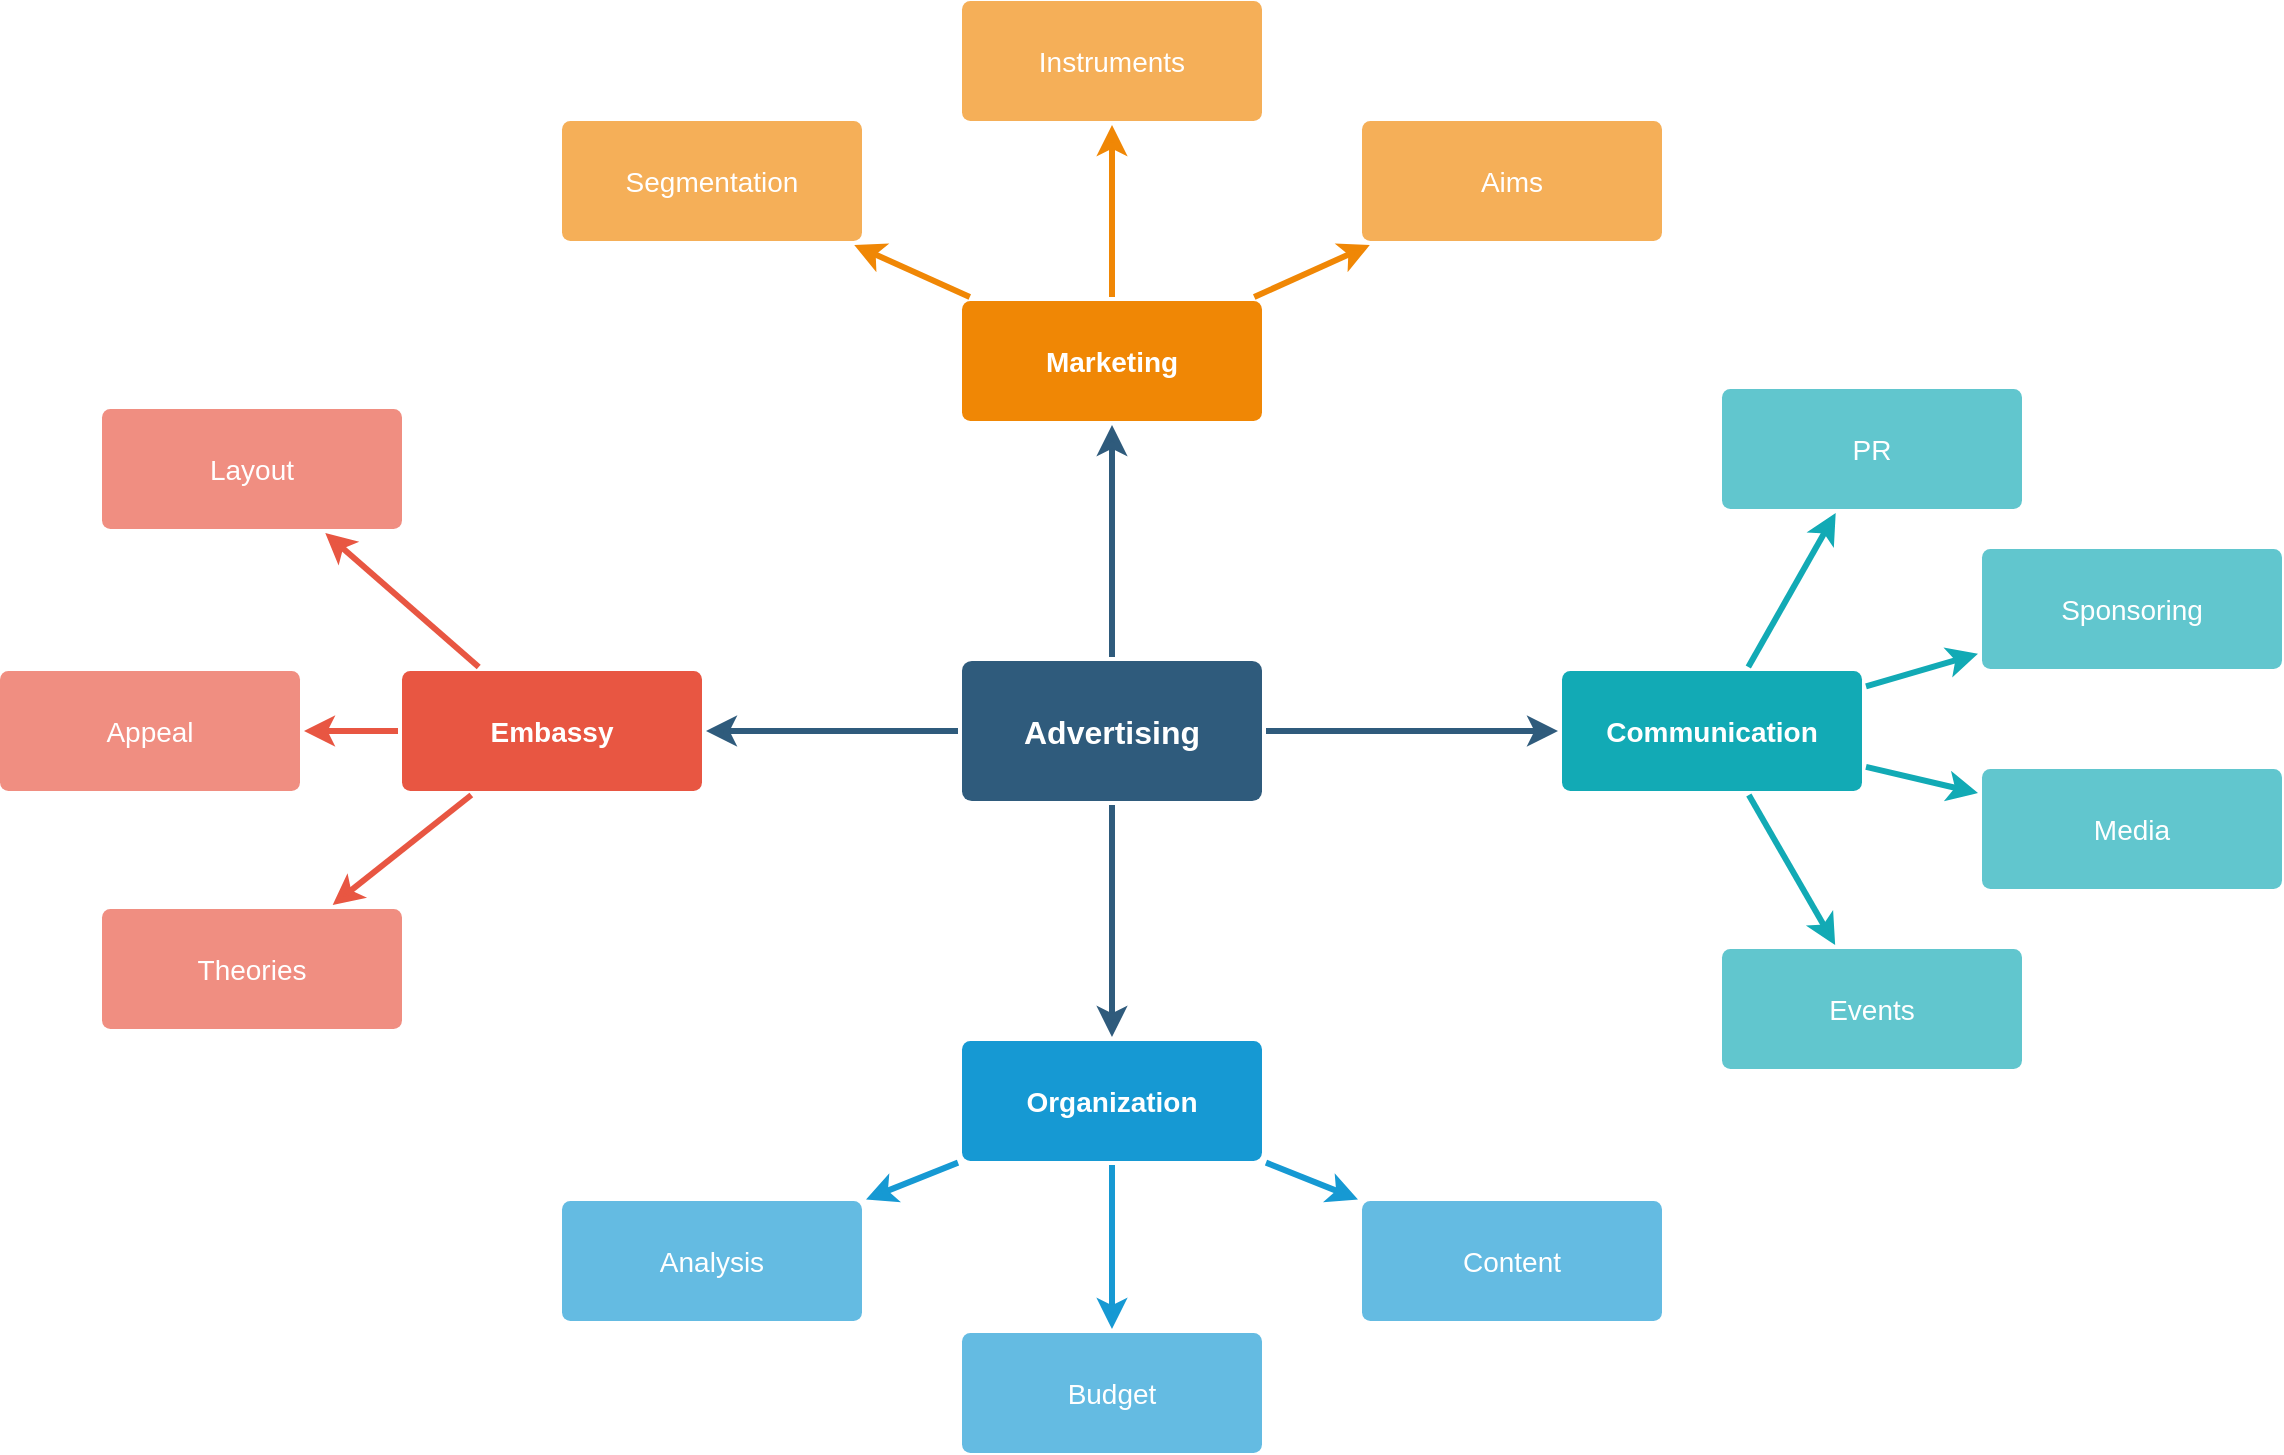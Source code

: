 <mxfile version="14.8.3" type="github" pages="11">
  <diagram id="6a731a19-8d31-9384-78a2-239565b7b9f0" name="Page-1">
    <mxGraphModel dx="1038" dy="580" grid="1" gridSize="10" guides="1" tooltips="1" connect="1" arrows="1" fold="1" page="1" pageScale="1" pageWidth="1169" pageHeight="827" background="#ffffff" math="0" shadow="0">
      <root>
        <mxCell id="0" />
        <mxCell id="1" parent="0" />
        <mxCell id="1745" value="" style="edgeStyle=none;rounded=0;jumpStyle=none;html=1;shadow=0;labelBackgroundColor=none;startArrow=none;startFill=0;endArrow=classic;endFill=1;jettySize=auto;orthogonalLoop=1;strokeColor=#2F5B7C;strokeWidth=3;fontFamily=Helvetica;fontSize=16;fontColor=#23445D;spacing=5;" parent="1" source="1749" target="1764" edge="1">
          <mxGeometry relative="1" as="geometry" />
        </mxCell>
        <mxCell id="1746" value="" style="edgeStyle=none;rounded=0;jumpStyle=none;html=1;shadow=0;labelBackgroundColor=none;startArrow=none;startFill=0;endArrow=classic;endFill=1;jettySize=auto;orthogonalLoop=1;strokeColor=#2F5B7C;strokeWidth=3;fontFamily=Helvetica;fontSize=16;fontColor=#23445D;spacing=5;" parent="1" source="1749" target="1771" edge="1">
          <mxGeometry relative="1" as="geometry" />
        </mxCell>
        <mxCell id="1747" value="" style="edgeStyle=none;rounded=0;jumpStyle=none;html=1;shadow=0;labelBackgroundColor=none;startArrow=none;startFill=0;endArrow=classic;endFill=1;jettySize=auto;orthogonalLoop=1;strokeColor=#2F5B7C;strokeWidth=3;fontFamily=Helvetica;fontSize=16;fontColor=#23445D;spacing=5;" parent="1" source="1749" target="1760" edge="1">
          <mxGeometry relative="1" as="geometry" />
        </mxCell>
        <mxCell id="1748" value="" style="edgeStyle=none;rounded=0;jumpStyle=none;html=1;shadow=0;labelBackgroundColor=none;startArrow=none;startFill=0;endArrow=classic;endFill=1;jettySize=auto;orthogonalLoop=1;strokeColor=#2F5B7C;strokeWidth=3;fontFamily=Helvetica;fontSize=16;fontColor=#23445D;spacing=5;" parent="1" source="1749" target="1753" edge="1">
          <mxGeometry relative="1" as="geometry" />
        </mxCell>
        <mxCell id="1749" value="Advertising" style="rounded=1;whiteSpace=wrap;html=1;shadow=0;labelBackgroundColor=none;strokeColor=none;strokeWidth=3;fillColor=#2F5B7C;fontFamily=Helvetica;fontSize=16;fontColor=#FFFFFF;align=center;fontStyle=1;spacing=5;arcSize=7;perimeterSpacing=2;" parent="1" vertex="1">
          <mxGeometry x="495" y="380.5" width="150" height="70" as="geometry" />
        </mxCell>
        <mxCell id="1750" value="" style="edgeStyle=none;rounded=1;jumpStyle=none;html=1;shadow=0;labelBackgroundColor=none;startArrow=none;startFill=0;jettySize=auto;orthogonalLoop=1;strokeColor=#E85642;strokeWidth=3;fontFamily=Helvetica;fontSize=14;fontColor=#FFFFFF;spacing=5;fontStyle=1;fillColor=#b0e3e6;" parent="1" source="1753" target="1756" edge="1">
          <mxGeometry relative="1" as="geometry" />
        </mxCell>
        <mxCell id="1751" value="" style="edgeStyle=none;rounded=1;jumpStyle=none;html=1;shadow=0;labelBackgroundColor=none;startArrow=none;startFill=0;jettySize=auto;orthogonalLoop=1;strokeColor=#E85642;strokeWidth=3;fontFamily=Helvetica;fontSize=14;fontColor=#FFFFFF;spacing=5;fontStyle=1;fillColor=#b0e3e6;" parent="1" source="1753" target="1755" edge="1">
          <mxGeometry relative="1" as="geometry" />
        </mxCell>
        <mxCell id="1752" value="" style="edgeStyle=none;rounded=1;jumpStyle=none;html=1;shadow=0;labelBackgroundColor=none;startArrow=none;startFill=0;jettySize=auto;orthogonalLoop=1;strokeColor=#E85642;strokeWidth=3;fontFamily=Helvetica;fontSize=14;fontColor=#FFFFFF;spacing=5;fontStyle=1;fillColor=#b0e3e6;" parent="1" source="1753" target="1754" edge="1">
          <mxGeometry relative="1" as="geometry" />
        </mxCell>
        <mxCell id="1753" value="Embassy" style="rounded=1;whiteSpace=wrap;html=1;shadow=0;labelBackgroundColor=none;strokeColor=none;strokeWidth=3;fillColor=#e85642;fontFamily=Helvetica;fontSize=14;fontColor=#FFFFFF;align=center;spacing=5;fontStyle=1;arcSize=7;perimeterSpacing=2;" parent="1" vertex="1">
          <mxGeometry x="215" y="385.5" width="150" height="60" as="geometry" />
        </mxCell>
        <mxCell id="1754" value="Theories" style="rounded=1;whiteSpace=wrap;html=1;shadow=0;labelBackgroundColor=none;strokeColor=none;strokeWidth=3;fillColor=#f08e81;fontFamily=Helvetica;fontSize=14;fontColor=#FFFFFF;align=center;spacing=5;fontStyle=0;arcSize=7;perimeterSpacing=2;" parent="1" vertex="1">
          <mxGeometry x="65" y="504.5" width="150" height="60" as="geometry" />
        </mxCell>
        <mxCell id="1755" value="Appeal" style="rounded=1;whiteSpace=wrap;html=1;shadow=0;labelBackgroundColor=none;strokeColor=none;strokeWidth=3;fillColor=#f08e81;fontFamily=Helvetica;fontSize=14;fontColor=#FFFFFF;align=center;spacing=5;fontStyle=0;arcSize=7;perimeterSpacing=2;" parent="1" vertex="1">
          <mxGeometry x="14" y="385.5" width="150" height="60" as="geometry" />
        </mxCell>
        <mxCell id="1756" value="Layout" style="rounded=1;whiteSpace=wrap;html=1;shadow=0;labelBackgroundColor=none;strokeColor=none;strokeWidth=3;fillColor=#f08e81;fontFamily=Helvetica;fontSize=14;fontColor=#FFFFFF;align=center;spacing=5;fontStyle=0;arcSize=7;perimeterSpacing=2;" parent="1" vertex="1">
          <mxGeometry x="65" y="254.5" width="150" height="60" as="geometry" />
        </mxCell>
        <mxCell id="1757" value="" style="edgeStyle=none;rounded=0;jumpStyle=none;html=1;shadow=0;labelBackgroundColor=none;startArrow=none;startFill=0;endArrow=classic;endFill=1;jettySize=auto;orthogonalLoop=1;strokeColor=#1699D3;strokeWidth=3;fontFamily=Helvetica;fontSize=14;fontColor=#FFFFFF;spacing=5;" parent="1" source="1760" target="1763" edge="1">
          <mxGeometry relative="1" as="geometry" />
        </mxCell>
        <mxCell id="1758" value="" style="edgeStyle=none;rounded=0;jumpStyle=none;html=1;shadow=0;labelBackgroundColor=none;startArrow=none;startFill=0;endArrow=classic;endFill=1;jettySize=auto;orthogonalLoop=1;strokeColor=#1699D3;strokeWidth=3;fontFamily=Helvetica;fontSize=14;fontColor=#FFFFFF;spacing=5;" parent="1" source="1760" target="1762" edge="1">
          <mxGeometry relative="1" as="geometry" />
        </mxCell>
        <mxCell id="1759" value="" style="edgeStyle=none;rounded=0;jumpStyle=none;html=1;shadow=0;labelBackgroundColor=none;startArrow=none;startFill=0;endArrow=classic;endFill=1;jettySize=auto;orthogonalLoop=1;strokeColor=#1699D3;strokeWidth=3;fontFamily=Helvetica;fontSize=14;fontColor=#FFFFFF;spacing=5;" parent="1" source="1760" target="1761" edge="1">
          <mxGeometry relative="1" as="geometry" />
        </mxCell>
        <mxCell id="1760" value="Organization" style="rounded=1;whiteSpace=wrap;html=1;shadow=0;labelBackgroundColor=none;strokeColor=none;strokeWidth=3;fillColor=#1699d3;fontFamily=Helvetica;fontSize=14;fontColor=#FFFFFF;align=center;spacing=5;fontStyle=1;arcSize=7;perimeterSpacing=2;" parent="1" vertex="1">
          <mxGeometry x="495" y="570.5" width="150" height="60" as="geometry" />
        </mxCell>
        <mxCell id="1761" value="Content" style="rounded=1;whiteSpace=wrap;html=1;shadow=0;labelBackgroundColor=none;strokeColor=none;strokeWidth=3;fillColor=#64bbe2;fontFamily=Helvetica;fontSize=14;fontColor=#FFFFFF;align=center;spacing=5;arcSize=7;perimeterSpacing=2;" parent="1" vertex="1">
          <mxGeometry x="695" y="650.5" width="150" height="60" as="geometry" />
        </mxCell>
        <mxCell id="1762" value="Budget" style="rounded=1;whiteSpace=wrap;html=1;shadow=0;labelBackgroundColor=none;strokeColor=none;strokeWidth=3;fillColor=#64bbe2;fontFamily=Helvetica;fontSize=14;fontColor=#FFFFFF;align=center;spacing=5;arcSize=7;perimeterSpacing=2;" parent="1" vertex="1">
          <mxGeometry x="495" y="716.5" width="150" height="60" as="geometry" />
        </mxCell>
        <mxCell id="1763" value="Analysis" style="rounded=1;whiteSpace=wrap;html=1;shadow=0;labelBackgroundColor=none;strokeColor=none;strokeWidth=3;fillColor=#64bbe2;fontFamily=Helvetica;fontSize=14;fontColor=#FFFFFF;align=center;spacing=5;arcSize=7;perimeterSpacing=2;" parent="1" vertex="1">
          <mxGeometry x="295" y="650.5" width="150" height="60" as="geometry" />
        </mxCell>
        <mxCell id="1764" value="Marketing" style="rounded=1;whiteSpace=wrap;html=1;shadow=0;labelBackgroundColor=none;strokeColor=none;strokeWidth=3;fillColor=#F08705;fontFamily=Helvetica;fontSize=14;fontColor=#FFFFFF;align=center;spacing=5;fontStyle=1;arcSize=7;perimeterSpacing=2;" parent="1" vertex="1">
          <mxGeometry x="495" y="200.5" width="150" height="60" as="geometry" />
        </mxCell>
        <mxCell id="1765" value="Aims&lt;br&gt;" style="rounded=1;whiteSpace=wrap;html=1;shadow=0;labelBackgroundColor=none;strokeColor=none;strokeWidth=3;fillColor=#f5af58;fontFamily=Helvetica;fontSize=14;fontColor=#FFFFFF;align=center;spacing=5;arcSize=7;perimeterSpacing=2;" parent="1" vertex="1">
          <mxGeometry x="695" y="110.5" width="150" height="60" as="geometry" />
        </mxCell>
        <mxCell id="1766" value="" style="edgeStyle=none;rounded=0;jumpStyle=none;html=1;shadow=0;labelBackgroundColor=none;startArrow=none;startFill=0;endArrow=classic;endFill=1;jettySize=auto;orthogonalLoop=1;strokeColor=#F08705;strokeWidth=3;fontFamily=Helvetica;fontSize=14;fontColor=#FFFFFF;spacing=5;" parent="1" source="1764" target="1765" edge="1">
          <mxGeometry relative="1" as="geometry" />
        </mxCell>
        <mxCell id="1767" value="Instruments" style="rounded=1;whiteSpace=wrap;html=1;shadow=0;labelBackgroundColor=none;strokeColor=none;strokeWidth=3;fillColor=#f5af58;fontFamily=Helvetica;fontSize=14;fontColor=#FFFFFF;align=center;spacing=5;arcSize=7;perimeterSpacing=2;" parent="1" vertex="1">
          <mxGeometry x="495" y="50.5" width="150" height="60" as="geometry" />
        </mxCell>
        <mxCell id="1768" value="" style="edgeStyle=none;rounded=0;jumpStyle=none;html=1;shadow=0;labelBackgroundColor=none;startArrow=none;startFill=0;endArrow=classic;endFill=1;jettySize=auto;orthogonalLoop=1;strokeColor=#F08705;strokeWidth=3;fontFamily=Helvetica;fontSize=14;fontColor=#FFFFFF;spacing=5;" parent="1" source="1764" target="1767" edge="1">
          <mxGeometry relative="1" as="geometry" />
        </mxCell>
        <mxCell id="1769" value="Segmentation" style="rounded=1;whiteSpace=wrap;html=1;shadow=0;labelBackgroundColor=none;strokeColor=none;strokeWidth=3;fillColor=#f5af58;fontFamily=Helvetica;fontSize=14;fontColor=#FFFFFF;align=center;spacing=5;arcSize=7;perimeterSpacing=2;" parent="1" vertex="1">
          <mxGeometry x="295" y="110.5" width="150" height="60" as="geometry" />
        </mxCell>
        <mxCell id="1770" value="" style="edgeStyle=none;rounded=0;jumpStyle=none;html=1;shadow=0;labelBackgroundColor=none;startArrow=none;startFill=0;endArrow=classic;endFill=1;jettySize=auto;orthogonalLoop=1;strokeColor=#F08705;strokeWidth=3;fontFamily=Helvetica;fontSize=14;fontColor=#FFFFFF;spacing=5;" parent="1" source="1764" target="1769" edge="1">
          <mxGeometry relative="1" as="geometry" />
        </mxCell>
        <mxCell id="1771" value="Communication" style="rounded=1;whiteSpace=wrap;html=1;shadow=0;labelBackgroundColor=none;strokeColor=none;strokeWidth=3;fillColor=#12aab5;fontFamily=Helvetica;fontSize=14;fontColor=#FFFFFF;align=center;spacing=5;fontStyle=1;arcSize=7;perimeterSpacing=2;" parent="1" vertex="1">
          <mxGeometry x="795" y="385.5" width="150" height="60" as="geometry" />
        </mxCell>
        <mxCell id="1772" value="Events" style="rounded=1;whiteSpace=wrap;html=1;shadow=0;labelBackgroundColor=none;strokeColor=none;strokeWidth=3;fillColor=#61c6ce;fontFamily=Helvetica;fontSize=14;fontColor=#FFFFFF;align=center;spacing=5;fontStyle=0;arcSize=7;perimeterSpacing=2;" parent="1" vertex="1">
          <mxGeometry x="875" y="524.5" width="150" height="60" as="geometry" />
        </mxCell>
        <mxCell id="1773" value="" style="edgeStyle=none;rounded=1;jumpStyle=none;html=1;shadow=0;labelBackgroundColor=none;startArrow=none;startFill=0;jettySize=auto;orthogonalLoop=1;strokeColor=#12AAB5;strokeWidth=3;fontFamily=Helvetica;fontSize=14;fontColor=#FFFFFF;spacing=5;fontStyle=1;fillColor=#b0e3e6;" parent="1" source="1771" target="1772" edge="1">
          <mxGeometry relative="1" as="geometry" />
        </mxCell>
        <mxCell id="1774" value="Media" style="rounded=1;whiteSpace=wrap;html=1;shadow=0;labelBackgroundColor=none;strokeColor=none;strokeWidth=3;fillColor=#61c6ce;fontFamily=Helvetica;fontSize=14;fontColor=#FFFFFF;align=center;spacing=5;fontStyle=0;arcSize=7;perimeterSpacing=2;" parent="1" vertex="1">
          <mxGeometry x="1005" y="434.5" width="150" height="60" as="geometry" />
        </mxCell>
        <mxCell id="1775" value="" style="edgeStyle=none;rounded=1;jumpStyle=none;html=1;shadow=0;labelBackgroundColor=none;startArrow=none;startFill=0;jettySize=auto;orthogonalLoop=1;strokeColor=#12AAB5;strokeWidth=3;fontFamily=Helvetica;fontSize=14;fontColor=#FFFFFF;spacing=5;fontStyle=1;fillColor=#b0e3e6;" parent="1" source="1771" target="1774" edge="1">
          <mxGeometry relative="1" as="geometry" />
        </mxCell>
        <mxCell id="1776" value="Sponsoring" style="rounded=1;whiteSpace=wrap;html=1;shadow=0;labelBackgroundColor=none;strokeColor=none;strokeWidth=3;fillColor=#61c6ce;fontFamily=Helvetica;fontSize=14;fontColor=#FFFFFF;align=center;spacing=5;fontStyle=0;arcSize=7;perimeterSpacing=2;" parent="1" vertex="1">
          <mxGeometry x="1005" y="324.5" width="150" height="60" as="geometry" />
        </mxCell>
        <mxCell id="1777" value="" style="edgeStyle=none;rounded=1;jumpStyle=none;html=1;shadow=0;labelBackgroundColor=none;startArrow=none;startFill=0;jettySize=auto;orthogonalLoop=1;strokeColor=#12AAB5;strokeWidth=3;fontFamily=Helvetica;fontSize=14;fontColor=#FFFFFF;spacing=5;fontStyle=1;fillColor=#b0e3e6;" parent="1" source="1771" target="1776" edge="1">
          <mxGeometry relative="1" as="geometry" />
        </mxCell>
        <mxCell id="1778" value="PR" style="rounded=1;whiteSpace=wrap;html=1;shadow=0;labelBackgroundColor=none;strokeColor=none;strokeWidth=3;fillColor=#61c6ce;fontFamily=Helvetica;fontSize=14;fontColor=#FFFFFF;align=center;spacing=5;fontStyle=0;arcSize=7;perimeterSpacing=2;" parent="1" vertex="1">
          <mxGeometry x="875" y="244.5" width="150" height="60" as="geometry" />
        </mxCell>
        <mxCell id="1779" value="" style="edgeStyle=none;rounded=1;jumpStyle=none;html=1;shadow=0;labelBackgroundColor=none;startArrow=none;startFill=0;jettySize=auto;orthogonalLoop=1;strokeColor=#12AAB5;strokeWidth=3;fontFamily=Helvetica;fontSize=14;fontColor=#FFFFFF;spacing=5;fontStyle=1;fillColor=#b0e3e6;" parent="1" source="1771" target="1778" edge="1">
          <mxGeometry relative="1" as="geometry" />
        </mxCell>
      </root>
    </mxGraphModel>
  </diagram>
  <diagram name="整体架构图" id="7iyXx5VTtCNQvezDH-os">
    <mxGraphModel dx="2591" dy="794" grid="1" gridSize="10" guides="1" tooltips="1" connect="1" arrows="1" fold="1" page="1" pageScale="1" pageWidth="1169" pageHeight="1654" math="0" shadow="0">
      <root>
        <mxCell id="MChQQ7o74_O0BePactgV-0" />
        <mxCell id="MChQQ7o74_O0BePactgV-1" parent="MChQQ7o74_O0BePactgV-0" />
        <mxCell id="Lb24AQcx3Hs9nWBo4bsE-14" value="2" style="edgeStyle=orthogonalEdgeStyle;rounded=0;orthogonalLoop=1;jettySize=auto;html=1;" parent="MChQQ7o74_O0BePactgV-1" source="MChQQ7o74_O0BePactgV-2" target="MChQQ7o74_O0BePactgV-4" edge="1">
          <mxGeometry relative="1" as="geometry">
            <Array as="points">
              <mxPoint x="540" y="100" />
              <mxPoint x="540" y="100" />
            </Array>
          </mxGeometry>
        </mxCell>
        <mxCell id="FSQs7RCsp7H3DoXXaiDb-44" value="" style="edgeStyle=orthogonalEdgeStyle;rounded=0;orthogonalLoop=1;jettySize=auto;html=1;" parent="MChQQ7o74_O0BePactgV-1" source="MChQQ7o74_O0BePactgV-2" target="MChQQ7o74_O0BePactgV-3" edge="1">
          <mxGeometry relative="1" as="geometry">
            <mxPoint x="680" y="60" as="targetPoint" />
          </mxGeometry>
        </mxCell>
        <mxCell id="wAPv6U9jyQxx-WXPtyrG-18" value="3" style="edgeLabel;html=1;align=center;verticalAlign=middle;resizable=0;points=[];" parent="FSQs7RCsp7H3DoXXaiDb-44" vertex="1" connectable="0">
          <mxGeometry x="-0.159" y="-43" relative="1" as="geometry">
            <mxPoint as="offset" />
          </mxGeometry>
        </mxCell>
        <mxCell id="MChQQ7o74_O0BePactgV-2" value="Kmap SDK" style="rounded=0;whiteSpace=wrap;html=1;strokeWidth=1;fillColor=none;" parent="MChQQ7o74_O0BePactgV-1" vertex="1">
          <mxGeometry x="480" y="40" width="120" height="40" as="geometry" />
        </mxCell>
        <mxCell id="wAPv6U9jyQxx-WXPtyrG-12" value="" style="edgeStyle=orthogonalEdgeStyle;rounded=0;orthogonalLoop=1;jettySize=auto;html=1;entryX=1;entryY=0.5;entryDx=0;entryDy=0;" parent="MChQQ7o74_O0BePactgV-1" edge="1">
          <mxGeometry relative="1" as="geometry">
            <mxPoint x="699" y="298" as="sourcePoint" />
            <mxPoint x="519" y="298" as="targetPoint" />
          </mxGeometry>
        </mxCell>
        <mxCell id="wAPv6U9jyQxx-WXPtyrG-13" value="restful" style="edgeLabel;html=1;align=center;verticalAlign=middle;resizable=0;points=[];" parent="wAPv6U9jyQxx-WXPtyrG-12" vertex="1" connectable="0">
          <mxGeometry x="-0.261" y="3" relative="1" as="geometry">
            <mxPoint as="offset" />
          </mxGeometry>
        </mxCell>
        <mxCell id="wAPv6U9jyQxx-WXPtyrG-17" value="服务鉴权" style="rounded=0;orthogonalLoop=1;jettySize=auto;html=1;exitX=0.25;exitY=0;exitDx=0;exitDy=0;entryX=1;entryY=1;entryDx=0;entryDy=0;" parent="MChQQ7o74_O0BePactgV-1" source="MChQQ7o74_O0BePactgV-3" target="MChQQ7o74_O0BePactgV-4" edge="1">
          <mxGeometry relative="1" as="geometry">
            <Array as="points" />
          </mxGeometry>
        </mxCell>
        <mxCell id="Fyuo9-lIsqX-WwBUmf_V-1" value="&#xa;&#xa;&lt;!--StartFragment--&gt;&lt;span style=&quot;font-family: Helvetica; font-size: 12px; font-style: normal; font-variant-ligatures: normal; font-variant-caps: normal; font-weight: 400; letter-spacing: normal; orphans: 2; text-align: center; text-indent: 0px; text-transform: none; widows: 2; word-spacing: 0px; -webkit-text-stroke-width: 0px; background-color: rgb(248, 249, 250); text-decoration-style: initial; text-decoration-color: initial; float: none; display: inline !important;&quot;&gt;监听&lt;/span&gt;&lt;!--EndFragment--&gt;&#xa;&#xa;" style="edgeStyle=orthogonalEdgeStyle;rounded=0;orthogonalLoop=1;jettySize=auto;html=1;entryX=1;entryY=0.5;entryDx=0;entryDy=0;" parent="MChQQ7o74_O0BePactgV-1" source="MChQQ7o74_O0BePactgV-3" target="UL68x6PgZh0h5NaNcRHb-13" edge="1">
          <mxGeometry x="0.104" relative="1" as="geometry">
            <mxPoint x="760" y="398" as="targetPoint" />
            <Array as="points">
              <mxPoint x="760" y="440" />
            </Array>
            <mxPoint as="offset" />
          </mxGeometry>
        </mxCell>
        <mxCell id="MChQQ7o74_O0BePactgV-3" value="KmapServer" style="rounded=0;whiteSpace=wrap;html=1;strokeWidth=1;fillColor=#fff2cc;strokeColor=#d6b656;" parent="MChQQ7o74_O0BePactgV-1" vertex="1">
          <mxGeometry x="700" y="278" width="120" height="40" as="geometry" />
        </mxCell>
        <mxCell id="wAPv6U9jyQxx-WXPtyrG-1" value="统一用户鉴权" style="edgeStyle=orthogonalEdgeStyle;rounded=0;orthogonalLoop=1;jettySize=auto;html=1;" parent="MChQQ7o74_O0BePactgV-1" source="MChQQ7o74_O0BePactgV-4" target="lTsVX8roPMEeNoqUx4P4-7" edge="1">
          <mxGeometry x="0.143" relative="1" as="geometry">
            <mxPoint as="offset" />
          </mxGeometry>
        </mxCell>
        <mxCell id="wAPv6U9jyQxx-WXPtyrG-19" value="1" style="edgeLabel;html=1;align=center;verticalAlign=middle;resizable=0;points=[];" parent="wAPv6U9jyQxx-WXPtyrG-1" vertex="1" connectable="0">
          <mxGeometry x="0.6" y="2" relative="1" as="geometry">
            <mxPoint as="offset" />
          </mxGeometry>
        </mxCell>
        <mxCell id="wAPv6U9jyQxx-WXPtyrG-7" value="" style="edgeStyle=orthogonalEdgeStyle;rounded=0;orthogonalLoop=1;jettySize=auto;html=1;" parent="MChQQ7o74_O0BePactgV-1" source="MChQQ7o74_O0BePactgV-4" target="UL68x6PgZh0h5NaNcRHb-9" edge="1">
          <mxGeometry relative="1" as="geometry">
            <mxPoint x="340" y="230" as="targetPoint" />
            <Array as="points">
              <mxPoint x="350" y="250" />
              <mxPoint x="146" y="250" />
            </Array>
          </mxGeometry>
        </mxCell>
        <mxCell id="wAPv6U9jyQxx-WXPtyrG-20" value="1、2" style="edgeLabel;html=1;align=center;verticalAlign=middle;resizable=0;points=[];" parent="wAPv6U9jyQxx-WXPtyrG-7" vertex="1" connectable="0">
          <mxGeometry x="-0.078" y="-1" relative="1" as="geometry">
            <mxPoint as="offset" />
          </mxGeometry>
        </mxCell>
        <mxCell id="wAPv6U9jyQxx-WXPtyrG-16" value="1、2" style="edgeStyle=orthogonalEdgeStyle;rounded=0;orthogonalLoop=1;jettySize=auto;html=1;" parent="MChQQ7o74_O0BePactgV-1" source="MChQQ7o74_O0BePactgV-4" target="MChQQ7o74_O0BePactgV-5" edge="1">
          <mxGeometry relative="1" as="geometry">
            <mxPoint x="440" y="280" as="targetPoint" />
            <Array as="points">
              <mxPoint x="420" y="220" />
              <mxPoint x="420" y="220" />
            </Array>
          </mxGeometry>
        </mxCell>
        <mxCell id="MChQQ7o74_O0BePactgV-4" value="GIS网关" style="rounded=0;whiteSpace=wrap;html=1;strokeWidth=1;fillColor=none;" parent="MChQQ7o74_O0BePactgV-1" vertex="1">
          <mxGeometry x="170" y="160" width="420" height="40" as="geometry" />
        </mxCell>
        <mxCell id="wAPv6U9jyQxx-WXPtyrG-5" value="更新推送" style="edgeStyle=orthogonalEdgeStyle;rounded=0;orthogonalLoop=1;jettySize=auto;html=1;" parent="MChQQ7o74_O0BePactgV-1" source="MChQQ7o74_O0BePactgV-5" target="UL68x6PgZh0h5NaNcRHb-13" edge="1">
          <mxGeometry relative="1" as="geometry" />
        </mxCell>
        <mxCell id="MChQQ7o74_O0BePactgV-5" value="统一配置微服务" style="rounded=0;whiteSpace=wrap;html=1;strokeWidth=1;fillColor=none;" parent="MChQQ7o74_O0BePactgV-1" vertex="1">
          <mxGeometry x="320" y="278" width="200" height="40" as="geometry" />
        </mxCell>
        <mxCell id="lTsVX8roPMEeNoqUx4P4-24" value="1" style="edgeStyle=orthogonalEdgeStyle;rounded=0;orthogonalLoop=1;jettySize=auto;html=1;" parent="MChQQ7o74_O0BePactgV-1" source="UL68x6PgZh0h5NaNcRHb-5" target="MChQQ7o74_O0BePactgV-4" edge="1">
          <mxGeometry relative="1" as="geometry">
            <Array as="points">
              <mxPoint x="340" y="140" />
              <mxPoint x="340" y="140" />
            </Array>
          </mxGeometry>
        </mxCell>
        <mxCell id="UL68x6PgZh0h5NaNcRHb-5" value="统一配置web管理端" style="rounded=0;whiteSpace=wrap;html=1;strokeWidth=1;fillColor=none;" parent="MChQQ7o74_O0BePactgV-1" vertex="1">
          <mxGeometry x="285" y="50" width="120" height="40" as="geometry" />
        </mxCell>
        <mxCell id="wAPv6U9jyQxx-WXPtyrG-6" value="" style="edgeStyle=orthogonalEdgeStyle;rounded=0;orthogonalLoop=1;jettySize=auto;html=1;" parent="MChQQ7o74_O0BePactgV-1" source="UL68x6PgZh0h5NaNcRHb-9" target="UL68x6PgZh0h5NaNcRHb-13" edge="1">
          <mxGeometry relative="1" as="geometry">
            <Array as="points">
              <mxPoint x="160" y="440" />
            </Array>
          </mxGeometry>
        </mxCell>
        <mxCell id="wAPv6U9jyQxx-WXPtyrG-22" value="监听" style="edgeLabel;html=1;align=center;verticalAlign=middle;resizable=0;points=[];" parent="wAPv6U9jyQxx-WXPtyrG-6" vertex="1" connectable="0">
          <mxGeometry x="-0.281" y="-4" relative="1" as="geometry">
            <mxPoint as="offset" />
          </mxGeometry>
        </mxCell>
        <mxCell id="wAPv6U9jyQxx-WXPtyrG-9" value="" style="edgeStyle=orthogonalEdgeStyle;rounded=0;orthogonalLoop=1;jettySize=auto;html=1;" parent="MChQQ7o74_O0BePactgV-1" source="UL68x6PgZh0h5NaNcRHb-9" target="MChQQ7o74_O0BePactgV-5" edge="1">
          <mxGeometry relative="1" as="geometry">
            <mxPoint x="286" y="395" as="targetPoint" />
          </mxGeometry>
        </mxCell>
        <mxCell id="wAPv6U9jyQxx-WXPtyrG-14" value="restful" style="edgeLabel;html=1;align=center;verticalAlign=middle;resizable=0;points=[];" parent="wAPv6U9jyQxx-WXPtyrG-9" vertex="1" connectable="0">
          <mxGeometry x="-0.333" y="1" relative="1" as="geometry">
            <mxPoint as="offset" />
          </mxGeometry>
        </mxCell>
        <mxCell id="UL68x6PgZh0h5NaNcRHb-9" value="位置服务" style="rounded=0;whiteSpace=wrap;html=1;strokeWidth=1;fillColor=#fff2cc;strokeColor=#d6b656;" parent="MChQQ7o74_O0BePactgV-1" vertex="1">
          <mxGeometry x="110" y="278" width="120" height="40" as="geometry" />
        </mxCell>
        <mxCell id="UL68x6PgZh0h5NaNcRHb-13" value="kafka" style="ellipse;whiteSpace=wrap;html=1;strokeWidth=1;fillColor=#dae8fc;strokeColor=#6c8ebf;" parent="MChQQ7o74_O0BePactgV-1" vertex="1">
          <mxGeometry x="360" y="400" width="120" height="80" as="geometry" />
        </mxCell>
        <mxCell id="FSQs7RCsp7H3DoXXaiDb-36" value="&lt;span style=&quot;font-family: monospace ; font-size: 0px&quot;&gt;%3CmxGraphModel%3E%3Croot%3E%3CmxCell%20id%3D%220%22%2F%3E%3CmxCell%20id%3D%221%22%20parent%3D%220%22%2F%3E%3CmxCell%20id%3D%222%22%20value%3D%22%E2%91%A0%26amp%3Bnbsp%3B%22%20style%3D%22text%3Bhtml%3D1%3Balign%3Dcenter%3BverticalAlign%3Dmiddle%3Bresizable%3D0%3Bpoints%3D%5B%5D%3Bautosize%3D1%3B%22%20vertex%3D%221%22%20parent%3D%221%22%3E%3CmxGeometry%20x%3D%22190%22%20y%3D%22105%22%20width%3D%2230%22%20height%3D%2220%22%20as%3D%22geometry%22%2F%3E%3C%2FmxCell%3E%3C%2Froot%3E%3C%2FmxGraphModel%3E&lt;/span&gt;" style="text;html=1;align=center;verticalAlign=middle;resizable=0;points=[];autosize=1;" parent="MChQQ7o74_O0BePactgV-1" vertex="1">
          <mxGeometry x="186" y="278" width="20" height="20" as="geometry" />
        </mxCell>
        <mxCell id="FSQs7RCsp7H3DoXXaiDb-37" value="&lt;span style=&quot;font-family: monospace ; font-size: 0px&quot;&gt;%3CmxGraphModel%3E%3Croot%3E%3CmxCell%20id%3D%220%22%2F%3E%3CmxCell%20id%3D%221%22%20parent%3D%220%22%2F%3E%3CmxCell%20id%3D%222%22%20value%3D%22%E2%91%A1%22%20style%3D%22text%3BwhiteSpace%3Dwrap%3Bhtml%3D1%3B%22%20vertex%3D%221%22%20parent%3D%221%22%3E%3CmxGeometry%20x%3D%22280%22%20y%3D%22290%22%20width%3D%2240%22%20height%3D%2230%22%20as%3D%22geometry%22%2F%3E%3C%2FmxCell%3E%3C%2Froot%3E%3C%2FmxGraphModel%3E&lt;/span&gt;" style="text;html=1;align=center;verticalAlign=middle;resizable=0;points=[];autosize=1;" parent="MChQQ7o74_O0BePactgV-1" vertex="1">
          <mxGeometry x="175" y="270" width="20" height="20" as="geometry" />
        </mxCell>
        <mxCell id="lTsVX8roPMEeNoqUx4P4-16" value="gis云平台管理" style="rounded=0;whiteSpace=wrap;html=1;strokeWidth=1;fillColor=none;verticalAlign=top;align=left;" parent="MChQQ7o74_O0BePactgV-1" vertex="1">
          <mxGeometry x="175" y="30" width="230" height="60" as="geometry" />
        </mxCell>
        <mxCell id="lTsVX8roPMEeNoqUx4P4-7" value="统一权限" style="rounded=0;whiteSpace=wrap;html=1;strokeWidth=1;fillColor=none;" parent="MChQQ7o74_O0BePactgV-1" vertex="1">
          <mxGeometry x="-180" y="160" width="120" height="40" as="geometry" />
        </mxCell>
      </root>
    </mxGraphModel>
  </diagram>
  <diagram name="获取随机token" id="jdPy3M0Uqpe_70Pavppe">
    <mxGraphModel dx="1422" dy="794" grid="1" gridSize="10" guides="1" tooltips="1" connect="1" arrows="1" fold="1" page="1" pageScale="1" pageWidth="1169" pageHeight="1654" math="0" shadow="0">
      <root>
        <mxCell id="T9CLY7RreC9UrUseuFo9-0" />
        <mxCell id="T9CLY7RreC9UrUseuFo9-1" parent="T9CLY7RreC9UrUseuFo9-0" />
        <mxCell id="T9CLY7RreC9UrUseuFo9-2" value="" style="edgeStyle=orthogonalEdgeStyle;rounded=0;orthogonalLoop=1;jettySize=auto;html=1;" parent="T9CLY7RreC9UrUseuFo9-1" source="T9CLY7RreC9UrUseuFo9-3" edge="1">
          <mxGeometry relative="1" as="geometry">
            <mxPoint x="340" y="120" as="targetPoint" />
          </mxGeometry>
        </mxCell>
        <mxCell id="T9CLY7RreC9UrUseuFo9-3" value="kmap SDK" style="rounded=1;whiteSpace=wrap;html=1;fontSize=12;glass=0;strokeWidth=1;shadow=0;" parent="T9CLY7RreC9UrUseuFo9-1" vertex="1">
          <mxGeometry x="280" y="40" width="120" height="40" as="geometry" />
        </mxCell>
        <mxCell id="T9CLY7RreC9UrUseuFo9-4" value="" style="edgeStyle=orthogonalEdgeStyle;rounded=0;orthogonalLoop=1;jettySize=auto;html=1;" parent="T9CLY7RreC9UrUseuFo9-1" source="T9CLY7RreC9UrUseuFo9-5" target="T9CLY7RreC9UrUseuFo9-7" edge="1">
          <mxGeometry relative="1" as="geometry" />
        </mxCell>
        <mxCell id="T9CLY7RreC9UrUseuFo9-5" value="网关" style="rounded=0;whiteSpace=wrap;html=1;" parent="T9CLY7RreC9UrUseuFo9-1" vertex="1">
          <mxGeometry x="280" y="120" width="120" height="40" as="geometry" />
        </mxCell>
        <mxCell id="rnQOLL4HKsJlDLYFbd94-1" value="" style="edgeStyle=orthogonalEdgeStyle;rounded=0;orthogonalLoop=1;jettySize=auto;html=1;" parent="T9CLY7RreC9UrUseuFo9-1" source="T9CLY7RreC9UrUseuFo9-7" target="rnQOLL4HKsJlDLYFbd94-0" edge="1">
          <mxGeometry relative="1" as="geometry" />
        </mxCell>
        <mxCell id="T9CLY7RreC9UrUseuFo9-7" value="根据appName和sk获取动态token" style="rounded=0;whiteSpace=wrap;html=1;" parent="T9CLY7RreC9UrUseuFo9-1" vertex="1">
          <mxGeometry x="280" y="200" width="120" height="40" as="geometry" />
        </mxCell>
        <mxCell id="rnQOLL4HKsJlDLYFbd94-3" value="" style="edgeStyle=orthogonalEdgeStyle;rounded=0;orthogonalLoop=1;jettySize=auto;html=1;" parent="T9CLY7RreC9UrUseuFo9-1" source="rnQOLL4HKsJlDLYFbd94-0" target="rnQOLL4HKsJlDLYFbd94-2" edge="1">
          <mxGeometry relative="1" as="geometry" />
        </mxCell>
        <mxCell id="rnQOLL4HKsJlDLYFbd94-0" value="随机生成token" style="rounded=0;whiteSpace=wrap;html=1;" parent="T9CLY7RreC9UrUseuFo9-1" vertex="1">
          <mxGeometry x="280" y="280" width="120" height="40" as="geometry" />
        </mxCell>
        <mxCell id="rnQOLL4HKsJlDLYFbd94-2" value="token加入缓存并设置过期时间" style="rounded=0;whiteSpace=wrap;html=1;" parent="T9CLY7RreC9UrUseuFo9-1" vertex="1">
          <mxGeometry x="280" y="360" width="120" height="40" as="geometry" />
        </mxCell>
        <mxCell id="T9CLY7RreC9UrUseuFo9-10" value="" style="edgeStyle=orthogonalEdgeStyle;rounded=0;orthogonalLoop=1;jettySize=auto;html=1;" parent="T9CLY7RreC9UrUseuFo9-1" edge="1">
          <mxGeometry relative="1" as="geometry">
            <mxPoint x="340" y="400" as="sourcePoint" />
            <mxPoint x="340" y="440" as="targetPoint" />
          </mxGeometry>
        </mxCell>
        <mxCell id="T9CLY7RreC9UrUseuFo9-16" value="返回token" style="rounded=1;whiteSpace=wrap;html=1;" parent="T9CLY7RreC9UrUseuFo9-1" vertex="1">
          <mxGeometry x="280" y="520" width="120" height="40" as="geometry" />
        </mxCell>
        <mxCell id="rnQOLL4HKsJlDLYFbd94-6" value="" style="edgeStyle=orthogonalEdgeStyle;rounded=0;orthogonalLoop=1;jettySize=auto;html=1;" parent="T9CLY7RreC9UrUseuFo9-1" source="rnQOLL4HKsJlDLYFbd94-4" target="T9CLY7RreC9UrUseuFo9-16" edge="1">
          <mxGeometry relative="1" as="geometry" />
        </mxCell>
        <mxCell id="rnQOLL4HKsJlDLYFbd94-4" value="token加入cookie" style="rounded=0;whiteSpace=wrap;html=1;" parent="T9CLY7RreC9UrUseuFo9-1" vertex="1">
          <mxGeometry x="280" y="440" width="120" height="40" as="geometry" />
        </mxCell>
      </root>
    </mxGraphModel>
  </diagram>
  <diagram name="sdk" id="2r8keXPms1zCf2dL58vb">
    <mxGraphModel dx="1422" dy="794" grid="1" gridSize="10" guides="1" tooltips="1" connect="1" arrows="1" fold="1" page="1" pageScale="1" pageWidth="1169" pageHeight="1654" math="0" shadow="0">
      <root>
        <mxCell id="WIyWlLk6GJQsqaUBKTNV-0" />
        <mxCell id="WIyWlLk6GJQsqaUBKTNV-1" parent="WIyWlLk6GJQsqaUBKTNV-0" />
        <mxCell id="Myfyh_v6aiBwREyKAR20-6" value="" style="edgeStyle=orthogonalEdgeStyle;rounded=0;orthogonalLoop=1;jettySize=auto;html=1;" parent="WIyWlLk6GJQsqaUBKTNV-1" source="kikZyuKARITNmzCaU6Cr-9" target="kikZyuKARITNmzCaU6Cr-87" edge="1">
          <mxGeometry relative="1" as="geometry" />
        </mxCell>
        <mxCell id="kikZyuKARITNmzCaU6Cr-9" value="kmap SDK" style="rounded=1;whiteSpace=wrap;html=1;fontSize=12;glass=0;strokeWidth=1;shadow=0;" parent="WIyWlLk6GJQsqaUBKTNV-1" vertex="1">
          <mxGeometry x="520" y="40" width="120" height="40" as="geometry" />
        </mxCell>
        <mxCell id="kikZyuKARITNmzCaU6Cr-89" value="" style="edgeStyle=orthogonalEdgeStyle;rounded=0;orthogonalLoop=1;jettySize=auto;html=1;" parent="WIyWlLk6GJQsqaUBKTNV-1" source="kikZyuKARITNmzCaU6Cr-87" edge="1">
          <mxGeometry relative="1" as="geometry">
            <mxPoint x="580" y="200" as="targetPoint" />
          </mxGeometry>
        </mxCell>
        <mxCell id="kikZyuKARITNmzCaU6Cr-87" value="网关" style="rounded=0;whiteSpace=wrap;html=1;" parent="WIyWlLk6GJQsqaUBKTNV-1" vertex="1">
          <mxGeometry x="520" y="120" width="120" height="40" as="geometry" />
        </mxCell>
        <mxCell id="kikZyuKARITNmzCaU6Cr-95" value="" style="edgeStyle=orthogonalEdgeStyle;rounded=0;orthogonalLoop=1;jettySize=auto;html=1;entryX=0.5;entryY=0;entryDx=0;entryDy=0;" parent="WIyWlLk6GJQsqaUBKTNV-1" source="kikZyuKARITNmzCaU6Cr-93" target="kikZyuKARITNmzCaU6Cr-96" edge="1">
          <mxGeometry relative="1" as="geometry">
            <mxPoint x="580" y="400" as="targetPoint" />
          </mxGeometry>
        </mxCell>
        <mxCell id="kikZyuKARITNmzCaU6Cr-93" value="cookie获取token" style="rounded=0;whiteSpace=wrap;html=1;" parent="WIyWlLk6GJQsqaUBKTNV-1" vertex="1">
          <mxGeometry x="520" y="280" width="120" height="40" as="geometry" />
        </mxCell>
        <mxCell id="kikZyuKARITNmzCaU6Cr-171" value="" style="edgeStyle=orthogonalEdgeStyle;rounded=0;orthogonalLoop=1;jettySize=auto;html=1;" parent="WIyWlLk6GJQsqaUBKTNV-1" source="kikZyuKARITNmzCaU6Cr-96" target="kikZyuKARITNmzCaU6Cr-101" edge="1">
          <mxGeometry relative="1" as="geometry" />
        </mxCell>
        <mxCell id="kikZyuKARITNmzCaU6Cr-174" value="" style="edgeStyle=orthogonalEdgeStyle;rounded=0;orthogonalLoop=1;jettySize=auto;html=1;" parent="WIyWlLk6GJQsqaUBKTNV-1" source="kikZyuKARITNmzCaU6Cr-96" target="kikZyuKARITNmzCaU6Cr-120" edge="1">
          <mxGeometry relative="1" as="geometry" />
        </mxCell>
        <mxCell id="kikZyuKARITNmzCaU6Cr-96" value="token是否存在" style="rhombus;whiteSpace=wrap;html=1;strokeWidth=1;" parent="WIyWlLk6GJQsqaUBKTNV-1" vertex="1">
          <mxGeometry x="520" y="360" width="120" height="80" as="geometry" />
        </mxCell>
        <mxCell id="kikZyuKARITNmzCaU6Cr-106" value="" style="edgeStyle=orthogonalEdgeStyle;rounded=0;orthogonalLoop=1;jettySize=auto;html=1;entryX=0.5;entryY=0;entryDx=0;entryDy=0;" parent="WIyWlLk6GJQsqaUBKTNV-1" source="kikZyuKARITNmzCaU6Cr-101" target="kikZyuKARITNmzCaU6Cr-107" edge="1">
          <mxGeometry relative="1" as="geometry">
            <mxPoint x="420" y="560" as="targetPoint" />
          </mxGeometry>
        </mxCell>
        <mxCell id="kikZyuKARITNmzCaU6Cr-101" value="header获取token" style="rounded=0;whiteSpace=wrap;html=1;" parent="WIyWlLk6GJQsqaUBKTNV-1" vertex="1">
          <mxGeometry x="320" y="380" width="120" height="40" as="geometry" />
        </mxCell>
        <mxCell id="kikZyuKARITNmzCaU6Cr-103" value="N" style="text;html=1;align=center;verticalAlign=middle;resizable=0;points=[];autosize=1;" parent="WIyWlLk6GJQsqaUBKTNV-1" vertex="1">
          <mxGeometry x="470" y="381" width="20" height="20" as="geometry" />
        </mxCell>
        <mxCell id="kikZyuKARITNmzCaU6Cr-104" value="Y" style="text;html=1;align=center;verticalAlign=middle;resizable=0;points=[];autosize=1;" parent="WIyWlLk6GJQsqaUBKTNV-1" vertex="1">
          <mxGeometry x="580" y="441" width="20" height="20" as="geometry" />
        </mxCell>
        <mxCell id="kikZyuKARITNmzCaU6Cr-175" value="" style="edgeStyle=orthogonalEdgeStyle;rounded=0;orthogonalLoop=1;jettySize=auto;html=1;" parent="WIyWlLk6GJQsqaUBKTNV-1" source="kikZyuKARITNmzCaU6Cr-107" target="kikZyuKARITNmzCaU6Cr-120" edge="1">
          <mxGeometry relative="1" as="geometry" />
        </mxCell>
        <mxCell id="Myfyh_v6aiBwREyKAR20-27" value="" style="edgeStyle=orthogonalEdgeStyle;rounded=0;orthogonalLoop=1;jettySize=auto;html=1;" parent="WIyWlLk6GJQsqaUBKTNV-1" source="kikZyuKARITNmzCaU6Cr-107" target="Myfyh_v6aiBwREyKAR20-26" edge="1">
          <mxGeometry relative="1" as="geometry" />
        </mxCell>
        <mxCell id="kikZyuKARITNmzCaU6Cr-107" value="token是否存在" style="rhombus;whiteSpace=wrap;html=1;strokeWidth=1;" parent="WIyWlLk6GJQsqaUBKTNV-1" vertex="1">
          <mxGeometry x="320" y="460" width="120" height="80" as="geometry" />
        </mxCell>
        <mxCell id="kikZyuKARITNmzCaU6Cr-110" value="N" style="text;html=1;align=center;verticalAlign=middle;resizable=0;points=[];autosize=1;" parent="WIyWlLk6GJQsqaUBKTNV-1" vertex="1">
          <mxGeometry x="390" y="550" width="20" height="20" as="geometry" />
        </mxCell>
        <mxCell id="kikZyuKARITNmzCaU6Cr-117" value="Y" style="text;html=1;align=center;verticalAlign=middle;resizable=0;points=[];autosize=1;" parent="WIyWlLk6GJQsqaUBKTNV-1" vertex="1">
          <mxGeometry x="470" y="480" width="20" height="20" as="geometry" />
        </mxCell>
        <mxCell id="Myfyh_v6aiBwREyKAR20-15" value="" style="edgeStyle=orthogonalEdgeStyle;rounded=0;orthogonalLoop=1;jettySize=auto;html=1;" parent="WIyWlLk6GJQsqaUBKTNV-1" source="kikZyuKARITNmzCaU6Cr-120" target="Myfyh_v6aiBwREyKAR20-14" edge="1">
          <mxGeometry relative="1" as="geometry" />
        </mxCell>
        <mxCell id="Myfyh_v6aiBwREyKAR20-20" value="" style="edgeStyle=orthogonalEdgeStyle;rounded=0;orthogonalLoop=1;jettySize=auto;html=1;entryX=0.5;entryY=0;entryDx=0;entryDy=0;" parent="WIyWlLk6GJQsqaUBKTNV-1" source="kikZyuKARITNmzCaU6Cr-120" target="Myfyh_v6aiBwREyKAR20-21" edge="1">
          <mxGeometry relative="1" as="geometry">
            <mxPoint x="580" y="560" as="targetPoint" />
          </mxGeometry>
        </mxCell>
        <mxCell id="kikZyuKARITNmzCaU6Cr-120" value="根据token获取appName" style="rounded=0;whiteSpace=wrap;html=1;" parent="WIyWlLk6GJQsqaUBKTNV-1" vertex="1">
          <mxGeometry x="520" y="480" width="120" height="40" as="geometry" />
        </mxCell>
        <mxCell id="NQ-GqCiXAViW6YfvLPbK-10" value="" style="edgeStyle=orthogonalEdgeStyle;rounded=0;orthogonalLoop=1;jettySize=auto;html=1;" parent="WIyWlLk6GJQsqaUBKTNV-1" source="Myfyh_v6aiBwREyKAR20-14" target="Myfyh_v6aiBwREyKAR20-18" edge="1">
          <mxGeometry relative="1" as="geometry" />
        </mxCell>
        <mxCell id="Myfyh_v6aiBwREyKAR20-14" value="服务端缓存" style="rounded=0;whiteSpace=wrap;html=1;" parent="WIyWlLk6GJQsqaUBKTNV-1" vertex="1">
          <mxGeometry x="720" y="480" width="120" height="40" as="geometry" />
        </mxCell>
        <mxCell id="kikZyuKARITNmzCaU6Cr-124" value="" style="edgeStyle=orthogonalEdgeStyle;rounded=0;orthogonalLoop=1;jettySize=auto;html=1;" parent="WIyWlLk6GJQsqaUBKTNV-1" source="kikZyuKARITNmzCaU6Cr-123" target="kikZyuKARITNmzCaU6Cr-93" edge="1">
          <mxGeometry relative="1" as="geometry" />
        </mxCell>
        <mxCell id="kikZyuKARITNmzCaU6Cr-123" value="拦截器" style="rounded=0;whiteSpace=wrap;html=1;" parent="WIyWlLk6GJQsqaUBKTNV-1" vertex="1">
          <mxGeometry x="520" y="200" width="120" height="40" as="geometry" />
        </mxCell>
        <mxCell id="kikZyuKARITNmzCaU6Cr-128" value="" style="edgeStyle=orthogonalEdgeStyle;rounded=0;orthogonalLoop=1;jettySize=auto;html=1;entryX=0;entryY=0.5;entryDx=0;entryDy=0;" parent="WIyWlLk6GJQsqaUBKTNV-1" source="kikZyuKARITNmzCaU6Cr-126" target="kikZyuKARITNmzCaU6Cr-133" edge="1">
          <mxGeometry relative="1" as="geometry">
            <mxPoint x="440" y="880" as="targetPoint" />
          </mxGeometry>
        </mxCell>
        <mxCell id="kikZyuKARITNmzCaU6Cr-153" value="" style="edgeStyle=orthogonalEdgeStyle;rounded=0;orthogonalLoop=1;jettySize=auto;html=1;" parent="WIyWlLk6GJQsqaUBKTNV-1" source="kikZyuKARITNmzCaU6Cr-126" target="kikZyuKARITNmzCaU6Cr-152" edge="1">
          <mxGeometry relative="1" as="geometry" />
        </mxCell>
        <mxCell id="kikZyuKARITNmzCaU6Cr-126" value="超过限流次数？" style="rhombus;whiteSpace=wrap;html=1;shadow=0;fontFamily=Helvetica;fontSize=12;align=center;strokeWidth=1;spacing=6;spacingTop=-4;" parent="WIyWlLk6GJQsqaUBKTNV-1" vertex="1">
          <mxGeometry x="520" y="1001" width="120" height="80" as="geometry" />
        </mxCell>
        <mxCell id="kikZyuKARITNmzCaU6Cr-132" value="Y" style="text;html=1;align=center;verticalAlign=middle;resizable=0;points=[];autosize=1;" parent="WIyWlLk6GJQsqaUBKTNV-1" vertex="1">
          <mxGeometry x="650" y="1021" width="20" height="20" as="geometry" />
        </mxCell>
        <mxCell id="kikZyuKARITNmzCaU6Cr-133" value="访问频率过快" style="rounded=1;whiteSpace=wrap;html=1;" parent="WIyWlLk6GJQsqaUBKTNV-1" vertex="1">
          <mxGeometry x="680" y="1021" width="120" height="40" as="geometry" />
        </mxCell>
        <mxCell id="kikZyuKARITNmzCaU6Cr-148" value="" style="edgeStyle=orthogonalEdgeStyle;rounded=0;orthogonalLoop=1;jettySize=auto;html=1;" parent="WIyWlLk6GJQsqaUBKTNV-1" source="kikZyuKARITNmzCaU6Cr-137" target="kikZyuKARITNmzCaU6Cr-143" edge="1">
          <mxGeometry relative="1" as="geometry" />
        </mxCell>
        <mxCell id="kikZyuKARITNmzCaU6Cr-155" value="" style="edgeStyle=orthogonalEdgeStyle;rounded=0;orthogonalLoop=1;jettySize=auto;html=1;" parent="WIyWlLk6GJQsqaUBKTNV-1" source="kikZyuKARITNmzCaU6Cr-137" target="kikZyuKARITNmzCaU6Cr-152" edge="1">
          <mxGeometry relative="1" as="geometry">
            <mxPoint x="780" y="890" as="targetPoint" />
            <Array as="points">
              <mxPoint x="480" y="840" />
              <mxPoint x="480" y="1160" />
            </Array>
          </mxGeometry>
        </mxCell>
        <mxCell id="kikZyuKARITNmzCaU6Cr-137" value="是否限流？" style="rhombus;whiteSpace=wrap;html=1;shadow=0;fontFamily=Helvetica;fontSize=12;align=center;strokeWidth=1;spacing=6;spacingTop=-4;" parent="WIyWlLk6GJQsqaUBKTNV-1" vertex="1">
          <mxGeometry x="520" y="800" width="120" height="80" as="geometry" />
        </mxCell>
        <mxCell id="kikZyuKARITNmzCaU6Cr-140" value="N" style="text;html=1;align=center;verticalAlign=middle;resizable=0;points=[];autosize=1;" parent="WIyWlLk6GJQsqaUBKTNV-1" vertex="1">
          <mxGeometry x="490" y="820" width="20" height="20" as="geometry" />
        </mxCell>
        <mxCell id="kikZyuKARITNmzCaU6Cr-146" value="" style="edgeStyle=orthogonalEdgeStyle;rounded=0;orthogonalLoop=1;jettySize=auto;html=1;entryX=0.5;entryY=0;entryDx=0;entryDy=0;" parent="WIyWlLk6GJQsqaUBKTNV-1" source="kikZyuKARITNmzCaU6Cr-143" target="kikZyuKARITNmzCaU6Cr-126" edge="1">
          <mxGeometry relative="1" as="geometry">
            <mxPoint x="580" y="1000" as="targetPoint" />
          </mxGeometry>
        </mxCell>
        <mxCell id="kikZyuKARITNmzCaU6Cr-143" value="执行限流策略" style="rounded=0;whiteSpace=wrap;html=1;" parent="WIyWlLk6GJQsqaUBKTNV-1" vertex="1">
          <mxGeometry x="520" y="920" width="120" height="40" as="geometry" />
        </mxCell>
        <mxCell id="kikZyuKARITNmzCaU6Cr-144" value="Y" style="text;html=1;align=center;verticalAlign=middle;resizable=0;points=[];autosize=1;" parent="WIyWlLk6GJQsqaUBKTNV-1" vertex="1">
          <mxGeometry x="580" y="880" width="20" height="20" as="geometry" />
        </mxCell>
        <mxCell id="kikZyuKARITNmzCaU6Cr-162" value="" style="edgeStyle=orthogonalEdgeStyle;rounded=0;orthogonalLoop=1;jettySize=auto;html=1;" parent="WIyWlLk6GJQsqaUBKTNV-1" source="kikZyuKARITNmzCaU6Cr-151" target="kikZyuKARITNmzCaU6Cr-161" edge="1">
          <mxGeometry relative="1" as="geometry" />
        </mxCell>
        <mxCell id="kikZyuKARITNmzCaU6Cr-151" value="执行鉴权策略1" style="rounded=0;whiteSpace=wrap;html=1;" parent="WIyWlLk6GJQsqaUBKTNV-1" vertex="1">
          <mxGeometry x="520" y="1240" width="120" height="40" as="geometry" />
        </mxCell>
        <mxCell id="kikZyuKARITNmzCaU6Cr-178" value="" style="edgeStyle=orthogonalEdgeStyle;rounded=0;orthogonalLoop=1;jettySize=auto;html=1;" parent="WIyWlLk6GJQsqaUBKTNV-1" source="kikZyuKARITNmzCaU6Cr-161" target="kikZyuKARITNmzCaU6Cr-160" edge="1">
          <mxGeometry relative="1" as="geometry" />
        </mxCell>
        <mxCell id="kikZyuKARITNmzCaU6Cr-161" value="执行鉴权策略2" style="rounded=0;whiteSpace=wrap;html=1;" parent="WIyWlLk6GJQsqaUBKTNV-1" vertex="1">
          <mxGeometry x="520" y="1320" width="120" height="40" as="geometry" />
        </mxCell>
        <mxCell id="kikZyuKARITNmzCaU6Cr-156" value="" style="edgeStyle=orthogonalEdgeStyle;rounded=0;orthogonalLoop=1;jettySize=auto;html=1;" parent="WIyWlLk6GJQsqaUBKTNV-1" source="kikZyuKARITNmzCaU6Cr-152" target="kikZyuKARITNmzCaU6Cr-151" edge="1">
          <mxGeometry relative="1" as="geometry" />
        </mxCell>
        <mxCell id="kikZyuKARITNmzCaU6Cr-158" value="" style="edgeStyle=orthogonalEdgeStyle;rounded=0;orthogonalLoop=1;jettySize=auto;html=1;entryX=1;entryY=0.5;entryDx=0;entryDy=0;" parent="WIyWlLk6GJQsqaUBKTNV-1" source="kikZyuKARITNmzCaU6Cr-152" target="kikZyuKARITNmzCaU6Cr-160" edge="1">
          <mxGeometry relative="1" as="geometry">
            <mxPoint x="440" y="1160" as="targetPoint" />
            <Array as="points">
              <mxPoint x="680" y="1160" />
              <mxPoint x="680" y="1419" />
              <mxPoint x="640" y="1419" />
            </Array>
          </mxGeometry>
        </mxCell>
        <mxCell id="kikZyuKARITNmzCaU6Cr-152" value="是否需要鉴权？" style="rhombus;whiteSpace=wrap;html=1;shadow=0;fontFamily=Helvetica;fontSize=12;align=center;strokeWidth=1;spacing=6;spacingTop=-4;" parent="WIyWlLk6GJQsqaUBKTNV-1" vertex="1">
          <mxGeometry x="520" y="1120" width="120" height="80" as="geometry" />
        </mxCell>
        <mxCell id="kikZyuKARITNmzCaU6Cr-159" value="N" style="text;html=1;align=center;verticalAlign=middle;resizable=0;points=[];autosize=1;" parent="WIyWlLk6GJQsqaUBKTNV-1" vertex="1">
          <mxGeometry x="580" y="1210" width="20" height="20" as="geometry" />
        </mxCell>
        <mxCell id="kikZyuKARITNmzCaU6Cr-160" value="鉴权成功，执行后续业务" style="rounded=1;whiteSpace=wrap;html=1;" parent="WIyWlLk6GJQsqaUBKTNV-1" vertex="1">
          <mxGeometry x="520" y="1399" width="120" height="40" as="geometry" />
        </mxCell>
        <mxCell id="kikZyuKARITNmzCaU6Cr-173" value="Y" style="text;html=1;align=center;verticalAlign=middle;resizable=0;points=[];autosize=1;" parent="WIyWlLk6GJQsqaUBKTNV-1" vertex="1">
          <mxGeometry x="650" y="1140" width="20" height="20" as="geometry" />
        </mxCell>
        <mxCell id="kikZyuKARITNmzCaU6Cr-179" value="N" style="text;html=1;align=center;verticalAlign=middle;resizable=0;points=[];autosize=1;" parent="WIyWlLk6GJQsqaUBKTNV-1" vertex="1">
          <mxGeometry x="585" y="1089" width="20" height="20" as="geometry" />
        </mxCell>
        <mxCell id="NQ-GqCiXAViW6YfvLPbK-4" value="" style="edgeStyle=orthogonalEdgeStyle;rounded=0;orthogonalLoop=1;jettySize=auto;html=1;entryX=0.5;entryY=1;entryDx=0;entryDy=0;" parent="WIyWlLk6GJQsqaUBKTNV-1" source="NQ-GqCiXAViW6YfvLPbK-0" target="Myfyh_v6aiBwREyKAR20-14" edge="1">
          <mxGeometry relative="1" as="geometry">
            <mxPoint x="720" y="740" as="targetPoint" />
          </mxGeometry>
        </mxCell>
        <mxCell id="NQ-GqCiXAViW6YfvLPbK-11" value="" style="edgeStyle=orthogonalEdgeStyle;rounded=0;orthogonalLoop=1;jettySize=auto;html=1;" parent="WIyWlLk6GJQsqaUBKTNV-1" source="NQ-GqCiXAViW6YfvLPbK-0" target="kikZyuKARITNmzCaU6Cr-137" edge="1">
          <mxGeometry relative="1" as="geometry" />
        </mxCell>
        <mxCell id="NQ-GqCiXAViW6YfvLPbK-0" value="根据token和接口信息查询限流和鉴权策略" style="rounded=0;whiteSpace=wrap;html=1;" parent="WIyWlLk6GJQsqaUBKTNV-1" vertex="1">
          <mxGeometry x="520" y="720" width="120" height="40" as="geometry" />
        </mxCell>
        <mxCell id="Myfyh_v6aiBwREyKAR20-18" value="db" style="shape=cylinder;whiteSpace=wrap;html=1;boundedLbl=1;backgroundOutline=1;" parent="WIyWlLk6GJQsqaUBKTNV-1" vertex="1">
          <mxGeometry x="920" y="460" width="60" height="80" as="geometry" />
        </mxCell>
        <mxCell id="Myfyh_v6aiBwREyKAR20-28" value="" style="edgeStyle=orthogonalEdgeStyle;rounded=0;orthogonalLoop=1;jettySize=auto;html=1;" parent="WIyWlLk6GJQsqaUBKTNV-1" source="Myfyh_v6aiBwREyKAR20-21" target="Myfyh_v6aiBwREyKAR20-26" edge="1">
          <mxGeometry relative="1" as="geometry" />
        </mxCell>
        <mxCell id="NQ-GqCiXAViW6YfvLPbK-2" value="" style="edgeStyle=orthogonalEdgeStyle;rounded=0;orthogonalLoop=1;jettySize=auto;html=1;" parent="WIyWlLk6GJQsqaUBKTNV-1" source="Myfyh_v6aiBwREyKAR20-21" target="NQ-GqCiXAViW6YfvLPbK-0" edge="1">
          <mxGeometry relative="1" as="geometry" />
        </mxCell>
        <mxCell id="Myfyh_v6aiBwREyKAR20-21" value="appName&lt;br&gt;是否存在" style="rhombus;whiteSpace=wrap;html=1;shadow=0;fontFamily=Helvetica;fontSize=12;align=center;strokeWidth=1;spacing=6;spacingTop=-4;" parent="WIyWlLk6GJQsqaUBKTNV-1" vertex="1">
          <mxGeometry x="520" y="580" width="120" height="80" as="geometry" />
        </mxCell>
        <mxCell id="Myfyh_v6aiBwREyKAR20-23" value="N" style="text;html=1;align=center;verticalAlign=middle;resizable=0;points=[];autosize=1;" parent="WIyWlLk6GJQsqaUBKTNV-1" vertex="1">
          <mxGeometry x="470" y="597" width="20" height="20" as="geometry" />
        </mxCell>
        <mxCell id="Myfyh_v6aiBwREyKAR20-25" value="Y" style="text;html=1;align=center;verticalAlign=middle;resizable=0;points=[];autosize=1;" parent="WIyWlLk6GJQsqaUBKTNV-1" vertex="1">
          <mxGeometry x="585" y="680" width="20" height="20" as="geometry" />
        </mxCell>
        <mxCell id="Myfyh_v6aiBwREyKAR20-26" value="&#xa;&#xa;&lt;!--StartFragment--&gt;&lt;span style=&quot;font-family: Helvetica; font-size: 12px; font-style: normal; font-variant-ligatures: normal; font-variant-caps: normal; font-weight: 400; letter-spacing: normal; orphans: 2; text-align: center; text-indent: 0px; text-transform: none; widows: 2; word-spacing: 0px; -webkit-text-stroke-width: 0px; background-color: rgb(248, 249, 250); text-decoration-style: initial; text-decoration-color: initial; float: none; display: inline !important;&quot;&gt;统一错误编码&lt;/span&gt;&lt;!--EndFragment--&gt;&#xa;&#xa;" style="ellipse;whiteSpace=wrap;html=1;" parent="WIyWlLk6GJQsqaUBKTNV-1" vertex="1">
          <mxGeometry x="320" y="580" width="120" height="80" as="geometry" />
        </mxCell>
      </root>
    </mxGraphModel>
  </diagram>
  <diagram name="kmapserver" id="1Brj0FoRNEoDO07tVKiH">
    <mxGraphModel dx="1422" dy="794" grid="1" gridSize="10" guides="1" tooltips="1" connect="1" arrows="1" fold="1" page="1" pageScale="1" pageWidth="1169" pageHeight="1654" math="0" shadow="0">
      <root>
        <mxCell id="5eG6s5up591vG1FHhKtH-0" />
        <mxCell id="5eG6s5up591vG1FHhKtH-1" parent="5eG6s5up591vG1FHhKtH-0" />
        <mxCell id="B86SZgx0MwzhlUR_-YcL-11" value="" style="edgeStyle=orthogonalEdgeStyle;rounded=0;orthogonalLoop=1;jettySize=auto;html=1;" parent="5eG6s5up591vG1FHhKtH-1" source="5eG6s5up591vG1FHhKtH-2" target="B86SZgx0MwzhlUR_-YcL-9" edge="1">
          <mxGeometry relative="1" as="geometry" />
        </mxCell>
        <mxCell id="5eG6s5up591vG1FHhKtH-2" value="请求" style="rounded=1;whiteSpace=wrap;html=1;fontSize=12;glass=0;strokeWidth=1;shadow=0;" parent="5eG6s5up591vG1FHhKtH-1" vertex="1">
          <mxGeometry x="440" y="40" width="120" height="40" as="geometry" />
        </mxCell>
        <mxCell id="zl2Jr1Fu3vCck4COFmd6-28" value="" style="edgeStyle=orthogonalEdgeStyle;rounded=0;orthogonalLoop=1;jettySize=auto;html=1;" parent="5eG6s5up591vG1FHhKtH-1" source="B86SZgx0MwzhlUR_-YcL-9" target="zl2Jr1Fu3vCck4COFmd6-1" edge="1">
          <mxGeometry relative="1" as="geometry" />
        </mxCell>
        <mxCell id="B86SZgx0MwzhlUR_-YcL-9" value="&lt;span&gt;kmapserver&lt;/span&gt;" style="rounded=0;whiteSpace=wrap;html=1;strokeWidth=1;" parent="5eG6s5up591vG1FHhKtH-1" vertex="1">
          <mxGeometry x="440" y="120" width="120" height="40" as="geometry" />
        </mxCell>
        <mxCell id="1mwUbhE9GS2QLbcrrFdO-50" value="" style="edgeStyle=orthogonalEdgeStyle;rounded=0;orthogonalLoop=1;jettySize=auto;html=1;" parent="5eG6s5up591vG1FHhKtH-1" source="zl2Jr1Fu3vCck4COFmd6-1" target="1mwUbhE9GS2QLbcrrFdO-2" edge="1">
          <mxGeometry relative="1" as="geometry" />
        </mxCell>
        <mxCell id="zl2Jr1Fu3vCck4COFmd6-1" value="cookie获取token" style="rounded=0;whiteSpace=wrap;html=1;" parent="5eG6s5up591vG1FHhKtH-1" vertex="1">
          <mxGeometry x="440" y="200" width="120" height="40" as="geometry" />
        </mxCell>
        <mxCell id="zl2Jr1Fu3vCck4COFmd6-19" value="gis云平台" style="rounded=0;whiteSpace=wrap;html=1;strokeWidth=1;" parent="5eG6s5up591vG1FHhKtH-1" vertex="1">
          <mxGeometry x="760" y="320" width="120" height="40" as="geometry" />
        </mxCell>
        <mxCell id="1mwUbhE9GS2QLbcrrFdO-0" value="" style="edgeStyle=orthogonalEdgeStyle;rounded=0;orthogonalLoop=1;jettySize=auto;html=1;" parent="5eG6s5up591vG1FHhKtH-1" source="1mwUbhE9GS2QLbcrrFdO-2" target="1mwUbhE9GS2QLbcrrFdO-4" edge="1">
          <mxGeometry relative="1" as="geometry" />
        </mxCell>
        <mxCell id="1mwUbhE9GS2QLbcrrFdO-1" value="" style="edgeStyle=orthogonalEdgeStyle;rounded=0;orthogonalLoop=1;jettySize=auto;html=1;" parent="5eG6s5up591vG1FHhKtH-1" source="1mwUbhE9GS2QLbcrrFdO-2" target="1mwUbhE9GS2QLbcrrFdO-14" edge="1">
          <mxGeometry relative="1" as="geometry" />
        </mxCell>
        <mxCell id="1mwUbhE9GS2QLbcrrFdO-2" value="token是否存在" style="rhombus;whiteSpace=wrap;html=1;strokeWidth=1;" parent="5eG6s5up591vG1FHhKtH-1" vertex="1">
          <mxGeometry x="440" y="281" width="120" height="80" as="geometry" />
        </mxCell>
        <mxCell id="1mwUbhE9GS2QLbcrrFdO-3" value="" style="edgeStyle=orthogonalEdgeStyle;rounded=0;orthogonalLoop=1;jettySize=auto;html=1;entryX=0.5;entryY=0;entryDx=0;entryDy=0;" parent="5eG6s5up591vG1FHhKtH-1" source="1mwUbhE9GS2QLbcrrFdO-4" target="1mwUbhE9GS2QLbcrrFdO-9" edge="1">
          <mxGeometry relative="1" as="geometry">
            <mxPoint x="340" y="481" as="targetPoint" />
          </mxGeometry>
        </mxCell>
        <mxCell id="1mwUbhE9GS2QLbcrrFdO-4" value="header获取token" style="rounded=0;whiteSpace=wrap;html=1;" parent="5eG6s5up591vG1FHhKtH-1" vertex="1">
          <mxGeometry x="240" y="301" width="120" height="40" as="geometry" />
        </mxCell>
        <mxCell id="1mwUbhE9GS2QLbcrrFdO-5" value="N" style="text;html=1;align=center;verticalAlign=middle;resizable=0;points=[];autosize=1;" parent="5eG6s5up591vG1FHhKtH-1" vertex="1">
          <mxGeometry x="390" y="302" width="20" height="20" as="geometry" />
        </mxCell>
        <mxCell id="1mwUbhE9GS2QLbcrrFdO-6" value="Y" style="text;html=1;align=center;verticalAlign=middle;resizable=0;points=[];autosize=1;" parent="5eG6s5up591vG1FHhKtH-1" vertex="1">
          <mxGeometry x="500" y="362" width="20" height="20" as="geometry" />
        </mxCell>
        <mxCell id="1mwUbhE9GS2QLbcrrFdO-7" value="" style="edgeStyle=orthogonalEdgeStyle;rounded=0;orthogonalLoop=1;jettySize=auto;html=1;" parent="5eG6s5up591vG1FHhKtH-1" source="1mwUbhE9GS2QLbcrrFdO-9" target="1mwUbhE9GS2QLbcrrFdO-14" edge="1">
          <mxGeometry relative="1" as="geometry" />
        </mxCell>
        <mxCell id="1mwUbhE9GS2QLbcrrFdO-8" value="" style="edgeStyle=orthogonalEdgeStyle;rounded=0;orthogonalLoop=1;jettySize=auto;html=1;" parent="5eG6s5up591vG1FHhKtH-1" source="1mwUbhE9GS2QLbcrrFdO-9" target="1mwUbhE9GS2QLbcrrFdO-49" edge="1">
          <mxGeometry relative="1" as="geometry" />
        </mxCell>
        <mxCell id="1mwUbhE9GS2QLbcrrFdO-9" value="token是否存在" style="rhombus;whiteSpace=wrap;html=1;strokeWidth=1;" parent="5eG6s5up591vG1FHhKtH-1" vertex="1">
          <mxGeometry x="240" y="381" width="120" height="80" as="geometry" />
        </mxCell>
        <mxCell id="1mwUbhE9GS2QLbcrrFdO-10" value="N" style="text;html=1;align=center;verticalAlign=middle;resizable=0;points=[];autosize=1;" parent="5eG6s5up591vG1FHhKtH-1" vertex="1">
          <mxGeometry x="310" y="471" width="20" height="20" as="geometry" />
        </mxCell>
        <mxCell id="1mwUbhE9GS2QLbcrrFdO-11" value="Y" style="text;html=1;align=center;verticalAlign=middle;resizable=0;points=[];autosize=1;" parent="5eG6s5up591vG1FHhKtH-1" vertex="1">
          <mxGeometry x="390" y="401" width="20" height="20" as="geometry" />
        </mxCell>
        <mxCell id="1mwUbhE9GS2QLbcrrFdO-13" value="" style="edgeStyle=orthogonalEdgeStyle;rounded=0;orthogonalLoop=1;jettySize=auto;html=1;entryX=0.5;entryY=0;entryDx=0;entryDy=0;" parent="5eG6s5up591vG1FHhKtH-1" source="1mwUbhE9GS2QLbcrrFdO-14" target="1mwUbhE9GS2QLbcrrFdO-46" edge="1">
          <mxGeometry relative="1" as="geometry">
            <mxPoint x="500" y="481" as="targetPoint" />
          </mxGeometry>
        </mxCell>
        <mxCell id="MyzYl_7HDM1Ser6aYVbX-8" value="" style="edgeStyle=orthogonalEdgeStyle;rounded=0;orthogonalLoop=1;jettySize=auto;html=1;entryX=0;entryY=0.5;entryDx=0;entryDy=0;" parent="5eG6s5up591vG1FHhKtH-1" source="1mwUbhE9GS2QLbcrrFdO-14" target="MyzYl_7HDM1Ser6aYVbX-0" edge="1">
          <mxGeometry relative="1" as="geometry">
            <mxPoint x="640" y="421" as="targetPoint" />
          </mxGeometry>
        </mxCell>
        <mxCell id="1mwUbhE9GS2QLbcrrFdO-14" value="根据token获取appName" style="rounded=0;whiteSpace=wrap;html=1;" parent="5eG6s5up591vG1FHhKtH-1" vertex="1">
          <mxGeometry x="440" y="401" width="120" height="40" as="geometry" />
        </mxCell>
        <mxCell id="1mwUbhE9GS2QLbcrrFdO-29" value="" style="edgeStyle=orthogonalEdgeStyle;rounded=0;orthogonalLoop=1;jettySize=auto;html=1;" parent="5eG6s5up591vG1FHhKtH-1" source="1mwUbhE9GS2QLbcrrFdO-30" target="1mwUbhE9GS2QLbcrrFdO-32" edge="1">
          <mxGeometry relative="1" as="geometry" />
        </mxCell>
        <mxCell id="1mwUbhE9GS2QLbcrrFdO-30" value="执行鉴权策略1" style="rounded=0;whiteSpace=wrap;html=1;" parent="5eG6s5up591vG1FHhKtH-1" vertex="1">
          <mxGeometry x="440" y="840" width="120" height="40" as="geometry" />
        </mxCell>
        <mxCell id="1mwUbhE9GS2QLbcrrFdO-31" value="" style="edgeStyle=orthogonalEdgeStyle;rounded=0;orthogonalLoop=1;jettySize=auto;html=1;" parent="5eG6s5up591vG1FHhKtH-1" source="1mwUbhE9GS2QLbcrrFdO-32" target="1mwUbhE9GS2QLbcrrFdO-37" edge="1">
          <mxGeometry relative="1" as="geometry" />
        </mxCell>
        <mxCell id="1mwUbhE9GS2QLbcrrFdO-32" value="执行鉴权策略2" style="rounded=0;whiteSpace=wrap;html=1;" parent="5eG6s5up591vG1FHhKtH-1" vertex="1">
          <mxGeometry x="440" y="920" width="120" height="40" as="geometry" />
        </mxCell>
        <mxCell id="1mwUbhE9GS2QLbcrrFdO-33" value="" style="edgeStyle=orthogonalEdgeStyle;rounded=0;orthogonalLoop=1;jettySize=auto;html=1;" parent="5eG6s5up591vG1FHhKtH-1" source="1mwUbhE9GS2QLbcrrFdO-35" target="1mwUbhE9GS2QLbcrrFdO-30" edge="1">
          <mxGeometry relative="1" as="geometry" />
        </mxCell>
        <mxCell id="1mwUbhE9GS2QLbcrrFdO-34" value="" style="edgeStyle=orthogonalEdgeStyle;rounded=0;orthogonalLoop=1;jettySize=auto;html=1;entryX=1;entryY=0.5;entryDx=0;entryDy=0;" parent="5eG6s5up591vG1FHhKtH-1" source="1mwUbhE9GS2QLbcrrFdO-35" target="1mwUbhE9GS2QLbcrrFdO-37" edge="1">
          <mxGeometry relative="1" as="geometry">
            <mxPoint x="360" y="760" as="targetPoint" />
            <Array as="points">
              <mxPoint x="600" y="760" />
              <mxPoint x="600" y="1019" />
              <mxPoint x="560" y="1019" />
            </Array>
          </mxGeometry>
        </mxCell>
        <mxCell id="1mwUbhE9GS2QLbcrrFdO-35" value="是否需要鉴权？" style="rhombus;whiteSpace=wrap;html=1;shadow=0;fontFamily=Helvetica;fontSize=12;align=center;strokeWidth=1;spacing=6;spacingTop=-4;" parent="5eG6s5up591vG1FHhKtH-1" vertex="1">
          <mxGeometry x="440" y="720" width="120" height="80" as="geometry" />
        </mxCell>
        <mxCell id="1mwUbhE9GS2QLbcrrFdO-36" value="N" style="text;html=1;align=center;verticalAlign=middle;resizable=0;points=[];autosize=1;" parent="5eG6s5up591vG1FHhKtH-1" vertex="1">
          <mxGeometry x="500" y="810" width="20" height="20" as="geometry" />
        </mxCell>
        <mxCell id="1mwUbhE9GS2QLbcrrFdO-37" value="鉴权成功，执行后续业务" style="rounded=1;whiteSpace=wrap;html=1;" parent="5eG6s5up591vG1FHhKtH-1" vertex="1">
          <mxGeometry x="440" y="999" width="120" height="40" as="geometry" />
        </mxCell>
        <mxCell id="1mwUbhE9GS2QLbcrrFdO-38" value="Y" style="text;html=1;align=center;verticalAlign=middle;resizable=0;points=[];autosize=1;" parent="5eG6s5up591vG1FHhKtH-1" vertex="1">
          <mxGeometry x="570" y="740" width="20" height="20" as="geometry" />
        </mxCell>
        <mxCell id="MyzYl_7HDM1Ser6aYVbX-10" value="" style="edgeStyle=orthogonalEdgeStyle;rounded=0;orthogonalLoop=1;jettySize=auto;html=1;entryX=0.5;entryY=1;entryDx=0;entryDy=0;" parent="5eG6s5up591vG1FHhKtH-1" source="1mwUbhE9GS2QLbcrrFdO-42" target="MyzYl_7HDM1Ser6aYVbX-0" edge="1">
          <mxGeometry relative="1" as="geometry">
            <mxPoint x="640" y="661" as="targetPoint" />
          </mxGeometry>
        </mxCell>
        <mxCell id="MyzYl_7HDM1Ser6aYVbX-11" value="" style="edgeStyle=orthogonalEdgeStyle;rounded=0;orthogonalLoop=1;jettySize=auto;html=1;" parent="5eG6s5up591vG1FHhKtH-1" source="1mwUbhE9GS2QLbcrrFdO-42" target="1mwUbhE9GS2QLbcrrFdO-35" edge="1">
          <mxGeometry relative="1" as="geometry" />
        </mxCell>
        <mxCell id="1mwUbhE9GS2QLbcrrFdO-42" value="根据token和接口信息查询限流和鉴权策略" style="rounded=0;whiteSpace=wrap;html=1;" parent="5eG6s5up591vG1FHhKtH-1" vertex="1">
          <mxGeometry x="440" y="641" width="120" height="40" as="geometry" />
        </mxCell>
        <mxCell id="1mwUbhE9GS2QLbcrrFdO-44" value="" style="edgeStyle=orthogonalEdgeStyle;rounded=0;orthogonalLoop=1;jettySize=auto;html=1;" parent="5eG6s5up591vG1FHhKtH-1" source="1mwUbhE9GS2QLbcrrFdO-46" target="1mwUbhE9GS2QLbcrrFdO-49" edge="1">
          <mxGeometry relative="1" as="geometry" />
        </mxCell>
        <mxCell id="1mwUbhE9GS2QLbcrrFdO-45" value="" style="edgeStyle=orthogonalEdgeStyle;rounded=0;orthogonalLoop=1;jettySize=auto;html=1;" parent="5eG6s5up591vG1FHhKtH-1" source="1mwUbhE9GS2QLbcrrFdO-46" target="1mwUbhE9GS2QLbcrrFdO-42" edge="1">
          <mxGeometry relative="1" as="geometry" />
        </mxCell>
        <mxCell id="1mwUbhE9GS2QLbcrrFdO-46" value="appName&lt;br&gt;是否存在" style="rhombus;whiteSpace=wrap;html=1;shadow=0;fontFamily=Helvetica;fontSize=12;align=center;strokeWidth=1;spacing=6;spacingTop=-4;" parent="5eG6s5up591vG1FHhKtH-1" vertex="1">
          <mxGeometry x="440" y="501" width="120" height="80" as="geometry" />
        </mxCell>
        <mxCell id="1mwUbhE9GS2QLbcrrFdO-47" value="N" style="text;html=1;align=center;verticalAlign=middle;resizable=0;points=[];autosize=1;" parent="5eG6s5up591vG1FHhKtH-1" vertex="1">
          <mxGeometry x="390" y="518" width="20" height="20" as="geometry" />
        </mxCell>
        <mxCell id="1mwUbhE9GS2QLbcrrFdO-48" value="Y" style="text;html=1;align=center;verticalAlign=middle;resizable=0;points=[];autosize=1;" parent="5eG6s5up591vG1FHhKtH-1" vertex="1">
          <mxGeometry x="505" y="601" width="20" height="20" as="geometry" />
        </mxCell>
        <mxCell id="1mwUbhE9GS2QLbcrrFdO-49" value="&#xa;&#xa;&lt;!--StartFragment--&gt;&lt;span style=&quot;font-family: Helvetica; font-size: 12px; font-style: normal; font-variant-ligatures: normal; font-variant-caps: normal; font-weight: 400; letter-spacing: normal; orphans: 2; text-align: center; text-indent: 0px; text-transform: none; widows: 2; word-spacing: 0px; -webkit-text-stroke-width: 0px; background-color: rgb(248, 249, 250); text-decoration-style: initial; text-decoration-color: initial; float: none; display: inline !important;&quot;&gt;统一错误编码&lt;/span&gt;&lt;!--EndFragment--&gt;&#xa;&#xa;" style="ellipse;whiteSpace=wrap;html=1;" parent="5eG6s5up591vG1FHhKtH-1" vertex="1">
          <mxGeometry x="240" y="501" width="120" height="80" as="geometry" />
        </mxCell>
        <mxCell id="MyzYl_7HDM1Ser6aYVbX-6" value="" style="edgeStyle=orthogonalEdgeStyle;rounded=0;orthogonalLoop=1;jettySize=auto;html=1;" parent="5eG6s5up591vG1FHhKtH-1" source="MyzYl_7HDM1Ser6aYVbX-0" target="zl2Jr1Fu3vCck4COFmd6-19" edge="1">
          <mxGeometry relative="1" as="geometry" />
        </mxCell>
        <mxCell id="MyzYl_7HDM1Ser6aYVbX-0" value="&lt;span&gt;服务端缓存&lt;br&gt;&lt;/span&gt;" style="rounded=0;whiteSpace=wrap;html=1;" parent="5eG6s5up591vG1FHhKtH-1" vertex="1">
          <mxGeometry x="600" y="320" width="120" height="40" as="geometry" />
        </mxCell>
      </root>
    </mxGraphModel>
  </diagram>
  <diagram name="统一权限用户时序图" id="D4K3fTtjojB4x418bhsj">
    <mxGraphModel dx="1038" dy="580" grid="1" gridSize="10" guides="1" tooltips="1" connect="1" arrows="1" fold="1" page="1" pageScale="1" pageWidth="1169" pageHeight="1654" math="0" shadow="0">
      <root>
        <mxCell id="d_xzJ8i0NThoO3x6Fl2b-0" />
        <mxCell id="d_xzJ8i0NThoO3x6Fl2b-1" parent="d_xzJ8i0NThoO3x6Fl2b-0" />
        <mxCell id="d_xzJ8i0NThoO3x6Fl2b-2" value="" style="shape=umlLifeline;participant=umlActor;perimeter=lifelinePerimeter;whiteSpace=wrap;html=1;container=1;collapsible=0;recursiveResize=0;verticalAlign=top;spacingTop=36;outlineConnect=0;" parent="d_xzJ8i0NThoO3x6Fl2b-1" vertex="1">
          <mxGeometry x="140" y="120" width="20" height="450" as="geometry" />
        </mxCell>
        <mxCell id="d_xzJ8i0NThoO3x6Fl2b-3" value="1.新增用户" style="html=1;verticalAlign=bottom;endArrow=block;" parent="d_xzJ8i0NThoO3x6Fl2b-2" target="d_xzJ8i0NThoO3x6Fl2b-4" edge="1">
          <mxGeometry width="80" relative="1" as="geometry">
            <mxPoint x="10" y="80" as="sourcePoint" />
            <mxPoint x="183" y="79" as="targetPoint" />
          </mxGeometry>
        </mxCell>
        <mxCell id="d_xzJ8i0NThoO3x6Fl2b-4" value="GIS云平台" style="shape=umlLifeline;perimeter=lifelinePerimeter;whiteSpace=wrap;html=1;container=1;collapsible=0;recursiveResize=0;outlineConnect=0;" parent="d_xzJ8i0NThoO3x6Fl2b-1" vertex="1">
          <mxGeometry x="280" y="120" width="100" height="450" as="geometry" />
        </mxCell>
        <mxCell id="d_xzJ8i0NThoO3x6Fl2b-5" value="" style="html=1;points=[];perimeter=orthogonalPerimeter;" parent="d_xzJ8i0NThoO3x6Fl2b-4" vertex="1">
          <mxGeometry x="45" y="70" width="10" height="250" as="geometry" />
        </mxCell>
        <mxCell id="d_xzJ8i0NThoO3x6Fl2b-6" value="4.保存用户，缓存用户信息" style="edgeStyle=orthogonalEdgeStyle;html=1;align=left;spacingLeft=2;endArrow=block;rounded=0;entryX=1;entryY=0;" parent="d_xzJ8i0NThoO3x6Fl2b-4" edge="1">
          <mxGeometry relative="1" as="geometry">
            <mxPoint x="50" y="190" as="sourcePoint" />
            <Array as="points">
              <mxPoint x="90" y="190" />
              <mxPoint x="90" y="210" />
            </Array>
            <mxPoint x="55" y="210" as="targetPoint" />
          </mxGeometry>
        </mxCell>
        <mxCell id="d_xzJ8i0NThoO3x6Fl2b-7" value="统一权限" style="shape=umlLifeline;perimeter=lifelinePerimeter;whiteSpace=wrap;html=1;container=1;collapsible=0;recursiveResize=0;outlineConnect=0;" parent="d_xzJ8i0NThoO3x6Fl2b-1" vertex="1">
          <mxGeometry x="460" y="120" width="100" height="450" as="geometry" />
        </mxCell>
        <mxCell id="d_xzJ8i0NThoO3x6Fl2b-8" value="" style="html=1;points=[];perimeter=orthogonalPerimeter;" parent="d_xzJ8i0NThoO3x6Fl2b-7" vertex="1">
          <mxGeometry x="45" y="70" width="10" height="250" as="geometry" />
        </mxCell>
        <mxCell id="d_xzJ8i0NThoO3x6Fl2b-9" value="2.请求统一权限，新增用户" style="html=1;verticalAlign=bottom;endArrow=block;exitX=0.5;exitY=0.211;exitDx=0;exitDy=0;exitPerimeter=0;" parent="d_xzJ8i0NThoO3x6Fl2b-1" source="d_xzJ8i0NThoO3x6Fl2b-5" target="d_xzJ8i0NThoO3x6Fl2b-7" edge="1">
          <mxGeometry width="80" relative="1" as="geometry">
            <mxPoint x="340" y="230" as="sourcePoint" />
            <mxPoint x="420" y="230" as="targetPoint" />
          </mxGeometry>
        </mxCell>
        <mxCell id="d_xzJ8i0NThoO3x6Fl2b-10" value="3.创建成功" style="html=1;verticalAlign=bottom;endArrow=open;dashed=1;endSize=8;" parent="d_xzJ8i0NThoO3x6Fl2b-1" target="d_xzJ8i0NThoO3x6Fl2b-5" edge="1">
          <mxGeometry relative="1" as="geometry">
            <mxPoint x="507" y="280" as="sourcePoint" />
            <mxPoint x="420" y="270" as="targetPoint" />
            <Array as="points">
              <mxPoint x="410" y="280" />
            </Array>
          </mxGeometry>
        </mxCell>
        <mxCell id="d_xzJ8i0NThoO3x6Fl2b-11" value="5.创建成功" style="html=1;verticalAlign=bottom;endArrow=open;dashed=1;endSize=8;" parent="d_xzJ8i0NThoO3x6Fl2b-1" target="d_xzJ8i0NThoO3x6Fl2b-2" edge="1">
          <mxGeometry relative="1" as="geometry">
            <mxPoint x="320" y="360" as="sourcePoint" />
            <mxPoint x="240" y="360" as="targetPoint" />
          </mxGeometry>
        </mxCell>
        <mxCell id="d_xzJ8i0NThoO3x6Fl2b-12" value="6.创建失败" style="html=1;verticalAlign=bottom;endArrow=open;dashed=1;endSize=8;" parent="d_xzJ8i0NThoO3x6Fl2b-1" target="d_xzJ8i0NThoO3x6Fl2b-4" edge="1">
          <mxGeometry relative="1" as="geometry">
            <mxPoint x="510" y="380" as="sourcePoint" />
            <mxPoint x="430" y="380" as="targetPoint" />
          </mxGeometry>
        </mxCell>
        <mxCell id="d_xzJ8i0NThoO3x6Fl2b-13" value="7.返回失败信息" style="html=1;verticalAlign=bottom;endArrow=open;dashed=1;endSize=8;exitX=0.1;exitY=0.904;exitDx=0;exitDy=0;exitPerimeter=0;" parent="d_xzJ8i0NThoO3x6Fl2b-1" source="d_xzJ8i0NThoO3x6Fl2b-5" target="d_xzJ8i0NThoO3x6Fl2b-2" edge="1">
          <mxGeometry relative="1" as="geometry">
            <mxPoint x="330" y="400" as="sourcePoint" />
            <mxPoint x="250" y="400" as="targetPoint" />
          </mxGeometry>
        </mxCell>
      </root>
    </mxGraphModel>
  </diagram>
  <diagram name="登录流程图" id="E3K1sqRjO4Z9hHYwRdKQ">
    <mxGraphModel dx="1038" dy="-1074" grid="1" gridSize="10" guides="1" tooltips="1" connect="1" arrows="1" fold="1" page="1" pageScale="1" pageWidth="1169" pageHeight="1654" math="0" shadow="0">
      <root>
        <mxCell id="aYZSLr_CMyWFo_yyGKOZ-0" />
        <mxCell id="aYZSLr_CMyWFo_yyGKOZ-1" parent="aYZSLr_CMyWFo_yyGKOZ-0" />
        <mxCell id="uDic4GkLYLVu3i4MwRhm-0" style="edgeStyle=orthogonalEdgeStyle;rounded=0;orthogonalLoop=1;jettySize=auto;html=1;exitX=0.5;exitY=1;exitDx=0;exitDy=0;entryX=0.5;entryY=0;entryDx=0;entryDy=0;" parent="aYZSLr_CMyWFo_yyGKOZ-1" source="uDic4GkLYLVu3i4MwRhm-1" target="uDic4GkLYLVu3i4MwRhm-16" edge="1">
          <mxGeometry relative="1" as="geometry" />
        </mxCell>
        <mxCell id="uDic4GkLYLVu3i4MwRhm-1" value="云平台门户登录请求" style="rounded=1;whiteSpace=wrap;html=1;" parent="aYZSLr_CMyWFo_yyGKOZ-1" vertex="1">
          <mxGeometry x="360" y="1680" width="150" height="40" as="geometry" />
        </mxCell>
        <mxCell id="uDic4GkLYLVu3i4MwRhm-2" style="edgeStyle=orthogonalEdgeStyle;rounded=0;orthogonalLoop=1;jettySize=auto;html=1;exitX=0.5;exitY=1;exitDx=0;exitDy=0;" parent="aYZSLr_CMyWFo_yyGKOZ-1" source="uDic4GkLYLVu3i4MwRhm-3" target="uDic4GkLYLVu3i4MwRhm-6" edge="1">
          <mxGeometry relative="1" as="geometry" />
        </mxCell>
        <mxCell id="uDic4GkLYLVu3i4MwRhm-3" value="GIS云平台" style="rounded=0;whiteSpace=wrap;html=1;" parent="aYZSLr_CMyWFo_yyGKOZ-1" vertex="1">
          <mxGeometry x="360" y="1870" width="150" height="50" as="geometry" />
        </mxCell>
        <mxCell id="uDic4GkLYLVu3i4MwRhm-4" value="传入用户名和密码" style="text;html=1;align=center;verticalAlign=middle;resizable=0;points=[];autosize=1;" parent="aYZSLr_CMyWFo_yyGKOZ-1" vertex="1">
          <mxGeometry x="440" y="1740" width="110" height="20" as="geometry" />
        </mxCell>
        <mxCell id="uDic4GkLYLVu3i4MwRhm-5" style="edgeStyle=orthogonalEdgeStyle;rounded=0;orthogonalLoop=1;jettySize=auto;html=1;exitX=0.5;exitY=1;exitDx=0;exitDy=0;" parent="aYZSLr_CMyWFo_yyGKOZ-1" source="uDic4GkLYLVu3i4MwRhm-6" target="uDic4GkLYLVu3i4MwRhm-10" edge="1">
          <mxGeometry relative="1" as="geometry" />
        </mxCell>
        <mxCell id="uDic4GkLYLVu3i4MwRhm-6" value="统一权限" style="rounded=0;whiteSpace=wrap;html=1;" parent="aYZSLr_CMyWFo_yyGKOZ-1" vertex="1">
          <mxGeometry x="360" y="1970" width="150" height="50" as="geometry" />
        </mxCell>
        <mxCell id="uDic4GkLYLVu3i4MwRhm-7" value="传入用户名和密码，请求统一权限登录(/oauth2/password)" style="text;html=1;align=center;verticalAlign=middle;resizable=0;points=[];autosize=1;" parent="aYZSLr_CMyWFo_yyGKOZ-1" vertex="1">
          <mxGeometry x="440" y="1930" width="320" height="20" as="geometry" />
        </mxCell>
        <mxCell id="uDic4GkLYLVu3i4MwRhm-8" style="edgeStyle=orthogonalEdgeStyle;rounded=0;orthogonalLoop=1;jettySize=auto;html=1;exitX=0.5;exitY=1;exitDx=0;exitDy=0;" parent="aYZSLr_CMyWFo_yyGKOZ-1" source="uDic4GkLYLVu3i4MwRhm-10" target="uDic4GkLYLVu3i4MwRhm-12" edge="1">
          <mxGeometry relative="1" as="geometry" />
        </mxCell>
        <mxCell id="uDic4GkLYLVu3i4MwRhm-9" style="edgeStyle=orthogonalEdgeStyle;rounded=0;orthogonalLoop=1;jettySize=auto;html=1;exitX=1;exitY=0.5;exitDx=0;exitDy=0;entryX=0;entryY=0.5;entryDx=0;entryDy=0;" parent="aYZSLr_CMyWFo_yyGKOZ-1" source="uDic4GkLYLVu3i4MwRhm-10" target="uDic4GkLYLVu3i4MwRhm-14" edge="1">
          <mxGeometry relative="1" as="geometry" />
        </mxCell>
        <mxCell id="uDic4GkLYLVu3i4MwRhm-10" value="登录是否成功" style="rhombus;whiteSpace=wrap;html=1;" parent="aYZSLr_CMyWFo_yyGKOZ-1" vertex="1">
          <mxGeometry x="387.5" y="2070" width="95" height="80" as="geometry" />
        </mxCell>
        <mxCell id="uDic4GkLYLVu3i4MwRhm-11" style="edgeStyle=orthogonalEdgeStyle;rounded=0;orthogonalLoop=1;jettySize=auto;html=1;exitX=0.5;exitY=1;exitDx=0;exitDy=0;" parent="aYZSLr_CMyWFo_yyGKOZ-1" source="uDic4GkLYLVu3i4MwRhm-12" target="uDic4GkLYLVu3i4MwRhm-20" edge="1">
          <mxGeometry relative="1" as="geometry" />
        </mxCell>
        <mxCell id="uDic4GkLYLVu3i4MwRhm-12" value="获取jwt token" style="rounded=0;whiteSpace=wrap;html=1;" parent="aYZSLr_CMyWFo_yyGKOZ-1" vertex="1">
          <mxGeometry x="360" y="2190" width="150" height="50" as="geometry" />
        </mxCell>
        <mxCell id="uDic4GkLYLVu3i4MwRhm-13" value="Y" style="text;html=1;align=center;verticalAlign=middle;resizable=0;points=[];autosize=1;" parent="aYZSLr_CMyWFo_yyGKOZ-1" vertex="1">
          <mxGeometry x="450" y="2160" width="20" height="20" as="geometry" />
        </mxCell>
        <mxCell id="uDic4GkLYLVu3i4MwRhm-14" value="返回登陆失败信息" style="rounded=0;whiteSpace=wrap;html=1;" parent="aYZSLr_CMyWFo_yyGKOZ-1" vertex="1">
          <mxGeometry x="550" y="2085" width="150" height="50" as="geometry" />
        </mxCell>
        <mxCell id="uDic4GkLYLVu3i4MwRhm-15" style="edgeStyle=orthogonalEdgeStyle;rounded=0;orthogonalLoop=1;jettySize=auto;html=1;exitX=0.5;exitY=1;exitDx=0;exitDy=0;entryX=0.5;entryY=0;entryDx=0;entryDy=0;" parent="aYZSLr_CMyWFo_yyGKOZ-1" source="uDic4GkLYLVu3i4MwRhm-16" edge="1">
          <mxGeometry relative="1" as="geometry">
            <mxPoint x="435" y="1870" as="targetPoint" />
          </mxGeometry>
        </mxCell>
        <mxCell id="uDic4GkLYLVu3i4MwRhm-16" value="GIS网关" style="rounded=0;whiteSpace=wrap;html=1;" parent="aYZSLr_CMyWFo_yyGKOZ-1" vertex="1">
          <mxGeometry x="360" y="1780" width="150" height="50" as="geometry" />
        </mxCell>
        <mxCell id="uDic4GkLYLVu3i4MwRhm-17" value="登录请求，直接转发" style="text;html=1;align=center;verticalAlign=middle;resizable=0;points=[];autosize=1;" parent="aYZSLr_CMyWFo_yyGKOZ-1" vertex="1">
          <mxGeometry x="440" y="1840" width="120" height="20" as="geometry" />
        </mxCell>
        <mxCell id="uDic4GkLYLVu3i4MwRhm-18" value="N" style="text;html=1;align=center;verticalAlign=middle;resizable=0;points=[];autosize=1;" parent="aYZSLr_CMyWFo_yyGKOZ-1" vertex="1">
          <mxGeometry x="500" y="2080" width="20" height="20" as="geometry" />
        </mxCell>
        <mxCell id="uDic4GkLYLVu3i4MwRhm-19" style="edgeStyle=orthogonalEdgeStyle;rounded=0;orthogonalLoop=1;jettySize=auto;html=1;exitX=0.5;exitY=1;exitDx=0;exitDy=0;" parent="aYZSLr_CMyWFo_yyGKOZ-1" source="uDic4GkLYLVu3i4MwRhm-20" target="uDic4GkLYLVu3i4MwRhm-25" edge="1">
          <mxGeometry relative="1" as="geometry" />
        </mxCell>
        <mxCell id="uDic4GkLYLVu3i4MwRhm-20" value="统一权限" style="rounded=0;whiteSpace=wrap;html=1;" parent="aYZSLr_CMyWFo_yyGKOZ-1" vertex="1">
          <mxGeometry x="360" y="2290" width="150" height="50" as="geometry" />
        </mxCell>
        <mxCell id="uDic4GkLYLVu3i4MwRhm-21" value="根据token获取用户信息" style="text;html=1;align=center;verticalAlign=middle;resizable=0;points=[];autosize=1;" parent="aYZSLr_CMyWFo_yyGKOZ-1" vertex="1">
          <mxGeometry x="450" y="2250" width="140" height="20" as="geometry" />
        </mxCell>
        <mxCell id="uDic4GkLYLVu3i4MwRhm-22" style="edgeStyle=orthogonalEdgeStyle;rounded=0;orthogonalLoop=1;jettySize=auto;html=1;exitX=1;exitY=0.5;exitDx=0;exitDy=0;" parent="aYZSLr_CMyWFo_yyGKOZ-1" source="uDic4GkLYLVu3i4MwRhm-25" target="uDic4GkLYLVu3i4MwRhm-26" edge="1">
          <mxGeometry relative="1" as="geometry" />
        </mxCell>
        <mxCell id="uDic4GkLYLVu3i4MwRhm-23" value="" style="edgeStyle=orthogonalEdgeStyle;rounded=0;orthogonalLoop=1;jettySize=auto;html=1;" parent="aYZSLr_CMyWFo_yyGKOZ-1" source="uDic4GkLYLVu3i4MwRhm-25" target="uDic4GkLYLVu3i4MwRhm-26" edge="1">
          <mxGeometry relative="1" as="geometry" />
        </mxCell>
        <mxCell id="uDic4GkLYLVu3i4MwRhm-24" style="edgeStyle=orthogonalEdgeStyle;rounded=0;orthogonalLoop=1;jettySize=auto;html=1;entryX=0.5;entryY=0;entryDx=0;entryDy=0;" parent="aYZSLr_CMyWFo_yyGKOZ-1" source="uDic4GkLYLVu3i4MwRhm-25" target="uDic4GkLYLVu3i4MwRhm-29" edge="1">
          <mxGeometry relative="1" as="geometry" />
        </mxCell>
        <mxCell id="uDic4GkLYLVu3i4MwRhm-25" value="返回用户信息" style="rhombus;whiteSpace=wrap;html=1;" parent="aYZSLr_CMyWFo_yyGKOZ-1" vertex="1">
          <mxGeometry x="387.5" y="2380" width="95" height="80" as="geometry" />
        </mxCell>
        <mxCell id="uDic4GkLYLVu3i4MwRhm-26" value="返回前端jwt token" style="rounded=0;whiteSpace=wrap;html=1;" parent="aYZSLr_CMyWFo_yyGKOZ-1" vertex="1">
          <mxGeometry x="550" y="2395" width="150" height="50" as="geometry" />
        </mxCell>
        <mxCell id="uDic4GkLYLVu3i4MwRhm-27" value="N" style="text;html=1;align=center;verticalAlign=middle;resizable=0;points=[];autosize=1;" parent="aYZSLr_CMyWFo_yyGKOZ-1" vertex="1">
          <mxGeometry x="500" y="2400" width="20" height="20" as="geometry" />
        </mxCell>
        <mxCell id="uDic4GkLYLVu3i4MwRhm-28" style="edgeStyle=orthogonalEdgeStyle;rounded=0;orthogonalLoop=1;jettySize=auto;html=1;exitX=0.5;exitY=1;exitDx=0;exitDy=0;" parent="aYZSLr_CMyWFo_yyGKOZ-1" source="uDic4GkLYLVu3i4MwRhm-29" target="uDic4GkLYLVu3i4MwRhm-32" edge="1">
          <mxGeometry relative="1" as="geometry" />
        </mxCell>
        <mxCell id="uDic4GkLYLVu3i4MwRhm-29" value="GIS云平台" style="rounded=0;whiteSpace=wrap;html=1;" parent="aYZSLr_CMyWFo_yyGKOZ-1" vertex="1">
          <mxGeometry x="360" y="2490" width="150" height="50" as="geometry" />
        </mxCell>
        <mxCell id="uDic4GkLYLVu3i4MwRhm-30" style="edgeStyle=orthogonalEdgeStyle;rounded=0;orthogonalLoop=1;jettySize=auto;html=1;entryX=0;entryY=0.5;entryDx=0;entryDy=0;" parent="aYZSLr_CMyWFo_yyGKOZ-1" source="uDic4GkLYLVu3i4MwRhm-32" target="uDic4GkLYLVu3i4MwRhm-34" edge="1">
          <mxGeometry relative="1" as="geometry" />
        </mxCell>
        <mxCell id="uDic4GkLYLVu3i4MwRhm-31" style="edgeStyle=orthogonalEdgeStyle;rounded=0;orthogonalLoop=1;jettySize=auto;html=1;entryX=0.5;entryY=0;entryDx=0;entryDy=0;" parent="aYZSLr_CMyWFo_yyGKOZ-1" source="uDic4GkLYLVu3i4MwRhm-32" target="uDic4GkLYLVu3i4MwRhm-36" edge="1">
          <mxGeometry relative="1" as="geometry" />
        </mxCell>
        <mxCell id="uDic4GkLYLVu3i4MwRhm-32" value="查询用户是否存在" style="rhombus;whiteSpace=wrap;html=1;" parent="aYZSLr_CMyWFo_yyGKOZ-1" vertex="1">
          <mxGeometry x="373.75" y="2570" width="122.5" height="100" as="geometry" />
        </mxCell>
        <mxCell id="uDic4GkLYLVu3i4MwRhm-33" style="edgeStyle=orthogonalEdgeStyle;rounded=0;orthogonalLoop=1;jettySize=auto;html=1;exitX=1;exitY=0.5;exitDx=0;exitDy=0;" parent="aYZSLr_CMyWFo_yyGKOZ-1" source="uDic4GkLYLVu3i4MwRhm-34" target="uDic4GkLYLVu3i4MwRhm-39" edge="1">
          <mxGeometry relative="1" as="geometry" />
        </mxCell>
        <mxCell id="uDic4GkLYLVu3i4MwRhm-34" value="创建用户" style="rounded=0;whiteSpace=wrap;html=1;" parent="aYZSLr_CMyWFo_yyGKOZ-1" vertex="1">
          <mxGeometry x="550" y="2595" width="150" height="50" as="geometry" />
        </mxCell>
        <mxCell id="uDic4GkLYLVu3i4MwRhm-35" value="N" style="text;html=1;align=center;verticalAlign=middle;resizable=0;points=[];autosize=1;" parent="aYZSLr_CMyWFo_yyGKOZ-1" vertex="1">
          <mxGeometry x="510" y="2600" width="20" height="20" as="geometry" />
        </mxCell>
        <mxCell id="uDic4GkLYLVu3i4MwRhm-36" value="返回前端jwt token" style="rounded=0;whiteSpace=wrap;html=1;" parent="aYZSLr_CMyWFo_yyGKOZ-1" vertex="1">
          <mxGeometry x="360" y="2710" width="150" height="50" as="geometry" />
        </mxCell>
        <mxCell id="uDic4GkLYLVu3i4MwRhm-37" value="Y" style="text;html=1;align=center;verticalAlign=middle;resizable=0;points=[];autosize=1;" parent="aYZSLr_CMyWFo_yyGKOZ-1" vertex="1">
          <mxGeometry x="440" y="2680" width="20" height="20" as="geometry" />
        </mxCell>
        <mxCell id="uDic4GkLYLVu3i4MwRhm-38" style="edgeStyle=orthogonalEdgeStyle;rounded=0;orthogonalLoop=1;jettySize=auto;html=1;entryX=1;entryY=0.5;entryDx=0;entryDy=0;" parent="aYZSLr_CMyWFo_yyGKOZ-1" source="uDic4GkLYLVu3i4MwRhm-39" target="uDic4GkLYLVu3i4MwRhm-36" edge="1">
          <mxGeometry relative="1" as="geometry">
            <Array as="points">
              <mxPoint x="860" y="2735" />
            </Array>
          </mxGeometry>
        </mxCell>
        <mxCell id="uDic4GkLYLVu3i4MwRhm-39" value="赋予默认权限" style="rounded=0;whiteSpace=wrap;html=1;" parent="aYZSLr_CMyWFo_yyGKOZ-1" vertex="1">
          <mxGeometry x="790" y="2595" width="150" height="50" as="geometry" />
        </mxCell>
      </root>
    </mxGraphModel>
  </diagram>
  <diagram name="web接口" id="UppBVZ7-XBHksz9XP5EO">
    <mxGraphModel dx="1038" dy="-2728" grid="1" gridSize="10" guides="1" tooltips="1" connect="1" arrows="1" fold="1" page="1" pageScale="1" pageWidth="1169" pageHeight="1654" math="0" shadow="0">
      <root>
        <mxCell id="KoAhxa62mVas9KWEW85--0" />
        <mxCell id="KoAhxa62mVas9KWEW85--1" parent="KoAhxa62mVas9KWEW85--0" />
        <mxCell id="x0WJKOEn2ci7492iCwve-0" style="edgeStyle=orthogonalEdgeStyle;rounded=0;orthogonalLoop=1;jettySize=auto;html=1;" parent="KoAhxa62mVas9KWEW85--1" source="x0WJKOEn2ci7492iCwve-1" target="x0WJKOEn2ci7492iCwve-3" edge="1">
          <mxGeometry relative="1" as="geometry" />
        </mxCell>
        <mxCell id="x0WJKOEn2ci7492iCwve-1" value="云平台门户接口请求" style="rounded=1;whiteSpace=wrap;html=1;" parent="KoAhxa62mVas9KWEW85--1" vertex="1">
          <mxGeometry x="360" y="3360" width="150" height="40" as="geometry" />
        </mxCell>
        <mxCell id="x0WJKOEn2ci7492iCwve-2" style="edgeStyle=orthogonalEdgeStyle;rounded=0;orthogonalLoop=1;jettySize=auto;html=1;exitX=0.5;exitY=1;exitDx=0;exitDy=0;" parent="KoAhxa62mVas9KWEW85--1" source="x0WJKOEn2ci7492iCwve-3" target="x0WJKOEn2ci7492iCwve-6" edge="1">
          <mxGeometry relative="1" as="geometry" />
        </mxCell>
        <mxCell id="x0WJKOEn2ci7492iCwve-3" value="GIS网关" style="rounded=0;whiteSpace=wrap;html=1;" parent="KoAhxa62mVas9KWEW85--1" vertex="1">
          <mxGeometry x="360" y="3470" width="150" height="50" as="geometry" />
        </mxCell>
        <mxCell id="x0WJKOEn2ci7492iCwve-4" value="header中传入jwt-token" style="text;html=1;align=center;verticalAlign=middle;resizable=0;points=[];autosize=1;" parent="KoAhxa62mVas9KWEW85--1" vertex="1">
          <mxGeometry x="440" y="3420" width="140" height="20" as="geometry" />
        </mxCell>
        <mxCell id="x0WJKOEn2ci7492iCwve-5" style="edgeStyle=orthogonalEdgeStyle;rounded=0;orthogonalLoop=1;jettySize=auto;html=1;exitX=0.5;exitY=1;exitDx=0;exitDy=0;" parent="KoAhxa62mVas9KWEW85--1" source="x0WJKOEn2ci7492iCwve-6" target="x0WJKOEn2ci7492iCwve-10" edge="1">
          <mxGeometry relative="1" as="geometry" />
        </mxCell>
        <mxCell id="x0WJKOEn2ci7492iCwve-6" value="统一权限" style="rounded=0;whiteSpace=wrap;html=1;" parent="KoAhxa62mVas9KWEW85--1" vertex="1">
          <mxGeometry x="360" y="3570" width="150" height="50" as="geometry" />
        </mxCell>
        <mxCell id="x0WJKOEn2ci7492iCwve-7" value="校验jwt-token" style="text;html=1;align=center;verticalAlign=middle;resizable=0;points=[];autosize=1;" parent="KoAhxa62mVas9KWEW85--1" vertex="1">
          <mxGeometry x="440" y="3530" width="90" height="20" as="geometry" />
        </mxCell>
        <mxCell id="x0WJKOEn2ci7492iCwve-8" style="edgeStyle=orthogonalEdgeStyle;rounded=0;orthogonalLoop=1;jettySize=auto;html=1;exitX=1;exitY=0.5;exitDx=0;exitDy=0;" parent="KoAhxa62mVas9KWEW85--1" source="x0WJKOEn2ci7492iCwve-10" target="x0WJKOEn2ci7492iCwve-11" edge="1">
          <mxGeometry relative="1" as="geometry" />
        </mxCell>
        <mxCell id="x0WJKOEn2ci7492iCwve-9" style="edgeStyle=orthogonalEdgeStyle;rounded=0;orthogonalLoop=1;jettySize=auto;html=1;entryX=0.5;entryY=0;entryDx=0;entryDy=0;" parent="KoAhxa62mVas9KWEW85--1" source="x0WJKOEn2ci7492iCwve-10" target="x0WJKOEn2ci7492iCwve-15" edge="1">
          <mxGeometry relative="1" as="geometry" />
        </mxCell>
        <mxCell id="x0WJKOEn2ci7492iCwve-10" value="jwt-token是否有效" style="rhombus;whiteSpace=wrap;html=1;" parent="KoAhxa62mVas9KWEW85--1" vertex="1">
          <mxGeometry x="372.5" y="3655" width="125" height="85" as="geometry" />
        </mxCell>
        <mxCell id="x0WJKOEn2ci7492iCwve-11" value="返回校验失败" style="rounded=0;whiteSpace=wrap;html=1;" parent="KoAhxa62mVas9KWEW85--1" vertex="1">
          <mxGeometry x="560" y="3672.5" width="150" height="50" as="geometry" />
        </mxCell>
        <mxCell id="x0WJKOEn2ci7492iCwve-12" value="有效" style="text;html=1;align=center;verticalAlign=middle;resizable=0;points=[];autosize=1;" parent="KoAhxa62mVas9KWEW85--1" vertex="1">
          <mxGeometry x="460" y="3750" width="40" height="20" as="geometry" />
        </mxCell>
        <mxCell id="x0WJKOEn2ci7492iCwve-13" value="无效" style="text;html=1;align=center;verticalAlign=middle;resizable=0;points=[];autosize=1;" parent="KoAhxa62mVas9KWEW85--1" vertex="1">
          <mxGeometry x="500" y="3670" width="40" height="20" as="geometry" />
        </mxCell>
        <mxCell id="x0WJKOEn2ci7492iCwve-14" style="edgeStyle=orthogonalEdgeStyle;rounded=0;orthogonalLoop=1;jettySize=auto;html=1;exitX=0.5;exitY=1;exitDx=0;exitDy=0;" parent="KoAhxa62mVas9KWEW85--1" source="x0WJKOEn2ci7492iCwve-15" target="x0WJKOEn2ci7492iCwve-19" edge="1">
          <mxGeometry relative="1" as="geometry" />
        </mxCell>
        <mxCell id="x0WJKOEn2ci7492iCwve-15" value="统一权限，&lt;span&gt;根据token获取用户信息&lt;/span&gt;" style="rounded=0;whiteSpace=wrap;html=1;" parent="KoAhxa62mVas9KWEW85--1" vertex="1">
          <mxGeometry x="360" y="3790" width="150" height="50" as="geometry" />
        </mxCell>
        <mxCell id="x0WJKOEn2ci7492iCwve-16" style="edgeStyle=orthogonalEdgeStyle;rounded=0;orthogonalLoop=1;jettySize=auto;html=1;exitX=1;exitY=0.5;exitDx=0;exitDy=0;" parent="KoAhxa62mVas9KWEW85--1" source="x0WJKOEn2ci7492iCwve-19" target="x0WJKOEn2ci7492iCwve-20" edge="1">
          <mxGeometry relative="1" as="geometry" />
        </mxCell>
        <mxCell id="x0WJKOEn2ci7492iCwve-17" value="" style="edgeStyle=orthogonalEdgeStyle;rounded=0;orthogonalLoop=1;jettySize=auto;html=1;" parent="KoAhxa62mVas9KWEW85--1" source="x0WJKOEn2ci7492iCwve-19" target="x0WJKOEn2ci7492iCwve-20" edge="1">
          <mxGeometry relative="1" as="geometry" />
        </mxCell>
        <mxCell id="x0WJKOEn2ci7492iCwve-18" style="edgeStyle=orthogonalEdgeStyle;rounded=0;orthogonalLoop=1;jettySize=auto;html=1;entryX=0.5;entryY=0;entryDx=0;entryDy=0;" parent="KoAhxa62mVas9KWEW85--1" source="x0WJKOEn2ci7492iCwve-19" target="x0WJKOEn2ci7492iCwve-23" edge="1">
          <mxGeometry relative="1" as="geometry" />
        </mxCell>
        <mxCell id="x0WJKOEn2ci7492iCwve-19" value="返回用户信息" style="rhombus;whiteSpace=wrap;html=1;" parent="KoAhxa62mVas9KWEW85--1" vertex="1">
          <mxGeometry x="387.5" y="3880" width="95" height="80" as="geometry" />
        </mxCell>
        <mxCell id="x0WJKOEn2ci7492iCwve-20" value="转发实际请求" style="rounded=0;whiteSpace=wrap;html=1;" parent="KoAhxa62mVas9KWEW85--1" vertex="1">
          <mxGeometry x="550" y="3895" width="150" height="50" as="geometry" />
        </mxCell>
        <mxCell id="x0WJKOEn2ci7492iCwve-21" value="N" style="text;html=1;align=center;verticalAlign=middle;resizable=0;points=[];autosize=1;" parent="KoAhxa62mVas9KWEW85--1" vertex="1">
          <mxGeometry x="500" y="3900" width="20" height="20" as="geometry" />
        </mxCell>
        <mxCell id="x0WJKOEn2ci7492iCwve-22" style="edgeStyle=orthogonalEdgeStyle;rounded=0;orthogonalLoop=1;jettySize=auto;html=1;exitX=0.5;exitY=1;exitDx=0;exitDy=0;" parent="KoAhxa62mVas9KWEW85--1" source="x0WJKOEn2ci7492iCwve-23" target="x0WJKOEn2ci7492iCwve-26" edge="1">
          <mxGeometry relative="1" as="geometry" />
        </mxCell>
        <mxCell id="x0WJKOEn2ci7492iCwve-23" value="GIS云平台" style="rounded=0;whiteSpace=wrap;html=1;" parent="KoAhxa62mVas9KWEW85--1" vertex="1">
          <mxGeometry x="360" y="3990" width="150" height="50" as="geometry" />
        </mxCell>
        <mxCell id="x0WJKOEn2ci7492iCwve-24" style="edgeStyle=orthogonalEdgeStyle;rounded=0;orthogonalLoop=1;jettySize=auto;html=1;entryX=0;entryY=0.5;entryDx=0;entryDy=0;" parent="KoAhxa62mVas9KWEW85--1" source="x0WJKOEn2ci7492iCwve-26" target="x0WJKOEn2ci7492iCwve-28" edge="1">
          <mxGeometry relative="1" as="geometry" />
        </mxCell>
        <mxCell id="x0WJKOEn2ci7492iCwve-25" style="edgeStyle=orthogonalEdgeStyle;rounded=0;orthogonalLoop=1;jettySize=auto;html=1;entryX=0.5;entryY=0;entryDx=0;entryDy=0;" parent="KoAhxa62mVas9KWEW85--1" source="x0WJKOEn2ci7492iCwve-26" target="x0WJKOEn2ci7492iCwve-31" edge="1">
          <mxGeometry relative="1" as="geometry" />
        </mxCell>
        <mxCell id="x0WJKOEn2ci7492iCwve-26" value="查询用户是否存在" style="rhombus;whiteSpace=wrap;html=1;" parent="KoAhxa62mVas9KWEW85--1" vertex="1">
          <mxGeometry x="373.75" y="4070" width="122.5" height="100" as="geometry" />
        </mxCell>
        <mxCell id="x0WJKOEn2ci7492iCwve-27" style="edgeStyle=orthogonalEdgeStyle;rounded=0;orthogonalLoop=1;jettySize=auto;html=1;exitX=1;exitY=0.5;exitDx=0;exitDy=0;" parent="KoAhxa62mVas9KWEW85--1" source="x0WJKOEn2ci7492iCwve-28" target="x0WJKOEn2ci7492iCwve-34" edge="1">
          <mxGeometry relative="1" as="geometry" />
        </mxCell>
        <mxCell id="x0WJKOEn2ci7492iCwve-28" value="创建用户" style="rounded=0;whiteSpace=wrap;html=1;" parent="KoAhxa62mVas9KWEW85--1" vertex="1">
          <mxGeometry x="550" y="4095" width="150" height="50" as="geometry" />
        </mxCell>
        <mxCell id="x0WJKOEn2ci7492iCwve-29" value="N" style="text;html=1;align=center;verticalAlign=middle;resizable=0;points=[];autosize=1;" parent="KoAhxa62mVas9KWEW85--1" vertex="1">
          <mxGeometry x="510" y="4100" width="20" height="20" as="geometry" />
        </mxCell>
        <mxCell id="x0WJKOEn2ci7492iCwve-30" style="edgeStyle=orthogonalEdgeStyle;rounded=0;orthogonalLoop=1;jettySize=auto;html=1;" parent="KoAhxa62mVas9KWEW85--1" source="x0WJKOEn2ci7492iCwve-31" target="x0WJKOEn2ci7492iCwve-35" edge="1">
          <mxGeometry relative="1" as="geometry" />
        </mxCell>
        <mxCell id="x0WJKOEn2ci7492iCwve-31" value="用户信息放入请求header" style="rounded=0;whiteSpace=wrap;html=1;" parent="KoAhxa62mVas9KWEW85--1" vertex="1">
          <mxGeometry x="360" y="4210" width="150" height="50" as="geometry" />
        </mxCell>
        <mxCell id="x0WJKOEn2ci7492iCwve-32" value="Y" style="text;html=1;align=center;verticalAlign=middle;resizable=0;points=[];autosize=1;" parent="KoAhxa62mVas9KWEW85--1" vertex="1">
          <mxGeometry x="440" y="4180" width="20" height="20" as="geometry" />
        </mxCell>
        <mxCell id="x0WJKOEn2ci7492iCwve-33" style="edgeStyle=orthogonalEdgeStyle;rounded=0;orthogonalLoop=1;jettySize=auto;html=1;entryX=1;entryY=0.5;entryDx=0;entryDy=0;" parent="KoAhxa62mVas9KWEW85--1" source="x0WJKOEn2ci7492iCwve-34" target="x0WJKOEn2ci7492iCwve-31" edge="1">
          <mxGeometry relative="1" as="geometry">
            <Array as="points">
              <mxPoint x="860" y="4235" />
            </Array>
          </mxGeometry>
        </mxCell>
        <mxCell id="x0WJKOEn2ci7492iCwve-34" value="赋予默认权限" style="rounded=0;whiteSpace=wrap;html=1;" parent="KoAhxa62mVas9KWEW85--1" vertex="1">
          <mxGeometry x="790" y="4095" width="150" height="50" as="geometry" />
        </mxCell>
        <mxCell id="x0WJKOEn2ci7492iCwve-35" value="转发实际请求" style="rounded=0;whiteSpace=wrap;html=1;" parent="KoAhxa62mVas9KWEW85--1" vertex="1">
          <mxGeometry x="360" y="4310" width="150" height="50" as="geometry" />
        </mxCell>
      </root>
    </mxGraphModel>
  </diagram>
  <diagram name="接口鉴权" id="3hw7j51XW0YY94iNCY3_">
    <mxGraphModel dx="1038" dy="580" grid="1" gridSize="10" guides="1" tooltips="1" connect="1" arrows="0" fold="1" page="1" pageScale="1" pageWidth="1169" pageHeight="1654" math="0" shadow="0">
      <root>
        <mxCell id="8os4U2PzHWMkf_g7smt--0" />
        <mxCell id="8os4U2PzHWMkf_g7smt--1" parent="8os4U2PzHWMkf_g7smt--0" />
        <mxCell id="CjYC6ihcYgrg-PdCr-Cy-18" value="" style="edgeStyle=orthogonalEdgeStyle;rounded=0;orthogonalLoop=1;jettySize=auto;html=1;" parent="8os4U2PzHWMkf_g7smt--1" source="CjYC6ihcYgrg-PdCr-Cy-1" target="CjYC6ihcYgrg-PdCr-Cy-17" edge="1">
          <mxGeometry relative="1" as="geometry" />
        </mxCell>
        <mxCell id="CjYC6ihcYgrg-PdCr-Cy-1" value="网关" style="rounded=0;whiteSpace=wrap;html=1;" parent="8os4U2PzHWMkf_g7smt--1" vertex="1">
          <mxGeometry x="320" y="80" width="120" height="40" as="geometry" />
        </mxCell>
        <mxCell id="CjYC6ihcYgrg-PdCr-Cy-19" value="" style="edgeStyle=orthogonalEdgeStyle;rounded=0;orthogonalLoop=1;jettySize=auto;html=1;" parent="8os4U2PzHWMkf_g7smt--1" source="CjYC6ihcYgrg-PdCr-Cy-17" target="CjYC6ihcYgrg-PdCr-Cy-9" edge="1">
          <mxGeometry relative="1" as="geometry" />
        </mxCell>
        <mxCell id="CjYC6ihcYgrg-PdCr-Cy-17" value="过滤器" style="rounded=0;whiteSpace=wrap;html=1;" parent="8os4U2PzHWMkf_g7smt--1" vertex="1">
          <mxGeometry x="320" y="160" width="120" height="40" as="geometry" />
        </mxCell>
        <mxCell id="CjYC6ihcYgrg-PdCr-Cy-12" value="" style="edgeStyle=orthogonalEdgeStyle;rounded=0;orthogonalLoop=1;jettySize=auto;html=1;" parent="8os4U2PzHWMkf_g7smt--1" source="CjYC6ihcYgrg-PdCr-Cy-9" target="CjYC6ihcYgrg-PdCr-Cy-11" edge="1">
          <mxGeometry relative="1" as="geometry" />
        </mxCell>
        <mxCell id="CjYC6ihcYgrg-PdCr-Cy-16" value="" style="edgeStyle=orthogonalEdgeStyle;rounded=0;orthogonalLoop=1;jettySize=auto;html=1;" parent="8os4U2PzHWMkf_g7smt--1" source="CjYC6ihcYgrg-PdCr-Cy-9" target="CjYC6ihcYgrg-PdCr-Cy-15" edge="1">
          <mxGeometry relative="1" as="geometry" />
        </mxCell>
        <mxCell id="CjYC6ihcYgrg-PdCr-Cy-9" value="缓存" style="rounded=0;whiteSpace=wrap;html=1;" parent="8os4U2PzHWMkf_g7smt--1" vertex="1">
          <mxGeometry x="320" y="240" width="120" height="40" as="geometry" />
        </mxCell>
        <mxCell id="XKjsO9HvWwaiU_vuZ_jx-23" value="" style="edgeStyle=orthogonalEdgeStyle;rounded=0;orthogonalLoop=1;jettySize=auto;html=1;" parent="8os4U2PzHWMkf_g7smt--1" source="CjYC6ihcYgrg-PdCr-Cy-15" edge="1">
          <mxGeometry relative="1" as="geometry">
            <mxPoint x="380" y="440" as="targetPoint" />
          </mxGeometry>
        </mxCell>
        <mxCell id="CjYC6ihcYgrg-PdCr-Cy-15" value="根据用户名和接口获取鉴权和限流策略" style="rounded=0;whiteSpace=wrap;html=1;" parent="8os4U2PzHWMkf_g7smt--1" vertex="1">
          <mxGeometry x="320" y="320" width="120" height="40" as="geometry" />
        </mxCell>
        <mxCell id="CjYC6ihcYgrg-PdCr-Cy-11" value="GIS云平台" style="rounded=0;whiteSpace=wrap;html=1;" parent="8os4U2PzHWMkf_g7smt--1" vertex="1">
          <mxGeometry x="520" y="240" width="120" height="40" as="geometry" />
        </mxCell>
        <mxCell id="XKjsO9HvWwaiU_vuZ_jx-0" value="" style="edgeStyle=orthogonalEdgeStyle;rounded=0;orthogonalLoop=1;jettySize=auto;html=1;entryX=0;entryY=0.5;entryDx=0;entryDy=0;" parent="8os4U2PzHWMkf_g7smt--1" source="XKjsO9HvWwaiU_vuZ_jx-2" target="XKjsO9HvWwaiU_vuZ_jx-4" edge="1">
          <mxGeometry relative="1" as="geometry">
            <mxPoint x="240" y="480" as="targetPoint" />
          </mxGeometry>
        </mxCell>
        <mxCell id="XKjsO9HvWwaiU_vuZ_jx-1" value="" style="edgeStyle=orthogonalEdgeStyle;rounded=0;orthogonalLoop=1;jettySize=auto;html=1;" parent="8os4U2PzHWMkf_g7smt--1" source="XKjsO9HvWwaiU_vuZ_jx-2" target="XKjsO9HvWwaiU_vuZ_jx-18" edge="1">
          <mxGeometry relative="1" as="geometry" />
        </mxCell>
        <mxCell id="XKjsO9HvWwaiU_vuZ_jx-2" value="超过限流次数？" style="rhombus;whiteSpace=wrap;html=1;shadow=0;fontFamily=Helvetica;fontSize=12;align=center;strokeWidth=1;spacing=6;spacingTop=-4;" parent="8os4U2PzHWMkf_g7smt--1" vertex="1">
          <mxGeometry x="320" y="601" width="120" height="80" as="geometry" />
        </mxCell>
        <mxCell id="XKjsO9HvWwaiU_vuZ_jx-3" value="Y" style="text;html=1;align=center;verticalAlign=middle;resizable=0;points=[];autosize=1;" parent="8os4U2PzHWMkf_g7smt--1" vertex="1">
          <mxGeometry x="450" y="621" width="20" height="20" as="geometry" />
        </mxCell>
        <mxCell id="XKjsO9HvWwaiU_vuZ_jx-4" value="访问频率过快" style="rounded=1;whiteSpace=wrap;html=1;" parent="8os4U2PzHWMkf_g7smt--1" vertex="1">
          <mxGeometry x="520" y="621" width="120" height="40" as="geometry" />
        </mxCell>
        <mxCell id="XKjsO9HvWwaiU_vuZ_jx-5" value="" style="edgeStyle=orthogonalEdgeStyle;rounded=0;orthogonalLoop=1;jettySize=auto;html=1;" parent="8os4U2PzHWMkf_g7smt--1" source="XKjsO9HvWwaiU_vuZ_jx-7" target="XKjsO9HvWwaiU_vuZ_jx-10" edge="1">
          <mxGeometry relative="1" as="geometry" />
        </mxCell>
        <mxCell id="XKjsO9HvWwaiU_vuZ_jx-6" value="" style="edgeStyle=orthogonalEdgeStyle;rounded=0;orthogonalLoop=1;jettySize=auto;html=1;" parent="8os4U2PzHWMkf_g7smt--1" source="XKjsO9HvWwaiU_vuZ_jx-7" target="XKjsO9HvWwaiU_vuZ_jx-18" edge="1">
          <mxGeometry relative="1" as="geometry">
            <mxPoint x="580" y="490" as="targetPoint" />
            <Array as="points">
              <mxPoint x="280" y="440" />
              <mxPoint x="280" y="760" />
            </Array>
          </mxGeometry>
        </mxCell>
        <mxCell id="XKjsO9HvWwaiU_vuZ_jx-7" value="是否限流？" style="rhombus;whiteSpace=wrap;html=1;shadow=0;fontFamily=Helvetica;fontSize=12;align=center;strokeWidth=1;spacing=6;spacingTop=-4;" parent="8os4U2PzHWMkf_g7smt--1" vertex="1">
          <mxGeometry x="320" y="400" width="120" height="80" as="geometry" />
        </mxCell>
        <mxCell id="XKjsO9HvWwaiU_vuZ_jx-8" value="N" style="text;html=1;align=center;verticalAlign=middle;resizable=0;points=[];autosize=1;" parent="8os4U2PzHWMkf_g7smt--1" vertex="1">
          <mxGeometry x="290" y="420" width="20" height="20" as="geometry" />
        </mxCell>
        <mxCell id="XKjsO9HvWwaiU_vuZ_jx-9" value="" style="edgeStyle=orthogonalEdgeStyle;rounded=0;orthogonalLoop=1;jettySize=auto;html=1;entryX=0.5;entryY=0;entryDx=0;entryDy=0;" parent="8os4U2PzHWMkf_g7smt--1" source="XKjsO9HvWwaiU_vuZ_jx-10" target="XKjsO9HvWwaiU_vuZ_jx-2" edge="1">
          <mxGeometry relative="1" as="geometry">
            <mxPoint x="380" y="600" as="targetPoint" />
          </mxGeometry>
        </mxCell>
        <mxCell id="XKjsO9HvWwaiU_vuZ_jx-10" value="执行限流策略" style="rounded=0;whiteSpace=wrap;html=1;" parent="8os4U2PzHWMkf_g7smt--1" vertex="1">
          <mxGeometry x="320" y="520" width="120" height="40" as="geometry" />
        </mxCell>
        <mxCell id="XKjsO9HvWwaiU_vuZ_jx-11" value="Y" style="text;html=1;align=center;verticalAlign=middle;resizable=0;points=[];autosize=1;" parent="8os4U2PzHWMkf_g7smt--1" vertex="1">
          <mxGeometry x="380" y="480" width="20" height="20" as="geometry" />
        </mxCell>
        <mxCell id="arHLy9g6x02fYkzK9wO2-6" value="" style="edgeStyle=orthogonalEdgeStyle;rounded=0;orthogonalLoop=1;jettySize=auto;html=1;" parent="8os4U2PzHWMkf_g7smt--1" source="XKjsO9HvWwaiU_vuZ_jx-13" target="arHLy9g6x02fYkzK9wO2-5" edge="1">
          <mxGeometry relative="1" as="geometry" />
        </mxCell>
        <mxCell id="XKjsO9HvWwaiU_vuZ_jx-13" value="执行鉴权策略1" style="rounded=0;whiteSpace=wrap;html=1;" parent="8os4U2PzHWMkf_g7smt--1" vertex="1">
          <mxGeometry x="520" y="720" width="120" height="40" as="geometry" />
        </mxCell>
        <mxCell id="arHLy9g6x02fYkzK9wO2-11" value="" style="edgeStyle=orthogonalEdgeStyle;rounded=0;orthogonalLoop=1;jettySize=auto;html=1;" parent="8os4U2PzHWMkf_g7smt--1" source="XKjsO9HvWwaiU_vuZ_jx-15" target="arHLy9g6x02fYkzK9wO2-9" edge="1">
          <mxGeometry relative="1" as="geometry" />
        </mxCell>
        <mxCell id="XKjsO9HvWwaiU_vuZ_jx-15" value="执行鉴权策略2" style="rounded=0;whiteSpace=wrap;html=1;" parent="8os4U2PzHWMkf_g7smt--1" vertex="1">
          <mxGeometry x="520" y="920" width="120" height="40" as="geometry" />
        </mxCell>
        <mxCell id="XKjsO9HvWwaiU_vuZ_jx-16" value="" style="edgeStyle=orthogonalEdgeStyle;rounded=0;orthogonalLoop=1;jettySize=auto;html=1;" parent="8os4U2PzHWMkf_g7smt--1" source="XKjsO9HvWwaiU_vuZ_jx-18" target="XKjsO9HvWwaiU_vuZ_jx-13" edge="1">
          <mxGeometry relative="1" as="geometry" />
        </mxCell>
        <mxCell id="XKjsO9HvWwaiU_vuZ_jx-17" value="" style="edgeStyle=orthogonalEdgeStyle;rounded=0;orthogonalLoop=1;jettySize=auto;html=1;entryX=0;entryY=0.5;entryDx=0;entryDy=0;" parent="8os4U2PzHWMkf_g7smt--1" source="XKjsO9HvWwaiU_vuZ_jx-18" target="XKjsO9HvWwaiU_vuZ_jx-20" edge="1">
          <mxGeometry relative="1" as="geometry">
            <mxPoint x="310" y="1130" as="targetPoint" />
            <Array as="points">
              <mxPoint x="380" y="1140" />
            </Array>
          </mxGeometry>
        </mxCell>
        <mxCell id="XKjsO9HvWwaiU_vuZ_jx-18" value="是否需要鉴权？" style="rhombus;whiteSpace=wrap;html=1;shadow=0;fontFamily=Helvetica;fontSize=12;align=center;strokeWidth=1;spacing=6;spacingTop=-4;" parent="8os4U2PzHWMkf_g7smt--1" vertex="1">
          <mxGeometry x="320" y="720" width="120" height="80" as="geometry" />
        </mxCell>
        <mxCell id="XKjsO9HvWwaiU_vuZ_jx-19" value="N" style="text;html=1;align=center;verticalAlign=middle;resizable=0;points=[];autosize=1;" parent="8os4U2PzHWMkf_g7smt--1" vertex="1">
          <mxGeometry x="380" y="810" width="20" height="20" as="geometry" />
        </mxCell>
        <mxCell id="XKjsO9HvWwaiU_vuZ_jx-20" value="鉴权成功，执行后续业务" style="rounded=1;whiteSpace=wrap;html=1;" parent="8os4U2PzHWMkf_g7smt--1" vertex="1">
          <mxGeometry x="520" y="1120" width="120" height="40" as="geometry" />
        </mxCell>
        <mxCell id="XKjsO9HvWwaiU_vuZ_jx-21" value="Y" style="text;html=1;align=center;verticalAlign=middle;resizable=0;points=[];autosize=1;" parent="8os4U2PzHWMkf_g7smt--1" vertex="1">
          <mxGeometry x="450" y="740" width="20" height="20" as="geometry" />
        </mxCell>
        <mxCell id="XKjsO9HvWwaiU_vuZ_jx-22" value="N" style="text;html=1;align=center;verticalAlign=middle;resizable=0;points=[];autosize=1;" parent="8os4U2PzHWMkf_g7smt--1" vertex="1">
          <mxGeometry x="385" y="689" width="20" height="20" as="geometry" />
        </mxCell>
        <mxCell id="arHLy9g6x02fYkzK9wO2-0" value="" style="edgeStyle=orthogonalEdgeStyle;rounded=0;orthogonalLoop=1;jettySize=auto;html=1;" parent="8os4U2PzHWMkf_g7smt--1" source="arHLy9g6x02fYkzK9wO2-1" edge="1">
          <mxGeometry relative="1" as="geometry">
            <mxPoint x="380" y="80" as="targetPoint" />
          </mxGeometry>
        </mxCell>
        <mxCell id="arHLy9g6x02fYkzK9wO2-1" value="kmap SDK" style="rounded=1;whiteSpace=wrap;html=1;fontSize=12;glass=0;strokeWidth=1;shadow=0;" parent="8os4U2PzHWMkf_g7smt--1" vertex="1">
          <mxGeometry x="320" width="120" height="40" as="geometry" />
        </mxCell>
        <mxCell id="arHLy9g6x02fYkzK9wO2-7" value="" style="edgeStyle=orthogonalEdgeStyle;rounded=0;orthogonalLoop=1;jettySize=auto;html=1;" parent="8os4U2PzHWMkf_g7smt--1" source="arHLy9g6x02fYkzK9wO2-5" target="XKjsO9HvWwaiU_vuZ_jx-15" edge="1">
          <mxGeometry relative="1" as="geometry" />
        </mxCell>
        <mxCell id="arHLy9g6x02fYkzK9wO2-15" value="" style="edgeStyle=orthogonalEdgeStyle;rounded=0;orthogonalLoop=1;jettySize=auto;html=1;entryX=0.5;entryY=0;entryDx=0;entryDy=0;" parent="8os4U2PzHWMkf_g7smt--1" source="arHLy9g6x02fYkzK9wO2-5" target="tEx7NhPJg5OEBqO5s2j1-0" edge="1">
          <mxGeometry relative="1" as="geometry">
            <mxPoint x="720" y="840" as="targetPoint" />
          </mxGeometry>
        </mxCell>
        <mxCell id="arHLy9g6x02fYkzK9wO2-5" value="鉴权是否成功？" style="rhombus;whiteSpace=wrap;html=1;shadow=0;fontFamily=Helvetica;fontSize=12;align=center;strokeWidth=1;spacing=6;spacingTop=-4;" parent="8os4U2PzHWMkf_g7smt--1" vertex="1">
          <mxGeometry x="520" y="800" width="120" height="80" as="geometry" />
        </mxCell>
        <mxCell id="arHLy9g6x02fYkzK9wO2-8" value="Y" style="text;html=1;align=center;verticalAlign=middle;resizable=0;points=[];autosize=1;" parent="8os4U2PzHWMkf_g7smt--1" vertex="1">
          <mxGeometry x="585" y="891" width="20" height="20" as="geometry" />
        </mxCell>
        <mxCell id="arHLy9g6x02fYkzK9wO2-12" value="" style="edgeStyle=orthogonalEdgeStyle;rounded=0;orthogonalLoop=1;jettySize=auto;html=1;" parent="8os4U2PzHWMkf_g7smt--1" source="arHLy9g6x02fYkzK9wO2-9" target="XKjsO9HvWwaiU_vuZ_jx-20" edge="1">
          <mxGeometry relative="1" as="geometry" />
        </mxCell>
        <mxCell id="arHLy9g6x02fYkzK9wO2-17" value="" style="edgeStyle=orthogonalEdgeStyle;rounded=0;orthogonalLoop=1;jettySize=auto;html=1;entryX=0;entryY=0.5;entryDx=0;entryDy=0;" parent="8os4U2PzHWMkf_g7smt--1" source="arHLy9g6x02fYkzK9wO2-9" target="tEx7NhPJg5OEBqO5s2j1-0" edge="1">
          <mxGeometry relative="1" as="geometry">
            <mxPoint x="720" y="1040" as="targetPoint" />
            <Array as="points">
              <mxPoint x="720" y="1040" />
              <mxPoint x="720" y="920" />
            </Array>
          </mxGeometry>
        </mxCell>
        <mxCell id="arHLy9g6x02fYkzK9wO2-9" value="鉴权是否成功？" style="rhombus;whiteSpace=wrap;html=1;shadow=0;fontFamily=Helvetica;fontSize=12;align=center;strokeWidth=1;spacing=6;spacingTop=-4;" parent="8os4U2PzHWMkf_g7smt--1" vertex="1">
          <mxGeometry x="520" y="1000" width="120" height="80" as="geometry" />
        </mxCell>
        <mxCell id="arHLy9g6x02fYkzK9wO2-13" value="Y" style="text;html=1;align=center;verticalAlign=middle;resizable=0;points=[];autosize=1;" parent="8os4U2PzHWMkf_g7smt--1" vertex="1">
          <mxGeometry x="585" y="1090" width="20" height="20" as="geometry" />
        </mxCell>
        <mxCell id="arHLy9g6x02fYkzK9wO2-18" value="N" style="text;html=1;align=center;verticalAlign=middle;resizable=0;points=[];autosize=1;" parent="8os4U2PzHWMkf_g7smt--1" vertex="1">
          <mxGeometry x="676" y="820" width="20" height="20" as="geometry" />
        </mxCell>
        <mxCell id="arHLy9g6x02fYkzK9wO2-19" value="N" style="text;html=1;align=center;verticalAlign=middle;resizable=0;points=[];autosize=1;" parent="8os4U2PzHWMkf_g7smt--1" vertex="1">
          <mxGeometry x="676" y="1022" width="20" height="20" as="geometry" />
        </mxCell>
        <mxCell id="tEx7NhPJg5OEBqO5s2j1-0" value="&#xa;&#xa;&lt;!--StartFragment--&gt;&lt;span style=&quot;font-family: Helvetica; font-size: 12px; font-style: normal; font-variant-ligatures: normal; font-variant-caps: normal; font-weight: 400; letter-spacing: normal; orphans: 2; text-align: center; text-indent: 0px; text-transform: none; widows: 2; word-spacing: 0px; -webkit-text-stroke-width: 0px; background-color: rgb(248, 249, 250); text-decoration-style: initial; text-decoration-color: initial; float: none; display: inline !important;&quot;&gt;统一错误编码&lt;/span&gt;&lt;!--EndFragment--&gt;&#xa;&#xa;" style="ellipse;whiteSpace=wrap;html=1;" parent="8os4U2PzHWMkf_g7smt--1" vertex="1">
          <mxGeometry x="760" y="880" width="120" height="80" as="geometry" />
        </mxCell>
        <mxCell id="CMNME0ze8IiX0v8y4bH0-4" value="" style="edgeStyle=orthogonalEdgeStyle;rounded=0;orthogonalLoop=1;jettySize=auto;html=1;" parent="8os4U2PzHWMkf_g7smt--1" source="EtkUkFuzZ82QFGQPdRiY-0" target="EtkUkFuzZ82QFGQPdRiY-1" edge="1">
          <mxGeometry relative="1" as="geometry" />
        </mxCell>
        <mxCell id="EtkUkFuzZ82QFGQPdRiY-0" value="请求" style="rounded=1;whiteSpace=wrap;html=1;fontSize=12;glass=0;strokeWidth=1;shadow=0;" parent="8os4U2PzHWMkf_g7smt--1" vertex="1">
          <mxGeometry x="1220" y="20" width="120" height="40" as="geometry" />
        </mxCell>
        <mxCell id="CMNME0ze8IiX0v8y4bH0-5" value="" style="edgeStyle=orthogonalEdgeStyle;rounded=0;orthogonalLoop=1;jettySize=auto;html=1;" parent="8os4U2PzHWMkf_g7smt--1" source="EtkUkFuzZ82QFGQPdRiY-1" target="EtkUkFuzZ82QFGQPdRiY-2" edge="1">
          <mxGeometry relative="1" as="geometry" />
        </mxCell>
        <mxCell id="EtkUkFuzZ82QFGQPdRiY-1" value="网关" style="rounded=0;whiteSpace=wrap;html=1;" parent="8os4U2PzHWMkf_g7smt--1" vertex="1">
          <mxGeometry x="1220" y="100" width="120" height="40" as="geometry" />
        </mxCell>
        <mxCell id="CMNME0ze8IiX0v8y4bH0-7" value="" style="edgeStyle=orthogonalEdgeStyle;rounded=0;orthogonalLoop=1;jettySize=auto;html=1;" parent="8os4U2PzHWMkf_g7smt--1" source="EtkUkFuzZ82QFGQPdRiY-2" target="CMNME0ze8IiX0v8y4bH0-6" edge="1">
          <mxGeometry relative="1" as="geometry" />
        </mxCell>
        <mxCell id="CMNME0ze8IiX0v8y4bH0-11" value="" style="edgeStyle=orthogonalEdgeStyle;rounded=0;orthogonalLoop=1;jettySize=auto;html=1;" parent="8os4U2PzHWMkf_g7smt--1" source="EtkUkFuzZ82QFGQPdRiY-2" target="CMNME0ze8IiX0v8y4bH0-10" edge="1">
          <mxGeometry relative="1" as="geometry" />
        </mxCell>
        <mxCell id="EtkUkFuzZ82QFGQPdRiY-2" value="验证token是否有效" style="rhombus;whiteSpace=wrap;html=1;shadow=0;fontFamily=Helvetica;fontSize=12;align=center;strokeWidth=1;spacing=6;spacingTop=-4;" parent="8os4U2PzHWMkf_g7smt--1" vertex="1">
          <mxGeometry x="1220" y="170" width="120" height="80" as="geometry" />
        </mxCell>
        <mxCell id="CMNME0ze8IiX0v8y4bH0-6" value="token错误码" style="ellipse;whiteSpace=wrap;html=1;" parent="8os4U2PzHWMkf_g7smt--1" vertex="1">
          <mxGeometry x="1430" y="170" width="120" height="80" as="geometry" />
        </mxCell>
        <mxCell id="CMNME0ze8IiX0v8y4bH0-8" value="Y" style="text;html=1;strokeColor=none;fillColor=none;align=center;verticalAlign=middle;whiteSpace=wrap;rounded=0;" parent="8os4U2PzHWMkf_g7smt--1" vertex="1">
          <mxGeometry x="1280" y="140" width="40" height="20" as="geometry" />
        </mxCell>
        <mxCell id="CMNME0ze8IiX0v8y4bH0-9" value="N" style="text;html=1;strokeColor=none;fillColor=none;align=center;verticalAlign=middle;whiteSpace=wrap;rounded=0;" parent="8os4U2PzHWMkf_g7smt--1" vertex="1">
          <mxGeometry x="1360" y="180" width="40" height="20" as="geometry" />
        </mxCell>
        <mxCell id="CMNME0ze8IiX0v8y4bH0-13" value="" style="edgeStyle=orthogonalEdgeStyle;rounded=0;orthogonalLoop=1;jettySize=auto;html=1;" parent="8os4U2PzHWMkf_g7smt--1" source="CMNME0ze8IiX0v8y4bH0-10" target="CMNME0ze8IiX0v8y4bH0-12" edge="1">
          <mxGeometry relative="1" as="geometry" />
        </mxCell>
        <mxCell id="CMNME0ze8IiX0v8y4bH0-10" value="缓存" style="rounded=0;whiteSpace=wrap;html=1;" parent="8os4U2PzHWMkf_g7smt--1" vertex="1">
          <mxGeometry x="1220" y="280" width="120" height="40" as="geometry" />
        </mxCell>
        <mxCell id="CMNME0ze8IiX0v8y4bH0-15" value="" style="edgeStyle=orthogonalEdgeStyle;rounded=0;orthogonalLoop=1;jettySize=auto;html=1;" parent="8os4U2PzHWMkf_g7smt--1" source="CMNME0ze8IiX0v8y4bH0-12" target="CMNME0ze8IiX0v8y4bH0-14" edge="1">
          <mxGeometry relative="1" as="geometry" />
        </mxCell>
        <mxCell id="CMNME0ze8IiX0v8y4bH0-12" value="根据用户名和接口获取鉴权和限流策略" style="rounded=0;whiteSpace=wrap;html=1;" parent="8os4U2PzHWMkf_g7smt--1" vertex="1">
          <mxGeometry x="1220" y="360" width="120" height="40" as="geometry" />
        </mxCell>
        <mxCell id="CMNME0ze8IiX0v8y4bH0-29" value="" style="edgeStyle=orthogonalEdgeStyle;rounded=0;orthogonalLoop=1;jettySize=auto;html=1;" parent="8os4U2PzHWMkf_g7smt--1" source="CMNME0ze8IiX0v8y4bH0-14" target="CMNME0ze8IiX0v8y4bH0-17" edge="1">
          <mxGeometry relative="1" as="geometry" />
        </mxCell>
        <mxCell id="YApx_5XL9mkda5PCKvDi-2" value="" style="edgeStyle=orthogonalEdgeStyle;rounded=0;orthogonalLoop=1;jettySize=auto;html=1;entryX=0.5;entryY=0;entryDx=0;entryDy=0;" parent="8os4U2PzHWMkf_g7smt--1" source="CMNME0ze8IiX0v8y4bH0-14" target="YApx_5XL9mkda5PCKvDi-0" edge="1">
          <mxGeometry relative="1" as="geometry">
            <mxPoint x="1280" y="590" as="targetPoint" />
          </mxGeometry>
        </mxCell>
        <mxCell id="CMNME0ze8IiX0v8y4bH0-14" value="是否需要鉴权？" style="rhombus;whiteSpace=wrap;html=1;shadow=0;fontFamily=Helvetica;fontSize=12;align=center;strokeWidth=1;spacing=6;spacingTop=-4;" parent="8os4U2PzHWMkf_g7smt--1" vertex="1">
          <mxGeometry x="1220" y="430" width="120" height="80" as="geometry" />
        </mxCell>
        <mxCell id="CMNME0ze8IiX0v8y4bH0-16" value="" style="edgeStyle=orthogonalEdgeStyle;rounded=0;orthogonalLoop=1;jettySize=auto;html=1;" parent="8os4U2PzHWMkf_g7smt--1" source="CMNME0ze8IiX0v8y4bH0-17" target="CMNME0ze8IiX0v8y4bH0-22" edge="1">
          <mxGeometry relative="1" as="geometry" />
        </mxCell>
        <mxCell id="CMNME0ze8IiX0v8y4bH0-17" value="执行鉴权策略1" style="rounded=0;whiteSpace=wrap;html=1;" parent="8os4U2PzHWMkf_g7smt--1" vertex="1">
          <mxGeometry x="1410" y="450" width="120" height="40" as="geometry" />
        </mxCell>
        <mxCell id="CMNME0ze8IiX0v8y4bH0-18" value="" style="edgeStyle=orthogonalEdgeStyle;rounded=0;orthogonalLoop=1;jettySize=auto;html=1;" parent="8os4U2PzHWMkf_g7smt--1" source="CMNME0ze8IiX0v8y4bH0-19" target="CMNME0ze8IiX0v8y4bH0-25" edge="1">
          <mxGeometry relative="1" as="geometry" />
        </mxCell>
        <mxCell id="CMNME0ze8IiX0v8y4bH0-19" value="执行鉴权策略2" style="rounded=0;whiteSpace=wrap;html=1;" parent="8os4U2PzHWMkf_g7smt--1" vertex="1">
          <mxGeometry x="1410" y="650" width="120" height="40" as="geometry" />
        </mxCell>
        <mxCell id="CMNME0ze8IiX0v8y4bH0-20" value="" style="edgeStyle=orthogonalEdgeStyle;rounded=0;orthogonalLoop=1;jettySize=auto;html=1;" parent="8os4U2PzHWMkf_g7smt--1" source="CMNME0ze8IiX0v8y4bH0-22" target="CMNME0ze8IiX0v8y4bH0-19" edge="1">
          <mxGeometry relative="1" as="geometry" />
        </mxCell>
        <mxCell id="CMNME0ze8IiX0v8y4bH0-21" value="" style="edgeStyle=orthogonalEdgeStyle;rounded=0;orthogonalLoop=1;jettySize=auto;html=1;entryX=0.5;entryY=0;entryDx=0;entryDy=0;" parent="8os4U2PzHWMkf_g7smt--1" source="CMNME0ze8IiX0v8y4bH0-22" target="CMNME0ze8IiX0v8y4bH0-28" edge="1">
          <mxGeometry relative="1" as="geometry">
            <mxPoint x="1610" y="570" as="targetPoint" />
          </mxGeometry>
        </mxCell>
        <mxCell id="CMNME0ze8IiX0v8y4bH0-22" value="鉴权是否成功？" style="rhombus;whiteSpace=wrap;html=1;shadow=0;fontFamily=Helvetica;fontSize=12;align=center;strokeWidth=1;spacing=6;spacingTop=-4;" parent="8os4U2PzHWMkf_g7smt--1" vertex="1">
          <mxGeometry x="1410" y="530" width="120" height="80" as="geometry" />
        </mxCell>
        <mxCell id="CMNME0ze8IiX0v8y4bH0-23" value="Y" style="text;html=1;align=center;verticalAlign=middle;resizable=0;points=[];autosize=1;" parent="8os4U2PzHWMkf_g7smt--1" vertex="1">
          <mxGeometry x="1475" y="621" width="20" height="20" as="geometry" />
        </mxCell>
        <mxCell id="CMNME0ze8IiX0v8y4bH0-24" value="" style="edgeStyle=orthogonalEdgeStyle;rounded=0;orthogonalLoop=1;jettySize=auto;html=1;entryX=0;entryY=0.5;entryDx=0;entryDy=0;" parent="8os4U2PzHWMkf_g7smt--1" source="CMNME0ze8IiX0v8y4bH0-25" target="CMNME0ze8IiX0v8y4bH0-28" edge="1">
          <mxGeometry relative="1" as="geometry">
            <mxPoint x="1610" y="770" as="targetPoint" />
            <Array as="points">
              <mxPoint x="1610" y="770" />
              <mxPoint x="1610" y="650" />
            </Array>
          </mxGeometry>
        </mxCell>
        <mxCell id="YApx_5XL9mkda5PCKvDi-3" value="" style="edgeStyle=orthogonalEdgeStyle;rounded=0;orthogonalLoop=1;jettySize=auto;html=1;" parent="8os4U2PzHWMkf_g7smt--1" source="CMNME0ze8IiX0v8y4bH0-25" target="YApx_5XL9mkda5PCKvDi-0" edge="1">
          <mxGeometry relative="1" as="geometry" />
        </mxCell>
        <mxCell id="CMNME0ze8IiX0v8y4bH0-25" value="鉴权是否成功？" style="rhombus;whiteSpace=wrap;html=1;shadow=0;fontFamily=Helvetica;fontSize=12;align=center;strokeWidth=1;spacing=6;spacingTop=-4;" parent="8os4U2PzHWMkf_g7smt--1" vertex="1">
          <mxGeometry x="1410" y="730" width="120" height="80" as="geometry" />
        </mxCell>
        <mxCell id="CMNME0ze8IiX0v8y4bH0-26" value="N" style="text;html=1;align=center;verticalAlign=middle;resizable=0;points=[];autosize=1;" parent="8os4U2PzHWMkf_g7smt--1" vertex="1">
          <mxGeometry x="1566" y="550" width="20" height="20" as="geometry" />
        </mxCell>
        <mxCell id="CMNME0ze8IiX0v8y4bH0-27" value="N" style="text;html=1;align=center;verticalAlign=middle;resizable=0;points=[];autosize=1;" parent="8os4U2PzHWMkf_g7smt--1" vertex="1">
          <mxGeometry x="1566" y="752" width="20" height="20" as="geometry" />
        </mxCell>
        <mxCell id="CMNME0ze8IiX0v8y4bH0-28" value="&#xa;&#xa;&lt;!--StartFragment--&gt;&lt;span style=&quot;font-family: Helvetica; font-size: 12px; font-style: normal; font-variant-ligatures: normal; font-variant-caps: normal; font-weight: 400; letter-spacing: normal; orphans: 2; text-align: center; text-indent: 0px; text-transform: none; widows: 2; word-spacing: 0px; -webkit-text-stroke-width: 0px; background-color: rgb(248, 249, 250); text-decoration-style: initial; text-decoration-color: initial; float: none; display: inline !important;&quot;&gt;统一错误编码&lt;/span&gt;&lt;!--EndFragment--&gt;&#xa;&#xa;" style="ellipse;whiteSpace=wrap;html=1;" parent="8os4U2PzHWMkf_g7smt--1" vertex="1">
          <mxGeometry x="1650" y="610" width="120" height="80" as="geometry" />
        </mxCell>
        <mxCell id="YApx_5XL9mkda5PCKvDi-13" value="" style="edgeStyle=orthogonalEdgeStyle;rounded=0;orthogonalLoop=1;jettySize=auto;html=1;" parent="8os4U2PzHWMkf_g7smt--1" source="YApx_5XL9mkda5PCKvDi-0" target="YApx_5XL9mkda5PCKvDi-12" edge="1">
          <mxGeometry relative="1" as="geometry" />
        </mxCell>
        <mxCell id="YApx_5XL9mkda5PCKvDi-0" value="是否限流？" style="rhombus;whiteSpace=wrap;html=1;shadow=0;fontFamily=Helvetica;fontSize=12;align=center;strokeWidth=1;spacing=6;spacingTop=-4;" parent="8os4U2PzHWMkf_g7smt--1" vertex="1">
          <mxGeometry x="1220" y="730" width="120" height="80" as="geometry" />
        </mxCell>
        <mxCell id="YApx_5XL9mkda5PCKvDi-4" value="Y" style="text;html=1;strokeColor=none;fillColor=none;align=center;verticalAlign=middle;whiteSpace=wrap;rounded=0;" parent="8os4U2PzHWMkf_g7smt--1" vertex="1">
          <mxGeometry x="1360" y="740" width="40" height="20" as="geometry" />
        </mxCell>
        <mxCell id="YApx_5XL9mkda5PCKvDi-5" value="Y" style="text;html=1;strokeColor=none;fillColor=none;align=center;verticalAlign=middle;whiteSpace=wrap;rounded=0;" parent="8os4U2PzHWMkf_g7smt--1" vertex="1">
          <mxGeometry x="1350" y="440" width="40" height="20" as="geometry" />
        </mxCell>
        <mxCell id="YApx_5XL9mkda5PCKvDi-6" value="N" style="text;html=1;strokeColor=none;fillColor=none;align=center;verticalAlign=middle;whiteSpace=wrap;rounded=0;" parent="8os4U2PzHWMkf_g7smt--1" vertex="1">
          <mxGeometry x="1290" y="520" width="40" height="20" as="geometry" />
        </mxCell>
        <mxCell id="YApx_5XL9mkda5PCKvDi-7" value="" style="edgeStyle=orthogonalEdgeStyle;rounded=0;orthogonalLoop=1;jettySize=auto;html=1;entryX=0;entryY=0.5;entryDx=0;entryDy=0;" parent="8os4U2PzHWMkf_g7smt--1" source="YApx_5XL9mkda5PCKvDi-8" target="YApx_5XL9mkda5PCKvDi-10" edge="1">
          <mxGeometry relative="1" as="geometry">
            <mxPoint x="1140" y="799" as="targetPoint" />
          </mxGeometry>
        </mxCell>
        <mxCell id="wgcuxYT7ccAiGkHzTsyy-1" value="" style="edgeStyle=orthogonalEdgeStyle;rounded=0;orthogonalLoop=1;jettySize=auto;html=1;" parent="8os4U2PzHWMkf_g7smt--1" source="YApx_5XL9mkda5PCKvDi-8" target="wgcuxYT7ccAiGkHzTsyy-0" edge="1">
          <mxGeometry relative="1" as="geometry" />
        </mxCell>
        <mxCell id="YApx_5XL9mkda5PCKvDi-8" value="超过限流次数？" style="rhombus;whiteSpace=wrap;html=1;shadow=0;fontFamily=Helvetica;fontSize=12;align=center;strokeWidth=1;spacing=6;spacingTop=-4;" parent="8os4U2PzHWMkf_g7smt--1" vertex="1">
          <mxGeometry x="1220" y="920" width="120" height="80" as="geometry" />
        </mxCell>
        <mxCell id="YApx_5XL9mkda5PCKvDi-9" value="Y" style="text;html=1;align=center;verticalAlign=middle;resizable=0;points=[];autosize=1;" parent="8os4U2PzHWMkf_g7smt--1" vertex="1">
          <mxGeometry x="1350" y="940" width="20" height="20" as="geometry" />
        </mxCell>
        <mxCell id="YApx_5XL9mkda5PCKvDi-15" value="" style="edgeStyle=orthogonalEdgeStyle;rounded=0;orthogonalLoop=1;jettySize=auto;html=1;" parent="8os4U2PzHWMkf_g7smt--1" source="YApx_5XL9mkda5PCKvDi-10" target="YApx_5XL9mkda5PCKvDi-14" edge="1">
          <mxGeometry relative="1" as="geometry" />
        </mxCell>
        <mxCell id="YApx_5XL9mkda5PCKvDi-10" value="访问频率过快" style="rounded=1;whiteSpace=wrap;html=1;" parent="8os4U2PzHWMkf_g7smt--1" vertex="1">
          <mxGeometry x="1420" y="940" width="120" height="40" as="geometry" />
        </mxCell>
        <mxCell id="YApx_5XL9mkda5PCKvDi-11" value="" style="edgeStyle=orthogonalEdgeStyle;rounded=0;orthogonalLoop=1;jettySize=auto;html=1;entryX=0.5;entryY=0;entryDx=0;entryDy=0;" parent="8os4U2PzHWMkf_g7smt--1" source="YApx_5XL9mkda5PCKvDi-12" target="YApx_5XL9mkda5PCKvDi-8" edge="1">
          <mxGeometry relative="1" as="geometry">
            <mxPoint x="1280" y="919" as="targetPoint" />
          </mxGeometry>
        </mxCell>
        <mxCell id="YApx_5XL9mkda5PCKvDi-12" value="执行限流策略" style="rounded=0;whiteSpace=wrap;html=1;" parent="8os4U2PzHWMkf_g7smt--1" vertex="1">
          <mxGeometry x="1220" y="839" width="120" height="40" as="geometry" />
        </mxCell>
        <mxCell id="YApx_5XL9mkda5PCKvDi-14" value="错误码" style="ellipse;whiteSpace=wrap;html=1;" parent="8os4U2PzHWMkf_g7smt--1" vertex="1">
          <mxGeometry x="1610" y="920" width="120" height="80" as="geometry" />
        </mxCell>
        <mxCell id="wgcuxYT7ccAiGkHzTsyy-0" value="鉴权成功，执行后续业务" style="rounded=1;whiteSpace=wrap;html=1;" parent="8os4U2PzHWMkf_g7smt--1" vertex="1">
          <mxGeometry x="1220" y="1040" width="120" height="40" as="geometry" />
        </mxCell>
        <mxCell id="wgcuxYT7ccAiGkHzTsyy-2" value="N" style="text;html=1;align=center;verticalAlign=middle;resizable=0;points=[];autosize=1;" parent="8os4U2PzHWMkf_g7smt--1" vertex="1">
          <mxGeometry x="1290" y="1002" width="20" height="20" as="geometry" />
        </mxCell>
        <mxCell id="wgcuxYT7ccAiGkHzTsyy-3" value="Y" style="text;html=1;align=center;verticalAlign=middle;resizable=0;points=[];autosize=1;" parent="8os4U2PzHWMkf_g7smt--1" vertex="1">
          <mxGeometry x="1290" y="810" width="20" height="20" as="geometry" />
        </mxCell>
      </root>
    </mxGraphModel>
  </diagram>
  <diagram name="第 9 页" id="NWqkCvrkyBqTikf4Tyqn">
    <mxGraphModel dx="2249" dy="-1544" grid="1" gridSize="10" guides="1" tooltips="1" connect="1" arrows="1" fold="1" page="1" pageScale="1" pageWidth="827" pageHeight="1169" math="0" shadow="0">
      <root>
        <mxCell id="AVWergtNXkzjGT6mBC6o-0" />
        <mxCell id="AVWergtNXkzjGT6mBC6o-1" parent="AVWergtNXkzjGT6mBC6o-0" />
        <mxCell id="AVWergtNXkzjGT6mBC6o-2" value="" style="edgeStyle=orthogonalEdgeStyle;rounded=0;orthogonalLoop=1;jettySize=auto;html=1;" parent="AVWergtNXkzjGT6mBC6o-1" source="AVWergtNXkzjGT6mBC6o-3" target="AVWergtNXkzjGT6mBC6o-5" edge="1">
          <mxGeometry relative="1" as="geometry" />
        </mxCell>
        <mxCell id="AVWergtNXkzjGT6mBC6o-3" value="鉴权配置流程" style="rounded=1;whiteSpace=wrap;html=1;" parent="AVWergtNXkzjGT6mBC6o-1" vertex="1">
          <mxGeometry x="-560" y="2530" width="120" height="60" as="geometry" />
        </mxCell>
        <mxCell id="AVWergtNXkzjGT6mBC6o-4" value="" style="edgeStyle=orthogonalEdgeStyle;rounded=0;orthogonalLoop=1;jettySize=auto;html=1;" parent="AVWergtNXkzjGT6mBC6o-1" source="AVWergtNXkzjGT6mBC6o-5" target="AVWergtNXkzjGT6mBC6o-7" edge="1">
          <mxGeometry relative="1" as="geometry" />
        </mxCell>
        <mxCell id="AVWergtNXkzjGT6mBC6o-5" value="选择用户和对应的鉴权方案" style="whiteSpace=wrap;html=1;rounded=1;" parent="AVWergtNXkzjGT6mBC6o-1" vertex="1">
          <mxGeometry x="-405" y="2530" width="120" height="60" as="geometry" />
        </mxCell>
        <mxCell id="AVWergtNXkzjGT6mBC6o-6" value="" style="edgeStyle=orthogonalEdgeStyle;rounded=0;orthogonalLoop=1;jettySize=auto;html=1;" parent="AVWergtNXkzjGT6mBC6o-1" source="AVWergtNXkzjGT6mBC6o-7" target="AVWergtNXkzjGT6mBC6o-9" edge="1">
          <mxGeometry relative="1" as="geometry" />
        </mxCell>
        <mxCell id="AVWergtNXkzjGT6mBC6o-7" value="排序鉴权顺序" style="whiteSpace=wrap;html=1;rounded=1;" parent="AVWergtNXkzjGT6mBC6o-1" vertex="1">
          <mxGeometry x="-247.5" y="2530" width="120" height="60" as="geometry" />
        </mxCell>
        <mxCell id="AVWergtNXkzjGT6mBC6o-8" value="" style="edgeStyle=orthogonalEdgeStyle;rounded=0;orthogonalLoop=1;jettySize=auto;html=1;" parent="AVWergtNXkzjGT6mBC6o-1" source="AVWergtNXkzjGT6mBC6o-9" target="AVWergtNXkzjGT6mBC6o-10" edge="1">
          <mxGeometry relative="1" as="geometry" />
        </mxCell>
        <mxCell id="AVWergtNXkzjGT6mBC6o-9" value="修改鉴权参数" style="whiteSpace=wrap;html=1;rounded=1;" parent="AVWergtNXkzjGT6mBC6o-1" vertex="1">
          <mxGeometry x="-87.5" y="2530" width="120" height="60" as="geometry" />
        </mxCell>
        <mxCell id="AVWergtNXkzjGT6mBC6o-10" value="保存同步至网关" style="whiteSpace=wrap;html=1;rounded=1;" parent="AVWergtNXkzjGT6mBC6o-1" vertex="1">
          <mxGeometry x="75" y="2530" width="120" height="60" as="geometry" />
        </mxCell>
        <mxCell id="AVWergtNXkzjGT6mBC6o-11" value="" style="edgeStyle=orthogonalEdgeStyle;rounded=0;orthogonalLoop=1;jettySize=auto;html=1;" parent="AVWergtNXkzjGT6mBC6o-1" source="AVWergtNXkzjGT6mBC6o-12" target="AVWergtNXkzjGT6mBC6o-14" edge="1">
          <mxGeometry relative="1" as="geometry" />
        </mxCell>
        <mxCell id="AVWergtNXkzjGT6mBC6o-12" value="限流配置流程" style="rounded=1;whiteSpace=wrap;html=1;" parent="AVWergtNXkzjGT6mBC6o-1" vertex="1">
          <mxGeometry x="-560" y="2640" width="120" height="60" as="geometry" />
        </mxCell>
        <mxCell id="AVWergtNXkzjGT6mBC6o-13" value="" style="edgeStyle=orthogonalEdgeStyle;rounded=0;orthogonalLoop=1;jettySize=auto;html=1;" parent="AVWergtNXkzjGT6mBC6o-1" source="AVWergtNXkzjGT6mBC6o-14" edge="1">
          <mxGeometry relative="1" as="geometry">
            <mxPoint x="-247.5" y="2670" as="targetPoint" />
          </mxGeometry>
        </mxCell>
        <mxCell id="AVWergtNXkzjGT6mBC6o-14" value="选择用户和对应的限流方案" style="whiteSpace=wrap;html=1;rounded=1;" parent="AVWergtNXkzjGT6mBC6o-1" vertex="1">
          <mxGeometry x="-405" y="2640" width="120" height="60" as="geometry" />
        </mxCell>
        <mxCell id="AVWergtNXkzjGT6mBC6o-17" value="" style="edgeStyle=orthogonalEdgeStyle;rounded=0;orthogonalLoop=1;jettySize=auto;html=1;" parent="AVWergtNXkzjGT6mBC6o-1" source="AVWergtNXkzjGT6mBC6o-18" target="AVWergtNXkzjGT6mBC6o-19" edge="1">
          <mxGeometry relative="1" as="geometry" />
        </mxCell>
        <mxCell id="AVWergtNXkzjGT6mBC6o-18" value="修改限流参数" style="whiteSpace=wrap;html=1;rounded=1;" parent="AVWergtNXkzjGT6mBC6o-1" vertex="1">
          <mxGeometry x="-247.5" y="2640" width="120" height="60" as="geometry" />
        </mxCell>
        <mxCell id="AVWergtNXkzjGT6mBC6o-19" value="保存同步至网关" style="whiteSpace=wrap;html=1;rounded=1;" parent="AVWergtNXkzjGT6mBC6o-1" vertex="1">
          <mxGeometry x="-85" y="2640" width="120" height="60" as="geometry" />
        </mxCell>
      </root>
    </mxGraphModel>
  </diagram>
  <diagram id="5H3N1tpiYRpqOBp8Pdz1" name="地图发布服务流程">
    <mxGraphModel dx="2903" dy="2397" grid="1" gridSize="10" guides="1" tooltips="1" connect="1" arrows="1" fold="1" page="1" pageScale="1" pageWidth="827" pageHeight="1169" math="0" shadow="0">
      <root>
        <mxCell id="ElFWBFVNyT4QZj3UM3UT-0" />
        <mxCell id="ElFWBFVNyT4QZj3UM3UT-1" parent="ElFWBFVNyT4QZj3UM3UT-0" />
        <mxCell id="yyxOOxhg_T9_Mdcj79Hu-5" style="edgeStyle=orthogonalEdgeStyle;rounded=0;orthogonalLoop=1;jettySize=auto;html=1;entryX=0;entryY=0.5;entryDx=0;entryDy=0;fontSize=20;strokeWidth=2;" parent="ElFWBFVNyT4QZj3UM3UT-1" source="ElFWBFVNyT4QZj3UM3UT-3" target="yyxOOxhg_T9_Mdcj79Hu-0" edge="1">
          <mxGeometry relative="1" as="geometry" />
        </mxCell>
        <mxCell id="yyxOOxhg_T9_Mdcj79Hu-6" style="edgeStyle=orthogonalEdgeStyle;rounded=0;orthogonalLoop=1;jettySize=auto;html=1;entryX=0;entryY=0.5;entryDx=0;entryDy=0;fontSize=20;strokeWidth=2;" parent="ElFWBFVNyT4QZj3UM3UT-1" source="ElFWBFVNyT4QZj3UM3UT-3" target="yyxOOxhg_T9_Mdcj79Hu-1" edge="1">
          <mxGeometry relative="1" as="geometry" />
        </mxCell>
        <mxCell id="FBL7dzJzwShBsUvkAvCd-2" style="edgeStyle=orthogonalEdgeStyle;rounded=0;orthogonalLoop=1;jettySize=auto;html=1;entryX=0;entryY=0.5;entryDx=0;entryDy=0;fontSize=20;strokeWidth=2;" edge="1" parent="ElFWBFVNyT4QZj3UM3UT-1" source="ElFWBFVNyT4QZj3UM3UT-3" target="yyxOOxhg_T9_Mdcj79Hu-2">
          <mxGeometry relative="1" as="geometry" />
        </mxCell>
        <mxCell id="FBL7dzJzwShBsUvkAvCd-3" style="edgeStyle=orthogonalEdgeStyle;rounded=0;orthogonalLoop=1;jettySize=auto;html=1;entryX=0;entryY=0.5;entryDx=0;entryDy=0;fontSize=20;strokeWidth=2;" edge="1" parent="ElFWBFVNyT4QZj3UM3UT-1" source="ElFWBFVNyT4QZj3UM3UT-3" target="yyxOOxhg_T9_Mdcj79Hu-7">
          <mxGeometry relative="1" as="geometry" />
        </mxCell>
        <mxCell id="FBL7dzJzwShBsUvkAvCd-4" style="edgeStyle=orthogonalEdgeStyle;rounded=0;orthogonalLoop=1;jettySize=auto;html=1;entryX=0;entryY=0.5;entryDx=0;entryDy=0;fontSize=20;strokeWidth=2;" edge="1" parent="ElFWBFVNyT4QZj3UM3UT-1" source="ElFWBFVNyT4QZj3UM3UT-3" target="yyxOOxhg_T9_Mdcj79Hu-8">
          <mxGeometry relative="1" as="geometry" />
        </mxCell>
        <mxCell id="FBL7dzJzwShBsUvkAvCd-5" style="edgeStyle=orthogonalEdgeStyle;rounded=0;orthogonalLoop=1;jettySize=auto;html=1;entryX=0;entryY=0.5;entryDx=0;entryDy=0;fontSize=20;strokeWidth=2;" edge="1" parent="ElFWBFVNyT4QZj3UM3UT-1" source="ElFWBFVNyT4QZj3UM3UT-3" target="FBL7dzJzwShBsUvkAvCd-1">
          <mxGeometry relative="1" as="geometry" />
        </mxCell>
        <mxCell id="FBL7dzJzwShBsUvkAvCd-6" style="edgeStyle=orthogonalEdgeStyle;rounded=0;orthogonalLoop=1;jettySize=auto;html=1;entryX=0;entryY=0.5;entryDx=0;entryDy=0;fontSize=20;strokeWidth=2;" edge="1" parent="ElFWBFVNyT4QZj3UM3UT-1" source="ElFWBFVNyT4QZj3UM3UT-3" target="FBL7dzJzwShBsUvkAvCd-0">
          <mxGeometry relative="1" as="geometry" />
        </mxCell>
        <mxCell id="ElFWBFVNyT4QZj3UM3UT-3" value="&lt;font style=&quot;font-size: 20px;&quot;&gt;地图服务发布&lt;/font&gt;" style="rounded=1;whiteSpace=wrap;html=1;fontSize=20;strokeWidth=2;" parent="ElFWBFVNyT4QZj3UM3UT-1" vertex="1">
          <mxGeometry x="30" y="390" width="120" height="60" as="geometry" />
        </mxCell>
        <mxCell id="yyxOOxhg_T9_Mdcj79Hu-0" value="&lt;font style=&quot;font-size: 20px;&quot;&gt;矢量地图服务&lt;/font&gt;" style="rounded=1;whiteSpace=wrap;html=1;fontSize=20;strokeWidth=2;" parent="ElFWBFVNyT4QZj3UM3UT-1" vertex="1">
          <mxGeometry x="270" y="100" width="120" height="60" as="geometry" />
        </mxCell>
        <mxCell id="yyxOOxhg_T9_Mdcj79Hu-1" value="&lt;font style=&quot;font-size: 20px;&quot;&gt;栅格地图服务&lt;/font&gt;" style="rounded=1;whiteSpace=wrap;html=1;fontSize=20;strokeWidth=2;" parent="ElFWBFVNyT4QZj3UM3UT-1" vertex="1">
          <mxGeometry x="270" y="200" width="120" height="60" as="geometry" />
        </mxCell>
        <mxCell id="yyxOOxhg_T9_Mdcj79Hu-2" value="&lt;font style=&quot;font-size: 20px;&quot;&gt;影像地图服务&lt;/font&gt;" style="rounded=1;whiteSpace=wrap;html=1;fontSize=20;strokeWidth=2;" parent="ElFWBFVNyT4QZj3UM3UT-1" vertex="1">
          <mxGeometry x="270" y="290" width="120" height="60" as="geometry" />
        </mxCell>
        <mxCell id="yyxOOxhg_T9_Mdcj79Hu-7" value="&lt;font style=&quot;font-size: 20px;&quot;&gt;三方数据服务&lt;/font&gt;" style="rounded=1;whiteSpace=wrap;html=1;fontSize=20;strokeWidth=2;" parent="ElFWBFVNyT4QZj3UM3UT-1" vertex="1">
          <mxGeometry x="270" y="390" width="120" height="60" as="geometry" />
        </mxCell>
        <mxCell id="yyxOOxhg_T9_Mdcj79Hu-8" value="&lt;font style=&quot;font-size: 20px;&quot;&gt;地形数据服务&lt;/font&gt;" style="rounded=1;whiteSpace=wrap;html=1;fontSize=20;strokeWidth=2;" parent="ElFWBFVNyT4QZj3UM3UT-1" vertex="1">
          <mxGeometry x="270" y="490" width="120" height="60" as="geometry" />
        </mxCell>
        <mxCell id="FBL7dzJzwShBsUvkAvCd-0" value="&lt;font style=&quot;font-size: 20px;&quot;&gt;倾斜模型数据服务&lt;/font&gt;" style="rounded=1;whiteSpace=wrap;html=1;fontSize=20;strokeWidth=2;" vertex="1" parent="ElFWBFVNyT4QZj3UM3UT-1">
          <mxGeometry x="270" y="720" width="120" height="60" as="geometry" />
        </mxCell>
        <mxCell id="FBL7dzJzwShBsUvkAvCd-1" value="&lt;font style=&quot;font-size: 20px;&quot;&gt;白膜数据服务&lt;/font&gt;" style="rounded=1;whiteSpace=wrap;html=1;fontSize=20;strokeWidth=2;" vertex="1" parent="ElFWBFVNyT4QZj3UM3UT-1">
          <mxGeometry x="270" y="600" width="120" height="60" as="geometry" />
        </mxCell>
        <mxCell id="jh-q8aLoiMirmd6I-K_8-8" style="edgeStyle=orthogonalEdgeStyle;rounded=0;orthogonalLoop=1;jettySize=auto;html=1;exitX=0.1;exitY=0.5;exitDx=0;exitDy=0;exitPerimeter=0;fontSize=20;strokeWidth=2;" edge="1" parent="ElFWBFVNyT4QZj3UM3UT-1" source="jh-q8aLoiMirmd6I-K_8-0">
          <mxGeometry relative="1" as="geometry">
            <mxPoint x="480" y="425" as="targetPoint" />
          </mxGeometry>
        </mxCell>
        <mxCell id="jh-q8aLoiMirmd6I-K_8-0" value="" style="shape=curlyBracket;whiteSpace=wrap;html=1;rounded=1;flipH=1;fontSize=20;strokeWidth=2;" vertex="1" parent="ElFWBFVNyT4QZj3UM3UT-1">
          <mxGeometry x="390" y="110" width="20" height="630" as="geometry" />
        </mxCell>
        <mxCell id="jh-q8aLoiMirmd6I-K_8-3" value="&lt;font style=&quot;font-size: 20px;&quot;&gt;生成公共服务solutionId&lt;/font&gt;" style="rounded=1;whiteSpace=wrap;html=1;fontSize=20;strokeWidth=2;" vertex="1" parent="ElFWBFVNyT4QZj3UM3UT-1">
          <mxGeometry x="870" y="260" width="120" height="60" as="geometry" />
        </mxCell>
        <mxCell id="jh-q8aLoiMirmd6I-K_8-9" style="edgeStyle=orthogonalEdgeStyle;rounded=0;orthogonalLoop=1;jettySize=auto;html=1;fontSize=20;strokeWidth=2;" edge="1" parent="ElFWBFVNyT4QZj3UM3UT-1" source="jh-q8aLoiMirmd6I-K_8-5" target="jh-q8aLoiMirmd6I-K_8-3">
          <mxGeometry relative="1" as="geometry">
            <Array as="points">
              <mxPoint x="775" y="290" />
              <mxPoint x="990" y="290" />
            </Array>
          </mxGeometry>
        </mxCell>
        <mxCell id="jh-q8aLoiMirmd6I-K_8-17" style="edgeStyle=orthogonalEdgeStyle;rounded=0;orthogonalLoop=1;jettySize=auto;html=1;entryX=0;entryY=0.5;entryDx=0;entryDy=0;fontSize=20;strokeWidth=2;" edge="1" parent="ElFWBFVNyT4QZj3UM3UT-1" source="jh-q8aLoiMirmd6I-K_8-5" target="jh-q8aLoiMirmd6I-K_8-15">
          <mxGeometry relative="1" as="geometry">
            <Array as="points">
              <mxPoint x="775" y="590" />
            </Array>
          </mxGeometry>
        </mxCell>
        <mxCell id="jh-q8aLoiMirmd6I-K_8-5" value="&lt;font style=&quot;font-size: 20px;&quot;&gt;是否自己可见&lt;/font&gt;" style="html=1;whiteSpace=wrap;aspect=fixed;shape=isoRectangle;fontSize=20;strokeWidth=2;" vertex="1" parent="ElFWBFVNyT4QZj3UM3UT-1">
          <mxGeometry x="700" y="380" width="150" height="90" as="geometry" />
        </mxCell>
        <mxCell id="jh-q8aLoiMirmd6I-K_8-11" value="&lt;font style=&quot;font-size: 20px;&quot;&gt;NO&lt;/font&gt;" style="text;html=1;strokeColor=none;fillColor=none;align=center;verticalAlign=middle;whiteSpace=wrap;rounded=0;fontSize=20;strokeWidth=2;" vertex="1" parent="ElFWBFVNyT4QZj3UM3UT-1">
          <mxGeometry x="700" y="320" width="60" height="50" as="geometry" />
        </mxCell>
        <mxCell id="jh-q8aLoiMirmd6I-K_8-13" value="&lt;span style=&quot;font-size: 20px;&quot;&gt;Yes&lt;/span&gt;" style="text;html=1;strokeColor=none;fillColor=none;align=center;verticalAlign=middle;whiteSpace=wrap;rounded=0;fontSize=20;strokeWidth=2;" vertex="1" parent="ElFWBFVNyT4QZj3UM3UT-1">
          <mxGeometry x="720" y="510" width="60" height="50" as="geometry" />
        </mxCell>
        <mxCell id="jh-q8aLoiMirmd6I-K_8-15" value="&lt;font style=&quot;font-size: 20px;&quot;&gt;生成私有服务solutionId&lt;/font&gt;" style="rounded=1;whiteSpace=wrap;html=1;fontSize=20;strokeWidth=2;" vertex="1" parent="ElFWBFVNyT4QZj3UM3UT-1">
          <mxGeometry x="870" y="560" width="120" height="60" as="geometry" />
        </mxCell>
        <mxCell id="jh-q8aLoiMirmd6I-K_8-18" value="&lt;font style=&quot;font-size: 20px;&quot;&gt;上传地图样式文件&lt;/font&gt;" style="rounded=1;whiteSpace=wrap;html=1;fontSize=20;strokeWidth=2;" vertex="1" parent="ElFWBFVNyT4QZj3UM3UT-1">
          <mxGeometry x="493" y="260" width="118" height="60" as="geometry" />
        </mxCell>
        <mxCell id="jh-q8aLoiMirmd6I-K_8-21" value="&lt;font style=&quot;font-size: 20px;&quot;&gt;权限控制&lt;/font&gt;" style="text;html=1;strokeColor=none;fillColor=none;align=center;verticalAlign=middle;whiteSpace=wrap;rounded=0;fontSize=20;strokeWidth=2;" vertex="1" parent="ElFWBFVNyT4QZj3UM3UT-1">
          <mxGeometry x="620" y="370" width="80" height="65" as="geometry" />
        </mxCell>
        <mxCell id="31JOUli1ulhmJsQJNRSk-18" style="edgeStyle=orthogonalEdgeStyle;rounded=0;orthogonalLoop=1;jettySize=auto;html=1;entryX=0.5;entryY=0;entryDx=0;entryDy=0;fontSize=20;strokeWidth=2;" edge="1" parent="ElFWBFVNyT4QZj3UM3UT-1" target="31JOUli1ulhmJsQJNRSk-17">
          <mxGeometry relative="1" as="geometry">
            <mxPoint x="1551" y="28.0" as="sourcePoint" />
          </mxGeometry>
        </mxCell>
        <mxCell id="jh-q8aLoiMirmd6I-K_8-28" value="&lt;font style=&quot;font-size: 20px;&quot;&gt;三维地图底图配置&lt;br style=&quot;font-size: 20px;&quot;&gt;&lt;/font&gt;&lt;span style=&quot;font-size: 20px;&quot;&gt;solutionId&lt;/span&gt;" style="rounded=1;whiteSpace=wrap;html=1;fillColor=none;fontSize=20;strokeWidth=2;" vertex="1" parent="ElFWBFVNyT4QZj3UM3UT-1">
          <mxGeometry x="1125" y="303" width="250" height="60" as="geometry" />
        </mxCell>
        <mxCell id="jh-q8aLoiMirmd6I-K_8-29" value="&lt;font style=&quot;font-size: 20px;&quot;&gt;三维地图地形图配置&lt;/font&gt;&lt;span style=&quot;font-size: 20px;&quot;&gt;solutionId&lt;/span&gt;" style="rounded=1;whiteSpace=wrap;html=1;fillColor=none;fontSize=20;strokeWidth=2;" vertex="1" parent="ElFWBFVNyT4QZj3UM3UT-1">
          <mxGeometry x="1125" y="418" width="250" height="60" as="geometry" />
        </mxCell>
        <mxCell id="jh-q8aLoiMirmd6I-K_8-30" value="&lt;font style=&quot;font-size: 20px;&quot;&gt;三维地图场景服务配置&lt;/font&gt;&lt;span style=&quot;font-size: 20px;&quot;&gt;solutionId&lt;/span&gt;" style="rounded=1;whiteSpace=wrap;html=1;fillColor=none;fontSize=20;strokeWidth=2;" vertex="1" parent="ElFWBFVNyT4QZj3UM3UT-1">
          <mxGeometry x="1121" y="538" width="250" height="60" as="geometry" />
        </mxCell>
        <mxCell id="31JOUli1ulhmJsQJNRSk-0" value="&lt;span style=&quot;font-size: 20px;&quot;&gt;使用内置服务&lt;/span&gt;" style="rounded=1;whiteSpace=wrap;html=1;fontSize=20;strokeWidth=2;" vertex="1" parent="ElFWBFVNyT4QZj3UM3UT-1">
          <mxGeometry x="492" y="395" width="120" height="60" as="geometry" />
        </mxCell>
        <mxCell id="31JOUli1ulhmJsQJNRSk-1" value="&lt;span style=&quot;font-size: 20px;&quot;&gt;在线编辑样式&lt;/span&gt;" style="rounded=1;whiteSpace=wrap;html=1;fontSize=20;strokeWidth=2;" vertex="1" parent="ElFWBFVNyT4QZj3UM3UT-1">
          <mxGeometry x="492" y="525" width="120" height="60" as="geometry" />
        </mxCell>
        <mxCell id="31JOUli1ulhmJsQJNRSk-4" style="edgeStyle=orthogonalEdgeStyle;rounded=0;orthogonalLoop=1;jettySize=auto;html=1;fontSize=20;strokeWidth=2;" edge="1" parent="ElFWBFVNyT4QZj3UM3UT-1" source="31JOUli1ulhmJsQJNRSk-3" target="jh-q8aLoiMirmd6I-K_8-5">
          <mxGeometry relative="1" as="geometry">
            <Array as="points">
              <mxPoint x="650" y="425" />
              <mxPoint x="650" y="425" />
            </Array>
          </mxGeometry>
        </mxCell>
        <mxCell id="31JOUli1ulhmJsQJNRSk-3" value="" style="shape=curlyBracket;whiteSpace=wrap;html=1;rounded=1;flipH=1;fillColor=none;fontSize=20;strokeWidth=2;" vertex="1" parent="ElFWBFVNyT4QZj3UM3UT-1">
          <mxGeometry x="611" y="282.5" width="20" height="285" as="geometry" />
        </mxCell>
        <mxCell id="31JOUli1ulhmJsQJNRSk-5" value="" style="shape=curlyBracket;whiteSpace=wrap;html=1;rounded=1;fillColor=none;fontSize=20;strokeWidth=2;" vertex="1" parent="ElFWBFVNyT4QZj3UM3UT-1">
          <mxGeometry x="473" y="287" width="20" height="275" as="geometry" />
        </mxCell>
        <mxCell id="31JOUli1ulhmJsQJNRSk-10" style="edgeStyle=orthogonalEdgeStyle;rounded=0;orthogonalLoop=1;jettySize=auto;html=1;fontSize=20;strokeWidth=2;" edge="1" parent="ElFWBFVNyT4QZj3UM3UT-1" source="31JOUli1ulhmJsQJNRSk-9">
          <mxGeometry relative="1" as="geometry">
            <mxPoint x="1120" y="440" as="targetPoint" />
          </mxGeometry>
        </mxCell>
        <mxCell id="31JOUli1ulhmJsQJNRSk-9" value="" style="rounded=1;whiteSpace=wrap;html=1;fillColor=none;fontSize=20;strokeWidth=2;" vertex="1" parent="ElFWBFVNyT4QZj3UM3UT-1">
          <mxGeometry x="840" y="230" width="180" height="420" as="geometry" />
        </mxCell>
        <mxCell id="31JOUli1ulhmJsQJNRSk-12" value="&lt;font style=&quot;font-size: 20px;&quot;&gt;配置&lt;/font&gt;" style="text;html=1;strokeColor=none;fillColor=none;align=center;verticalAlign=middle;whiteSpace=wrap;rounded=0;fontSize=20;strokeWidth=2;" vertex="1" parent="ElFWBFVNyT4QZj3UM3UT-1">
          <mxGeometry x="1020" y="365" width="100" height="105" as="geometry" />
        </mxCell>
        <mxCell id="31JOUli1ulhmJsQJNRSk-16" style="edgeStyle=orthogonalEdgeStyle;rounded=0;orthogonalLoop=1;jettySize=auto;html=1;entryX=0;entryY=0.5;entryDx=0;entryDy=0;fontSize=20;spacing=4;strokeWidth=2;" edge="1" parent="ElFWBFVNyT4QZj3UM3UT-1" target="ElFWBFVNyT4QZj3UM3UT-3">
          <mxGeometry relative="1" as="geometry">
            <mxPoint x="-30" y="420" as="sourcePoint" />
          </mxGeometry>
        </mxCell>
        <mxCell id="PTXv-qRooidWXyZqxhJ2-4" style="edgeStyle=orthogonalEdgeStyle;rounded=0;orthogonalLoop=1;jettySize=auto;html=1;entryX=0.5;entryY=0;entryDx=0;entryDy=0;strokeColor=#000000;fontSize=20;strokeWidth=2;" edge="1" parent="ElFWBFVNyT4QZj3UM3UT-1" source="31JOUli1ulhmJsQJNRSk-17" target="PTXv-qRooidWXyZqxhJ2-1">
          <mxGeometry relative="1" as="geometry" />
        </mxCell>
        <mxCell id="31JOUli1ulhmJsQJNRSk-17" value="&lt;span style=&quot;font-size: 20px;&quot;&gt;初始化配置&lt;/span&gt;" style="rounded=1;whiteSpace=wrap;html=1;fillColor=none;fontSize=20;strokeWidth=2;" vertex="1" parent="ElFWBFVNyT4QZj3UM3UT-1">
          <mxGeometry x="1451" y="98" width="200" height="60" as="geometry" />
        </mxCell>
        <mxCell id="PTXv-qRooidWXyZqxhJ2-0" value="&lt;font style=&quot;font-size: 20px;&quot;&gt;2D/3D&lt;/font&gt;" style="text;html=1;strokeColor=none;fillColor=none;align=center;verticalAlign=middle;whiteSpace=wrap;rounded=0;fontSize=20;strokeWidth=2;" vertex="1" parent="ElFWBFVNyT4QZj3UM3UT-1">
          <mxGeometry x="1581" y="38" width="60" height="60" as="geometry" />
        </mxCell>
        <mxCell id="PTXv-qRooidWXyZqxhJ2-1" value="&lt;span style=&quot;font-size: 20px;&quot;&gt;是否动态传值solutionId&lt;/span&gt;" style="rhombus;whiteSpace=wrap;html=1;fillColor=#FFFFFF;fontSize=20;strokeWidth=2;" vertex="1" parent="ElFWBFVNyT4QZj3UM3UT-1">
          <mxGeometry x="1476" y="238" width="150" height="120" as="geometry" />
        </mxCell>
        <mxCell id="PTXv-qRooidWXyZqxhJ2-2" value="&lt;span style=&quot;font-size: 20px;&quot;&gt;Yes&lt;/span&gt;" style="edgeStyle=orthogonalEdgeStyle;html=1;align=left;verticalAlign=bottom;endArrow=open;endSize=8;fontSize=20;strokeWidth=2;" edge="1" source="PTXv-qRooidWXyZqxhJ2-1" parent="ElFWBFVNyT4QZj3UM3UT-1">
          <mxGeometry x="-1" relative="1" as="geometry">
            <mxPoint x="1711" y="298" as="targetPoint" />
          </mxGeometry>
        </mxCell>
        <mxCell id="PTXv-qRooidWXyZqxhJ2-3" value="&lt;font style=&quot;font-size: 20px;&quot;&gt;NO&lt;/font&gt;" style="edgeStyle=orthogonalEdgeStyle;html=1;align=left;verticalAlign=top;endArrow=open;endSize=8;entryX=0.1;entryY=0.5;entryDx=0;entryDy=0;entryPerimeter=0;fontSize=20;strokeWidth=2;" edge="1" source="PTXv-qRooidWXyZqxhJ2-1" parent="ElFWBFVNyT4QZj3UM3UT-1" target="PTXv-qRooidWXyZqxhJ2-5">
          <mxGeometry x="-1" relative="1" as="geometry">
            <mxPoint x="1551" y="378" as="targetPoint" />
            <Array as="points">
              <mxPoint x="1551" y="448" />
            </Array>
          </mxGeometry>
        </mxCell>
        <mxCell id="PTXv-qRooidWXyZqxhJ2-5" value="" style="shape=curlyBracket;whiteSpace=wrap;html=1;rounded=1;flipH=1;strokeColor=#000000;fillColor=#FFFFFF;fontSize=20;strokeWidth=2;" vertex="1" parent="ElFWBFVNyT4QZj3UM3UT-1">
          <mxGeometry x="1391" y="318" width="20" height="260" as="geometry" />
        </mxCell>
        <mxCell id="PTXv-qRooidWXyZqxhJ2-6" value="&lt;font style=&quot;font-size: 20px;&quot;&gt;使用用户默认配置solutionId样式&lt;/font&gt;" style="text;html=1;strokeColor=none;fillColor=none;align=center;verticalAlign=middle;whiteSpace=wrap;rounded=0;fontSize=20;strokeWidth=2;" vertex="1" parent="ElFWBFVNyT4QZj3UM3UT-1">
          <mxGeometry x="1430" y="450" width="170" height="72" as="geometry" />
        </mxCell>
        <mxCell id="PTXv-qRooidWXyZqxhJ2-8" value="&lt;font style=&quot;font-size: 20px;&quot;&gt;使用所传solutionId样式&lt;/font&gt;" style="rounded=1;whiteSpace=wrap;html=1;strokeColor=#000000;fillColor=#FFFFFF;fontSize=20;strokeWidth=2;" vertex="1" parent="ElFWBFVNyT4QZj3UM3UT-1">
          <mxGeometry x="1721" y="268" width="120" height="60" as="geometry" />
        </mxCell>
        <mxCell id="PTXv-qRooidWXyZqxhJ2-9" value="&lt;h1 style=&quot;font-size: 26px&quot;&gt;&lt;ol&gt;&lt;li&gt;&lt;font style=&quot;font-size: 26px ; font-weight: normal&quot;&gt;用户发布地图服务可以对地图服务设置权限，是否自己可见、是否是公共服务。自己可见服务只有自己可以使用。公共服务其他用户也将会看到，以及使用。&lt;/font&gt;&lt;/li&gt;&lt;li&gt;&lt;font style=&quot;font-size: 26px ; font-weight: normal&quot;&gt;管理员、超级管理员创建的底图服务默认为公共服务&lt;/font&gt;&lt;/li&gt;&lt;li&gt;&lt;font style=&quot;font-size: 26px ; font-weight: normal&quot;&gt;普通用户只可以编辑自己创建的地图服务&lt;/font&gt;&lt;/li&gt;&lt;li&gt;&lt;span style=&quot;font-weight: normal&quot;&gt;&lt;font style=&quot;font-size: 26px&quot;&gt;对于删除的地图服务，如存在正在用的配置，则在用户配置的地方，将会实时提示&lt;/font&gt;该服务标识已被创建者删除，请重新选择&lt;span&gt;！&lt;/span&gt;&lt;/span&gt;&lt;/li&gt;&lt;/ol&gt;&lt;/h1&gt;&lt;div style=&quot;font-size: 23px&quot;&gt;&lt;br&gt;&lt;/div&gt;" style="text;html=1;strokeColor=none;fillColor=none;spacing=5;spacingTop=-20;whiteSpace=wrap;overflow=hidden;rounded=0;align=left;" vertex="1" parent="ElFWBFVNyT4QZj3UM3UT-1">
          <mxGeometry x="-120" y="860" width="1110" height="270" as="geometry" />
        </mxCell>
        <mxCell id="XadSPQ-sS3TyZS7xmrY9-0" value="用户" style="shape=umlActor;verticalLabelPosition=bottom;verticalAlign=top;html=1;outlineConnect=0;fontSize=20;fontColor=#000000;strokeColor=#000000;fillColor=#FFFFFF;spacing=4;strokeWidth=2;" vertex="1" parent="ElFWBFVNyT4QZj3UM3UT-1">
          <mxGeometry x="-110" y="367.5" width="70" height="100" as="geometry" />
        </mxCell>
        <mxCell id="XadSPQ-sS3TyZS7xmrY9-3" value="用户" style="shape=umlActor;verticalLabelPosition=bottom;verticalAlign=top;html=1;outlineConnect=0;fontSize=21;fontColor=#000000;strokeColor=#000000;fillColor=#FFFFFF;strokeWidth=2;" vertex="1" parent="ElFWBFVNyT4QZj3UM3UT-1">
          <mxGeometry x="1516" y="-100" width="70" height="100" as="geometry" />
        </mxCell>
      </root>
    </mxGraphModel>
  </diagram>
</mxfile>
